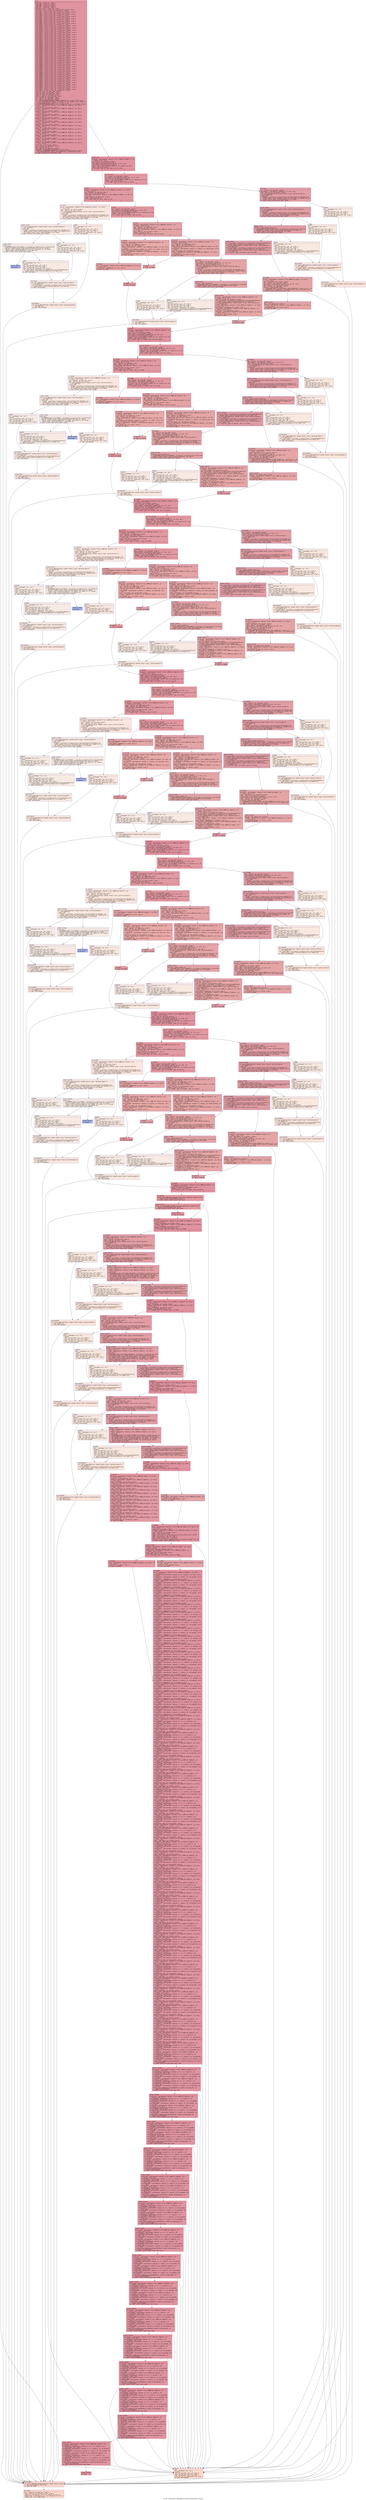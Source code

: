digraph "CFG for '_ZN9LAMMPS_NS8RegBlockC2EPNS_6LAMMPSEiPPc' function" {
	label="CFG for '_ZN9LAMMPS_NS8RegBlockC2EPNS_6LAMMPSEiPPc' function";

	Node0x55e6d4f255b0 [shape=record,color="#b70d28ff", style=filled, fillcolor="#b70d2870" fontname="Courier",label="{entry:\l|  %this.addr = alloca ptr, align 8\l  %lmp.addr = alloca ptr, align 8\l  %narg.addr = alloca i32, align 4\l  %arg.addr = alloca ptr, align 8\l  %exn.slot = alloca ptr, align 8\l  %ehselector.slot = alloca i32, align 4\l  %ref.tmp = alloca %\"class.std::__cxx11::basic_string\", align 8\l  %ref.tmp8 = alloca %\"class.std::allocator.4\", align 1\l  %ref.tmp11 = alloca %\"class.std::__cxx11::basic_string\", align 8\l  %ref.tmp12 = alloca %\"class.std::allocator.4\", align 1\l  %ref.tmp36 = alloca %\"class.std::__cxx11::basic_string\", align 8\l  %ref.tmp38 = alloca %\"class.std::allocator.4\", align 1\l  %ref.tmp41 = alloca %\"class.std::__cxx11::basic_string\", align 8\l  %ref.tmp42 = alloca %\"class.std::allocator.4\", align 1\l  %ref.tmp53 = alloca %\"class.std::__cxx11::basic_string\", align 8\l  %ref.tmp55 = alloca %\"class.std::allocator.4\", align 1\l  %ref.tmp86 = alloca %\"class.std::__cxx11::basic_string\", align 8\l  %ref.tmp87 = alloca %\"class.std::allocator.4\", align 1\l  %ref.tmp90 = alloca %\"class.std::__cxx11::basic_string\", align 8\l  %ref.tmp91 = alloca %\"class.std::allocator.4\", align 1\l  %ref.tmp120 = alloca %\"class.std::__cxx11::basic_string\", align 8\l  %ref.tmp122 = alloca %\"class.std::allocator.4\", align 1\l  %ref.tmp125 = alloca %\"class.std::__cxx11::basic_string\", align 8\l  %ref.tmp126 = alloca %\"class.std::allocator.4\", align 1\l  %ref.tmp137 = alloca %\"class.std::__cxx11::basic_string\", align 8\l  %ref.tmp140 = alloca %\"class.std::allocator.4\", align 1\l  %ref.tmp174 = alloca %\"class.std::__cxx11::basic_string\", align 8\l  %ref.tmp175 = alloca %\"class.std::allocator.4\", align 1\l  %ref.tmp178 = alloca %\"class.std::__cxx11::basic_string\", align 8\l  %ref.tmp179 = alloca %\"class.std::allocator.4\", align 1\l  %ref.tmp210 = alloca %\"class.std::__cxx11::basic_string\", align 8\l  %ref.tmp212 = alloca %\"class.std::allocator.4\", align 1\l  %ref.tmp215 = alloca %\"class.std::__cxx11::basic_string\", align 8\l  %ref.tmp216 = alloca %\"class.std::allocator.4\", align 1\l  %ref.tmp227 = alloca %\"class.std::__cxx11::basic_string\", align 8\l  %ref.tmp230 = alloca %\"class.std::allocator.4\", align 1\l  %ref.tmp263 = alloca %\"class.std::__cxx11::basic_string\", align 8\l  %ref.tmp264 = alloca %\"class.std::allocator.4\", align 1\l  %ref.tmp267 = alloca %\"class.std::__cxx11::basic_string\", align 8\l  %ref.tmp268 = alloca %\"class.std::allocator.4\", align 1\l  %ref.tmp299 = alloca %\"class.std::__cxx11::basic_string\", align 8\l  %ref.tmp301 = alloca %\"class.std::allocator.4\", align 1\l  %ref.tmp304 = alloca %\"class.std::__cxx11::basic_string\", align 8\l  %ref.tmp305 = alloca %\"class.std::allocator.4\", align 1\l  %ref.tmp316 = alloca %\"class.std::__cxx11::basic_string\", align 8\l  %ref.tmp319 = alloca %\"class.std::allocator.4\", align 1\l  %ref.tmp353 = alloca %\"class.std::__cxx11::basic_string\", align 8\l  %ref.tmp354 = alloca %\"class.std::allocator.4\", align 1\l  %ref.tmp357 = alloca %\"class.std::__cxx11::basic_string\", align 8\l  %ref.tmp358 = alloca %\"class.std::allocator.4\", align 1\l  %ref.tmp389 = alloca %\"class.std::__cxx11::basic_string\", align 8\l  %ref.tmp391 = alloca %\"class.std::allocator.4\", align 1\l  %ref.tmp394 = alloca %\"class.std::__cxx11::basic_string\", align 8\l  %ref.tmp395 = alloca %\"class.std::allocator.4\", align 1\l  %ref.tmp406 = alloca %\"class.std::__cxx11::basic_string\", align 8\l  %ref.tmp409 = alloca %\"class.std::allocator.4\", align 1\l  %ref.tmp442 = alloca %\"class.std::__cxx11::basic_string\", align 8\l  %ref.tmp443 = alloca %\"class.std::allocator.4\", align 1\l  %ref.tmp446 = alloca %\"class.std::__cxx11::basic_string\", align 8\l  %ref.tmp447 = alloca %\"class.std::allocator.4\", align 1\l  %ref.tmp478 = alloca %\"class.std::__cxx11::basic_string\", align 8\l  %ref.tmp480 = alloca %\"class.std::allocator.4\", align 1\l  %ref.tmp483 = alloca %\"class.std::__cxx11::basic_string\", align 8\l  %ref.tmp484 = alloca %\"class.std::allocator.4\", align 1\l  %ref.tmp495 = alloca %\"class.std::__cxx11::basic_string\", align 8\l  %ref.tmp498 = alloca %\"class.std::allocator.4\", align 1\l  %ref.tmp529 = alloca %\"class.std::__cxx11::basic_string\", align 8\l  %ref.tmp530 = alloca %\"class.std::allocator.4\", align 1\l  %ref.tmp533 = alloca %\"class.std::__cxx11::basic_string\", align 8\l  %ref.tmp534 = alloca %\"class.std::allocator.4\", align 1\l  %ref.tmp551 = alloca %\"class.std::__cxx11::basic_string\", align 8\l  %ref.tmp552 = alloca %\"class.std::allocator.4\", align 1\l  %ref.tmp555 = alloca %\"class.std::__cxx11::basic_string\", align 8\l  %ref.tmp556 = alloca %\"class.std::allocator.4\", align 1\l  %ref.tmp573 = alloca %\"class.std::__cxx11::basic_string\", align 8\l  %ref.tmp574 = alloca %\"class.std::allocator.4\", align 1\l  %ref.tmp577 = alloca %\"class.std::__cxx11::basic_string\", align 8\l  %ref.tmp578 = alloca %\"class.std::allocator.4\", align 1\l  store ptr %this, ptr %this.addr, align 8\l  store ptr %lmp, ptr %lmp.addr, align 8\l  store i32 %narg, ptr %narg.addr, align 4\l  store ptr %arg, ptr %arg.addr, align 8\l  %this1 = load ptr, ptr %this.addr, align 8\l  %0 = load ptr, ptr %lmp.addr, align 8\l  %1 = load i32, ptr %narg.addr, align 4\l  %2 = load ptr, ptr %arg.addr, align 8\l  call void @_ZN9LAMMPS_NS6RegionC2EPNS_6LAMMPSEiPPc(ptr noundef nonnull align\l... 8 dereferenceable(672) %this1, ptr noundef %0, i32 noundef %1, ptr noundef %2)\l  store ptr getelementptr inbounds (\{ [17 x ptr] \}, ptr\l... @_ZTVN9LAMMPS_NS8RegBlockE, i32 0, inrange i32 0, i32 2), ptr %this1, align 8\l  %xlostr = getelementptr inbounds %\"class.LAMMPS_NS::RegBlock\", ptr %this1,\l... i32 0, i32 21\l  store ptr null, ptr %xlostr, align 8\l  %ylostr = getelementptr inbounds %\"class.LAMMPS_NS::RegBlock\", ptr %this1,\l... i32 0, i32 22\l  store ptr null, ptr %ylostr, align 8\l  %zlostr = getelementptr inbounds %\"class.LAMMPS_NS::RegBlock\", ptr %this1,\l... i32 0, i32 23\l  store ptr null, ptr %zlostr, align 8\l  %xhistr = getelementptr inbounds %\"class.LAMMPS_NS::RegBlock\", ptr %this1,\l... i32 0, i32 24\l  store ptr null, ptr %xhistr, align 8\l  %yhistr = getelementptr inbounds %\"class.LAMMPS_NS::RegBlock\", ptr %this1,\l... i32 0, i32 25\l  store ptr null, ptr %yhistr, align 8\l  %zhistr = getelementptr inbounds %\"class.LAMMPS_NS::RegBlock\", ptr %this1,\l... i32 0, i32 26\l  store ptr null, ptr %zhistr, align 8\l  %zhivar = getelementptr inbounds %\"class.LAMMPS_NS::RegBlock\", ptr %this1,\l... i32 0, i32 20\l  store i32 -1, ptr %zhivar, align 4\l  %zlovar = getelementptr inbounds %\"class.LAMMPS_NS::RegBlock\", ptr %this1,\l... i32 0, i32 18\l  store i32 -1, ptr %zlovar, align 4\l  %yhivar = getelementptr inbounds %\"class.LAMMPS_NS::RegBlock\", ptr %this1,\l... i32 0, i32 16\l  store i32 -1, ptr %yhivar, align 4\l  %ylovar = getelementptr inbounds %\"class.LAMMPS_NS::RegBlock\", ptr %this1,\l... i32 0, i32 14\l  store i32 -1, ptr %ylovar, align 4\l  %xhivar = getelementptr inbounds %\"class.LAMMPS_NS::RegBlock\", ptr %this1,\l... i32 0, i32 12\l  store i32 -1, ptr %xhivar, align 4\l  %xlovar = getelementptr inbounds %\"class.LAMMPS_NS::RegBlock\", ptr %this1,\l... i32 0, i32 10\l  store i32 -1, ptr %xlovar, align 4\l  %3 = load i32, ptr %narg.addr, align 4\l  %sub = sub nsw i32 %3, 8\l  %4 = load ptr, ptr %arg.addr, align 8\l  %arrayidx = getelementptr inbounds ptr, ptr %4, i64 8\l  invoke void @_ZN9LAMMPS_NS6Region7optionsEiPPc(ptr noundef nonnull align 8\l... dereferenceable(672) %this1, i32 noundef %sub, ptr noundef %arrayidx)\l          to label %invoke.cont unwind label %lpad\l}"];
	Node0x55e6d4f255b0 -> Node0x55e6d4f28530[tooltip="entry -> invoke.cont\nProbability 100.00%" ];
	Node0x55e6d4f255b0 -> Node0x55e6d4f28610[tooltip="entry -> lpad\nProbability 0.00%" ];
	Node0x55e6d4f28530 [shape=record,color="#b70d28ff", style=filled, fillcolor="#b70d2870" fontname="Courier",label="{invoke.cont:\l|  %xlostyle = getelementptr inbounds %\"class.LAMMPS_NS::RegBlock\", ptr\l... %this1, i32 0, i32 9\l  store i32 0, ptr %xlostyle, align 8\l  %5 = load ptr, ptr %arg.addr, align 8\l  %arrayidx2 = getelementptr inbounds ptr, ptr %5, i64 2\l  %6 = load ptr, ptr %arrayidx2, align 8\l  %call = call i32 @strcmp(ptr noundef %6, ptr noundef @.str) #11\l  %cmp = icmp eq i32 %call, 0\l  br i1 %cmp, label %if.then, label %lor.lhs.false\l|{<s0>T|<s1>F}}"];
	Node0x55e6d4f28530:s0 -> Node0x55e6d4f2db70[tooltip="invoke.cont -> if.then\nProbability 37.50%" ];
	Node0x55e6d4f28530:s1 -> Node0x55e6d4f2dc40[tooltip="invoke.cont -> lor.lhs.false\nProbability 62.50%" ];
	Node0x55e6d4f2dc40 [shape=record,color="#b70d28ff", style=filled, fillcolor="#bb1b2c70" fontname="Courier",label="{lor.lhs.false:\l|  %7 = load ptr, ptr %arg.addr, align 8\l  %arrayidx3 = getelementptr inbounds ptr, ptr %7, i64 2\l  %8 = load ptr, ptr %arrayidx3, align 8\l  %call4 = call i32 @strcmp(ptr noundef %8, ptr noundef @.str.1) #11\l  %cmp5 = icmp eq i32 %call4, 0\l  br i1 %cmp5, label %if.then, label %if.else35\l|{<s0>T|<s1>F}}"];
	Node0x55e6d4f2dc40:s0 -> Node0x55e6d4f2db70[tooltip="lor.lhs.false -> if.then\nProbability 37.50%" ];
	Node0x55e6d4f2dc40:s1 -> Node0x55e6d4f2e1a0[tooltip="lor.lhs.false -> if.else35\nProbability 62.50%" ];
	Node0x55e6d4f2db70 [shape=record,color="#b70d28ff", style=filled, fillcolor="#bb1b2c70" fontname="Courier",label="{if.then:\l|  %domain = getelementptr inbounds %\"class.LAMMPS_NS::Pointers\", ptr %this1,\l... i32 0, i32 10\l  %9 = load ptr, ptr %domain, align 8\l  %10 = load ptr, ptr %9, align 8\l  %box_exist = getelementptr inbounds %\"class.LAMMPS_NS::Domain\", ptr %10, i32\l... 0, i32 1\l  %11 = load i32, ptr %box_exist, align 8\l  %cmp6 = icmp eq i32 %11, 0\l  br i1 %cmp6, label %if.then7, label %if.end\l|{<s0>T|<s1>F}}"];
	Node0x55e6d4f2db70:s0 -> Node0x55e6d4f2eae0[tooltip="if.then -> if.then7\nProbability 0.00%" ];
	Node0x55e6d4f2db70:s1 -> Node0x55e6d4f2eb60[tooltip="if.then -> if.end\nProbability 100.00%" ];
	Node0x55e6d4f2eae0 [shape=record,color="#3d50c3ff", style=filled, fillcolor="#f3c7b170" fontname="Courier",label="{if.then7:\l|  %error = getelementptr inbounds %\"class.LAMMPS_NS::Pointers\", ptr %this1,\l... i32 0, i32 3\l  %12 = load ptr, ptr %error, align 8\l  %13 = load ptr, ptr %12, align 8\l  call void @_ZNSaIcEC1Ev(ptr noundef nonnull align 1 dereferenceable(1)\l... %ref.tmp8) #12\l  invoke void\l... @_ZNSt7__cxx1112basic_stringIcSt11char_traitsIcESaIcEEC2IS3_EEPKcRKS3_(ptr\l... noundef nonnull align 8 dereferenceable(32) %ref.tmp, ptr noundef @.str.2,\l... ptr noundef nonnull align 1 dereferenceable(1) %ref.tmp8)\l          to label %invoke.cont10 unwind label %lpad9\l}"];
	Node0x55e6d4f2eae0 -> Node0x55e6d4f2f1b0[tooltip="if.then7 -> invoke.cont10\nProbability 50.00%" ];
	Node0x55e6d4f2eae0 -> Node0x55e6d4f2f290[tooltip="if.then7 -> lpad9\nProbability 50.00%" ];
	Node0x55e6d4f2f1b0 [shape=record,color="#3d50c3ff", style=filled, fillcolor="#f1ccb870" fontname="Courier",label="{invoke.cont10:\l|  call void @_ZNSaIcEC1Ev(ptr noundef nonnull align 1 dereferenceable(1)\l... %ref.tmp12) #12\l  invoke void\l... @_ZNSt7__cxx1112basic_stringIcSt11char_traitsIcESaIcEEC2IS3_EEPKcRKS3_(ptr\l... noundef nonnull align 8 dereferenceable(32) %ref.tmp11, ptr noundef @.str.3,\l... ptr noundef nonnull align 1 dereferenceable(1) %ref.tmp12)\l          to label %invoke.cont14 unwind label %lpad13\l}"];
	Node0x55e6d4f2f1b0 -> Node0x55e6d4f2f620[tooltip="invoke.cont10 -> invoke.cont14\nProbability 50.00%" ];
	Node0x55e6d4f2f1b0 -> Node0x55e6d4f2f670[tooltip="invoke.cont10 -> lpad13\nProbability 50.00%" ];
	Node0x55e6d4f2f620 [shape=record,color="#3d50c3ff", style=filled, fillcolor="#eed0c070" fontname="Courier",label="{invoke.cont14:\l|  invoke void\l... @_ZN9LAMMPS_NS5Error3allERKNSt7__cxx1112basic_stringIcSt11char_traitsIcESaIcEE\l...EiS8_(ptr noundef nonnull align 8 dereferenceable(196) %13, ptr noundef\l... nonnull align 8 dereferenceable(32) %ref.tmp, i32 noundef 43, ptr noundef\l... nonnull align 8 dereferenceable(32) %ref.tmp11) #13\l          to label %invoke.cont16 unwind label %lpad15\l}"];
	Node0x55e6d4f2f620 -> Node0x55e6d4f2f5d0[tooltip="invoke.cont14 -> invoke.cont16\nProbability 0.00%" ];
	Node0x55e6d4f2f620 -> Node0x55e6d4f2f8d0[tooltip="invoke.cont14 -> lpad15\nProbability 100.00%" ];
	Node0x55e6d4f2f5d0 [shape=record,color="#3d50c3ff", style=filled, fillcolor="#3d50c370" fontname="Courier",label="{invoke.cont16:\l|  unreachable\l}"];
	Node0x55e6d4f28610 [shape=record,color="#3d50c3ff", style=filled, fillcolor="#f7ac8e70" fontname="Courier",label="{lpad:\l|  %14 = landingpad \{ ptr, i32 \}\l          cleanup\l  %15 = extractvalue \{ ptr, i32 \} %14, 0\l  store ptr %15, ptr %exn.slot, align 8\l  %16 = extractvalue \{ ptr, i32 \} %14, 1\l  store i32 %16, ptr %ehselector.slot, align 4\l  br label %ehcleanup925\l}"];
	Node0x55e6d4f28610 -> Node0x55e6d4f2ff70[tooltip="lpad -> ehcleanup925\nProbability 100.00%" ];
	Node0x55e6d4f2f290 [shape=record,color="#3d50c3ff", style=filled, fillcolor="#f1ccb870" fontname="Courier",label="{lpad9:\l|  %17 = landingpad \{ ptr, i32 \}\l          cleanup\l  %18 = extractvalue \{ ptr, i32 \} %17, 0\l  store ptr %18, ptr %exn.slot, align 8\l  %19 = extractvalue \{ ptr, i32 \} %17, 1\l  store i32 %19, ptr %ehselector.slot, align 4\l  br label %ehcleanup18\l}"];
	Node0x55e6d4f2f290 -> Node0x55e6d4f302c0[tooltip="lpad9 -> ehcleanup18\nProbability 100.00%" ];
	Node0x55e6d4f2f670 [shape=record,color="#3d50c3ff", style=filled, fillcolor="#eed0c070" fontname="Courier",label="{lpad13:\l|  %20 = landingpad \{ ptr, i32 \}\l          cleanup\l  %21 = extractvalue \{ ptr, i32 \} %20, 0\l  store ptr %21, ptr %exn.slot, align 8\l  %22 = extractvalue \{ ptr, i32 \} %20, 1\l  store i32 %22, ptr %ehselector.slot, align 4\l  br label %ehcleanup\l}"];
	Node0x55e6d4f2f670 -> Node0x55e6d4f30630[tooltip="lpad13 -> ehcleanup\nProbability 100.00%" ];
	Node0x55e6d4f2f8d0 [shape=record,color="#3d50c3ff", style=filled, fillcolor="#eed0c070" fontname="Courier",label="{lpad15:\l|  %23 = landingpad \{ ptr, i32 \}\l          cleanup\l  %24 = extractvalue \{ ptr, i32 \} %23, 0\l  store ptr %24, ptr %exn.slot, align 8\l  %25 = extractvalue \{ ptr, i32 \} %23, 1\l  store i32 %25, ptr %ehselector.slot, align 4\l  call void @_ZNSt7__cxx1112basic_stringIcSt11char_traitsIcESaIcEED1Ev(ptr\l... noundef nonnull align 8 dereferenceable(32) %ref.tmp11) #12\l  br label %ehcleanup\l}"];
	Node0x55e6d4f2f8d0 -> Node0x55e6d4f30630[tooltip="lpad15 -> ehcleanup\nProbability 100.00%" ];
	Node0x55e6d4f30630 [shape=record,color="#3d50c3ff", style=filled, fillcolor="#f1ccb870" fontname="Courier",label="{ehcleanup:\l|  call void @_ZNSaIcED1Ev(ptr noundef nonnull align 1 dereferenceable(1)\l... %ref.tmp12) #12\l  call void @_ZNSt7__cxx1112basic_stringIcSt11char_traitsIcESaIcEED1Ev(ptr\l... noundef nonnull align 8 dereferenceable(32) %ref.tmp) #12\l  br label %ehcleanup18\l}"];
	Node0x55e6d4f30630 -> Node0x55e6d4f302c0[tooltip="ehcleanup -> ehcleanup18\nProbability 100.00%" ];
	Node0x55e6d4f302c0 [shape=record,color="#3d50c3ff", style=filled, fillcolor="#f3c7b170" fontname="Courier",label="{ehcleanup18:\l|  call void @_ZNSaIcED1Ev(ptr noundef nonnull align 1 dereferenceable(1)\l... %ref.tmp8) #12\l  br label %ehcleanup925\l}"];
	Node0x55e6d4f302c0 -> Node0x55e6d4f2ff70[tooltip="ehcleanup18 -> ehcleanup925\nProbability 100.00%" ];
	Node0x55e6d4f2eb60 [shape=record,color="#b70d28ff", style=filled, fillcolor="#bb1b2c70" fontname="Courier",label="{if.end:\l|  %26 = load ptr, ptr %arg.addr, align 8\l  %arrayidx19 = getelementptr inbounds ptr, ptr %26, i64 2\l  %27 = load ptr, ptr %arrayidx19, align 8\l  %call20 = call i32 @strcmp(ptr noundef %27, ptr noundef @.str) #11\l  %cmp21 = icmp eq i32 %call20, 0\l  br i1 %cmp21, label %if.then22, label %if.else\l|{<s0>T|<s1>F}}"];
	Node0x55e6d4f2eb60:s0 -> Node0x55e6d4f314e0[tooltip="if.end -> if.then22\nProbability 37.50%" ];
	Node0x55e6d4f2eb60:s1 -> Node0x55e6d4f31560[tooltip="if.end -> if.else\nProbability 62.50%" ];
	Node0x55e6d4f314e0 [shape=record,color="#3d50c3ff", style=filled, fillcolor="#c5333470" fontname="Courier",label="{if.then22:\l|  %xlo = getelementptr inbounds %\"class.LAMMPS_NS::RegBlock\", ptr %this1,\l... i32 0, i32 1\l  store double -1.000000e+20, ptr %xlo, align 8\l  br label %if.end34\l}"];
	Node0x55e6d4f314e0 -> Node0x55e6d4f32230[tooltip="if.then22 -> if.end34\nProbability 100.00%" ];
	Node0x55e6d4f31560 [shape=record,color="#3d50c3ff", style=filled, fillcolor="#c32e3170" fontname="Courier",label="{if.else:\l|  %domain23 = getelementptr inbounds %\"class.LAMMPS_NS::Pointers\", ptr\l... %this1, i32 0, i32 10\l  %28 = load ptr, ptr %domain23, align 8\l  %29 = load ptr, ptr %28, align 8\l  %triclinic = getelementptr inbounds %\"class.LAMMPS_NS::Domain\", ptr %29, i32\l... 0, i32 9\l  %30 = load i32, ptr %triclinic, align 4\l  %cmp24 = icmp eq i32 %30, 0\l  br i1 %cmp24, label %if.then25, label %if.else29\l|{<s0>T|<s1>F}}"];
	Node0x55e6d4f31560:s0 -> Node0x55e6d4f32710[tooltip="if.else -> if.then25\nProbability 37.50%" ];
	Node0x55e6d4f31560:s1 -> Node0x55e6d4f32790[tooltip="if.else -> if.else29\nProbability 62.50%" ];
	Node0x55e6d4f32710 [shape=record,color="#3d50c3ff", style=filled, fillcolor="#ca3b3770" fontname="Courier",label="{if.then25:\l|  %domain26 = getelementptr inbounds %\"class.LAMMPS_NS::Pointers\", ptr\l... %this1, i32 0, i32 10\l  %31 = load ptr, ptr %domain26, align 8\l  %32 = load ptr, ptr %31, align 8\l  %boxlo = getelementptr inbounds %\"class.LAMMPS_NS::Domain\", ptr %32, i32 0,\l... i32 20\l  %arrayidx27 = getelementptr inbounds [3 x double], ptr %boxlo, i64 0, i64 0\l  %33 = load double, ptr %arrayidx27, align 8\l  %xlo28 = getelementptr inbounds %\"class.LAMMPS_NS::RegBlock\", ptr %this1,\l... i32 0, i32 1\l  store double %33, ptr %xlo28, align 8\l  br label %if.end33\l}"];
	Node0x55e6d4f32710 -> Node0x55e6d4f32f10[tooltip="if.then25 -> if.end33\nProbability 100.00%" ];
	Node0x55e6d4f32790 [shape=record,color="#3d50c3ff", style=filled, fillcolor="#c5333470" fontname="Courier",label="{if.else29:\l|  %domain30 = getelementptr inbounds %\"class.LAMMPS_NS::Pointers\", ptr\l... %this1, i32 0, i32 10\l  %34 = load ptr, ptr %domain30, align 8\l  %35 = load ptr, ptr %34, align 8\l  %boxlo_bound = getelementptr inbounds %\"class.LAMMPS_NS::Domain\", ptr %35,\l... i32 0, i32 24\l  %arrayidx31 = getelementptr inbounds [3 x double], ptr %boxlo_bound, i64 0,\l... i64 0\l  %36 = load double, ptr %arrayidx31, align 8\l  %xlo32 = getelementptr inbounds %\"class.LAMMPS_NS::RegBlock\", ptr %this1,\l... i32 0, i32 1\l  store double %36, ptr %xlo32, align 8\l  br label %if.end33\l}"];
	Node0x55e6d4f32790 -> Node0x55e6d4f32f10[tooltip="if.else29 -> if.end33\nProbability 100.00%" ];
	Node0x55e6d4f32f10 [shape=record,color="#3d50c3ff", style=filled, fillcolor="#c32e3170" fontname="Courier",label="{if.end33:\l|  br label %if.end34\l}"];
	Node0x55e6d4f32f10 -> Node0x55e6d4f32230[tooltip="if.end33 -> if.end34\nProbability 100.00%" ];
	Node0x55e6d4f32230 [shape=record,color="#b70d28ff", style=filled, fillcolor="#bb1b2c70" fontname="Courier",label="{if.end34:\l|  br label %if.end72\l}"];
	Node0x55e6d4f32230 -> Node0x55e6d4f336b0[tooltip="if.end34 -> if.end72\nProbability 100.00%" ];
	Node0x55e6d4f2e1a0 [shape=record,color="#3d50c3ff", style=filled, fillcolor="#be242e70" fontname="Courier",label="{if.else35:\l|  %37 = load ptr, ptr %arg.addr, align 8\l  %arrayidx37 = getelementptr inbounds ptr, ptr %37, i64 2\l  %38 = load ptr, ptr %arrayidx37, align 8\l  call void @_ZNSaIcEC1Ev(ptr noundef nonnull align 1 dereferenceable(1)\l... %ref.tmp38) #12\l  invoke void\l... @_ZNSt7__cxx1112basic_stringIcSt11char_traitsIcESaIcEEC2IS3_EEPKcRKS3_(ptr\l... noundef nonnull align 8 dereferenceable(32) %ref.tmp36, ptr noundef %38, ptr\l... noundef nonnull align 1 dereferenceable(1) %ref.tmp38)\l          to label %invoke.cont40 unwind label %lpad39\l}"];
	Node0x55e6d4f2e1a0 -> Node0x55e6d4f33af0[tooltip="if.else35 -> invoke.cont40\nProbability 100.00%" ];
	Node0x55e6d4f2e1a0 -> Node0x55e6d4f33b70[tooltip="if.else35 -> lpad39\nProbability 0.00%" ];
	Node0x55e6d4f33af0 [shape=record,color="#3d50c3ff", style=filled, fillcolor="#be242e70" fontname="Courier",label="{invoke.cont40:\l|  call void @_ZNSaIcEC1Ev(ptr noundef nonnull align 1 dereferenceable(1)\l... %ref.tmp42) #12\l  invoke void\l... @_ZNSt7__cxx1112basic_stringIcSt11char_traitsIcESaIcEEC2IS3_EEPKcRKS3_(ptr\l... noundef nonnull align 8 dereferenceable(32) %ref.tmp41, ptr noundef @.str.4,\l... ptr noundef nonnull align 1 dereferenceable(1) %ref.tmp42)\l          to label %invoke.cont44 unwind label %lpad43\l}"];
	Node0x55e6d4f33af0 -> Node0x55e6d4f33e90[tooltip="invoke.cont40 -> invoke.cont44\nProbability 100.00%" ];
	Node0x55e6d4f33af0 -> Node0x55e6d4f33ee0[tooltip="invoke.cont40 -> lpad43\nProbability 0.00%" ];
	Node0x55e6d4f33e90 [shape=record,color="#3d50c3ff", style=filled, fillcolor="#be242e70" fontname="Courier",label="{invoke.cont44:\l|  %call47 = invoke noundef zeroext i1\l... @_ZN9LAMMPS_NS5utils8strmatchERKNSt7__cxx1112basic_stringIcSt11char_traitsIcES\l...aIcEEES8_(ptr noundef nonnull align 8 dereferenceable(32) %ref.tmp36, ptr\l... noundef nonnull align 8 dereferenceable(32) %ref.tmp41)\l          to label %invoke.cont46 unwind label %lpad45\l}"];
	Node0x55e6d4f33e90 -> Node0x55e6d4f33e40[tooltip="invoke.cont44 -> invoke.cont46\nProbability 100.00%" ];
	Node0x55e6d4f33e90 -> Node0x55e6d4f34170[tooltip="invoke.cont44 -> lpad45\nProbability 0.00%" ];
	Node0x55e6d4f33e40 [shape=record,color="#3d50c3ff", style=filled, fillcolor="#be242e70" fontname="Courier",label="{invoke.cont46:\l|  call void @_ZNSt7__cxx1112basic_stringIcSt11char_traitsIcESaIcEED1Ev(ptr\l... noundef nonnull align 8 dereferenceable(32) %ref.tmp41) #12\l  call void @_ZNSaIcED1Ev(ptr noundef nonnull align 1 dereferenceable(1)\l... %ref.tmp42) #12\l  call void @_ZNSt7__cxx1112basic_stringIcSt11char_traitsIcESaIcEED1Ev(ptr\l... noundef nonnull align 8 dereferenceable(32) %ref.tmp36) #12\l  call void @_ZNSaIcED1Ev(ptr noundef nonnull align 1 dereferenceable(1)\l... %ref.tmp38) #12\l  br i1 %call47, label %if.then52, label %if.else66\l|{<s0>T|<s1>F}}"];
	Node0x55e6d4f33e40:s0 -> Node0x55e6d4f34960[tooltip="invoke.cont46 -> if.then52\nProbability 50.00%" ];
	Node0x55e6d4f33e40:s1 -> Node0x55e6d4f349e0[tooltip="invoke.cont46 -> if.else66\nProbability 50.00%" ];
	Node0x55e6d4f34960 [shape=record,color="#3d50c3ff", style=filled, fillcolor="#c5333470" fontname="Courier",label="{if.then52:\l|  %39 = load ptr, ptr %arg.addr, align 8\l  %arrayidx54 = getelementptr inbounds ptr, ptr %39, i64 2\l  %40 = load ptr, ptr %arrayidx54, align 8\l  %add.ptr = getelementptr inbounds i8, ptr %40, i64 2\l  call void @_ZNSaIcEC1Ev(ptr noundef nonnull align 1 dereferenceable(1)\l... %ref.tmp55) #12\l  invoke void\l... @_ZNSt7__cxx1112basic_stringIcSt11char_traitsIcESaIcEEC2IS3_EEPKcRKS3_(ptr\l... noundef nonnull align 8 dereferenceable(32) %ref.tmp53, ptr noundef %add.ptr,\l... ptr noundef nonnull align 1 dereferenceable(1) %ref.tmp55)\l          to label %invoke.cont57 unwind label %lpad56\l}"];
	Node0x55e6d4f34960 -> Node0x55e6d4f34f00[tooltip="if.then52 -> invoke.cont57\nProbability 100.00%" ];
	Node0x55e6d4f34960 -> Node0x55e6d4f34f80[tooltip="if.then52 -> lpad56\nProbability 0.00%" ];
	Node0x55e6d4f34f00 [shape=record,color="#3d50c3ff", style=filled, fillcolor="#c5333470" fontname="Courier",label="{invoke.cont57:\l|  %call60 = invoke noundef ptr\l... @_ZN9LAMMPS_NS5utils6strdupERKNSt7__cxx1112basic_stringIcSt11char_traitsIcESaI\l...cEEE(ptr noundef nonnull align 8 dereferenceable(32) %ref.tmp53)\l          to label %invoke.cont59 unwind label %lpad58\l}"];
	Node0x55e6d4f34f00 -> Node0x55e6d4f34eb0[tooltip="invoke.cont57 -> invoke.cont59\nProbability 100.00%" ];
	Node0x55e6d4f34f00 -> Node0x55e6d4f35270[tooltip="invoke.cont57 -> lpad58\nProbability 0.00%" ];
	Node0x55e6d4f34eb0 [shape=record,color="#3d50c3ff", style=filled, fillcolor="#c5333470" fontname="Courier",label="{invoke.cont59:\l|  %xlostr61 = getelementptr inbounds %\"class.LAMMPS_NS::RegBlock\", ptr\l... %this1, i32 0, i32 21\l  store ptr %call60, ptr %xlostr61, align 8\l  call void @_ZNSt7__cxx1112basic_stringIcSt11char_traitsIcESaIcEED1Ev(ptr\l... noundef nonnull align 8 dereferenceable(32) %ref.tmp53) #12\l  call void @_ZNSaIcED1Ev(ptr noundef nonnull align 1 dereferenceable(1)\l... %ref.tmp55) #12\l  %xlo64 = getelementptr inbounds %\"class.LAMMPS_NS::RegBlock\", ptr %this1,\l... i32 0, i32 1\l  store double 0.000000e+00, ptr %xlo64, align 8\l  %xlostyle65 = getelementptr inbounds %\"class.LAMMPS_NS::RegBlock\", ptr\l... %this1, i32 0, i32 9\l  store i32 1, ptr %xlostyle65, align 8\l  %varshape = getelementptr inbounds %\"class.LAMMPS_NS::Region\", ptr %this1,\l... i32 0, i32 16\l  store i32 1, ptr %varshape, align 4\l  br label %if.end71\l}"];
	Node0x55e6d4f34eb0 -> Node0x55e6d4f35d00[tooltip="invoke.cont59 -> if.end71\nProbability 100.00%" ];
	Node0x55e6d4f33b70 [shape=record,color="#3d50c3ff", style=filled, fillcolor="#f2cab570" fontname="Courier",label="{lpad39:\l|  %41 = landingpad \{ ptr, i32 \}\l          cleanup\l  %42 = extractvalue \{ ptr, i32 \} %41, 0\l  store ptr %42, ptr %exn.slot, align 8\l  %43 = extractvalue \{ ptr, i32 \} %41, 1\l  store i32 %43, ptr %ehselector.slot, align 4\l  br label %ehcleanup51\l}"];
	Node0x55e6d4f33b70 -> Node0x55e6d4f360a0[tooltip="lpad39 -> ehcleanup51\nProbability 100.00%" ];
	Node0x55e6d4f33ee0 [shape=record,color="#3d50c3ff", style=filled, fillcolor="#f2cab570" fontname="Courier",label="{lpad43:\l|  %44 = landingpad \{ ptr, i32 \}\l          cleanup\l  %45 = extractvalue \{ ptr, i32 \} %44, 0\l  store ptr %45, ptr %exn.slot, align 8\l  %46 = extractvalue \{ ptr, i32 \} %44, 1\l  store i32 %46, ptr %ehselector.slot, align 4\l  br label %ehcleanup49\l}"];
	Node0x55e6d4f33ee0 -> Node0x55e6d4f36410[tooltip="lpad43 -> ehcleanup49\nProbability 100.00%" ];
	Node0x55e6d4f34170 [shape=record,color="#3d50c3ff", style=filled, fillcolor="#f2cab570" fontname="Courier",label="{lpad45:\l|  %47 = landingpad \{ ptr, i32 \}\l          cleanup\l  %48 = extractvalue \{ ptr, i32 \} %47, 0\l  store ptr %48, ptr %exn.slot, align 8\l  %49 = extractvalue \{ ptr, i32 \} %47, 1\l  store i32 %49, ptr %ehselector.slot, align 4\l  call void @_ZNSt7__cxx1112basic_stringIcSt11char_traitsIcESaIcEED1Ev(ptr\l... noundef nonnull align 8 dereferenceable(32) %ref.tmp41) #12\l  br label %ehcleanup49\l}"];
	Node0x55e6d4f34170 -> Node0x55e6d4f36410[tooltip="lpad45 -> ehcleanup49\nProbability 100.00%" ];
	Node0x55e6d4f36410 [shape=record,color="#3d50c3ff", style=filled, fillcolor="#f4c5ad70" fontname="Courier",label="{ehcleanup49:\l|  call void @_ZNSaIcED1Ev(ptr noundef nonnull align 1 dereferenceable(1)\l... %ref.tmp42) #12\l  call void @_ZNSt7__cxx1112basic_stringIcSt11char_traitsIcESaIcEED1Ev(ptr\l... noundef nonnull align 8 dereferenceable(32) %ref.tmp36) #12\l  br label %ehcleanup51\l}"];
	Node0x55e6d4f36410 -> Node0x55e6d4f360a0[tooltip="ehcleanup49 -> ehcleanup51\nProbability 100.00%" ];
	Node0x55e6d4f360a0 [shape=record,color="#3d50c3ff", style=filled, fillcolor="#f5c1a970" fontname="Courier",label="{ehcleanup51:\l|  call void @_ZNSaIcED1Ev(ptr noundef nonnull align 1 dereferenceable(1)\l... %ref.tmp38) #12\l  br label %ehcleanup925\l}"];
	Node0x55e6d4f360a0 -> Node0x55e6d4f2ff70[tooltip="ehcleanup51 -> ehcleanup925\nProbability 100.00%" ];
	Node0x55e6d4f34f80 [shape=record,color="#3d50c3ff", style=filled, fillcolor="#efcebd70" fontname="Courier",label="{lpad56:\l|  %50 = landingpad \{ ptr, i32 \}\l          cleanup\l  %51 = extractvalue \{ ptr, i32 \} %50, 0\l  store ptr %51, ptr %exn.slot, align 8\l  %52 = extractvalue \{ ptr, i32 \} %50, 1\l  store i32 %52, ptr %ehselector.slot, align 4\l  br label %ehcleanup63\l}"];
	Node0x55e6d4f34f80 -> Node0x55e6d4f37800[tooltip="lpad56 -> ehcleanup63\nProbability 100.00%" ];
	Node0x55e6d4f35270 [shape=record,color="#3d50c3ff", style=filled, fillcolor="#efcebd70" fontname="Courier",label="{lpad58:\l|  %53 = landingpad \{ ptr, i32 \}\l          cleanup\l  %54 = extractvalue \{ ptr, i32 \} %53, 0\l  store ptr %54, ptr %exn.slot, align 8\l  %55 = extractvalue \{ ptr, i32 \} %53, 1\l  store i32 %55, ptr %ehselector.slot, align 4\l  call void @_ZNSt7__cxx1112basic_stringIcSt11char_traitsIcESaIcEED1Ev(ptr\l... noundef nonnull align 8 dereferenceable(32) %ref.tmp53) #12\l  br label %ehcleanup63\l}"];
	Node0x55e6d4f35270 -> Node0x55e6d4f37800[tooltip="lpad58 -> ehcleanup63\nProbability 100.00%" ];
	Node0x55e6d4f37800 [shape=record,color="#3d50c3ff", style=filled, fillcolor="#f2cab570" fontname="Courier",label="{ehcleanup63:\l|  call void @_ZNSaIcED1Ev(ptr noundef nonnull align 1 dereferenceable(1)\l... %ref.tmp55) #12\l  br label %ehcleanup925\l}"];
	Node0x55e6d4f37800 -> Node0x55e6d4f2ff70[tooltip="ehcleanup63 -> ehcleanup925\nProbability 100.00%" ];
	Node0x55e6d4f349e0 [shape=record,color="#3d50c3ff", style=filled, fillcolor="#c5333470" fontname="Courier",label="{if.else66:\l|  %xscale = getelementptr inbounds %\"class.LAMMPS_NS::Region\", ptr %this1,\l... i32 0, i32 6\l  %56 = load double, ptr %xscale, align 8\l  %57 = load ptr, ptr %arg.addr, align 8\l  %arrayidx67 = getelementptr inbounds ptr, ptr %57, i64 2\l  %58 = load ptr, ptr %arrayidx67, align 8\l  %59 = load ptr, ptr %lmp.addr, align 8\l  %call69 = invoke noundef double\l... @_ZN9LAMMPS_NS5utils7numericEPKciS2_bPNS_6LAMMPSE(ptr noundef @.str.2, i32\l... noundef 56, ptr noundef %58, i1 noundef zeroext false, ptr noundef %59)\l          to label %invoke.cont68 unwind label %lpad\l}"];
	Node0x55e6d4f349e0 -> Node0x55e6d4f2a6a0[tooltip="if.else66 -> invoke.cont68\nProbability 100.00%" ];
	Node0x55e6d4f349e0 -> Node0x55e6d4f28610[tooltip="if.else66 -> lpad\nProbability 0.00%" ];
	Node0x55e6d4f2a6a0 [shape=record,color="#3d50c3ff", style=filled, fillcolor="#c5333470" fontname="Courier",label="{invoke.cont68:\l|  %mul = fmul double %56, %call69\l  %xlo70 = getelementptr inbounds %\"class.LAMMPS_NS::RegBlock\", ptr %this1,\l... i32 0, i32 1\l  store double %mul, ptr %xlo70, align 8\l  br label %if.end71\l}"];
	Node0x55e6d4f2a6a0 -> Node0x55e6d4f35d00[tooltip="invoke.cont68 -> if.end71\nProbability 100.00%" ];
	Node0x55e6d4f35d00 [shape=record,color="#3d50c3ff", style=filled, fillcolor="#be242e70" fontname="Courier",label="{if.end71:\l|  br label %if.end72\l}"];
	Node0x55e6d4f35d00 -> Node0x55e6d4f336b0[tooltip="if.end71 -> if.end72\nProbability 100.00%" ];
	Node0x55e6d4f336b0 [shape=record,color="#b70d28ff", style=filled, fillcolor="#b70d2870" fontname="Courier",label="{if.end72:\l|  %xhistyle = getelementptr inbounds %\"class.LAMMPS_NS::RegBlock\", ptr\l... %this1, i32 0, i32 11\l  store i32 0, ptr %xhistyle, align 8\l  %60 = load ptr, ptr %arg.addr, align 8\l  %arrayidx73 = getelementptr inbounds ptr, ptr %60, i64 3\l  %61 = load ptr, ptr %arrayidx73, align 8\l  %call74 = call i32 @strcmp(ptr noundef %61, ptr noundef @.str) #11\l  %cmp75 = icmp eq i32 %call74, 0\l  br i1 %cmp75, label %if.then80, label %lor.lhs.false76\l|{<s0>T|<s1>F}}"];
	Node0x55e6d4f336b0:s0 -> Node0x55e6d4f39ea0[tooltip="if.end72 -> if.then80\nProbability 37.50%" ];
	Node0x55e6d4f336b0:s1 -> Node0x55e6d4f39f20[tooltip="if.end72 -> lor.lhs.false76\nProbability 62.50%" ];
	Node0x55e6d4f39f20 [shape=record,color="#b70d28ff", style=filled, fillcolor="#bb1b2c70" fontname="Courier",label="{lor.lhs.false76:\l|  %62 = load ptr, ptr %arg.addr, align 8\l  %arrayidx77 = getelementptr inbounds ptr, ptr %62, i64 3\l  %63 = load ptr, ptr %arrayidx77, align 8\l  %call78 = call i32 @strcmp(ptr noundef %63, ptr noundef @.str.1) #11\l  %cmp79 = icmp eq i32 %call78, 0\l  br i1 %cmp79, label %if.then80, label %if.else119\l|{<s0>T|<s1>F}}"];
	Node0x55e6d4f39f20:s0 -> Node0x55e6d4f39ea0[tooltip="lor.lhs.false76 -> if.then80\nProbability 37.50%" ];
	Node0x55e6d4f39f20:s1 -> Node0x55e6d4f3a420[tooltip="lor.lhs.false76 -> if.else119\nProbability 62.50%" ];
	Node0x55e6d4f39ea0 [shape=record,color="#b70d28ff", style=filled, fillcolor="#bb1b2c70" fontname="Courier",label="{if.then80:\l|  %domain81 = getelementptr inbounds %\"class.LAMMPS_NS::Pointers\", ptr\l... %this1, i32 0, i32 10\l  %64 = load ptr, ptr %domain81, align 8\l  %65 = load ptr, ptr %64, align 8\l  %box_exist82 = getelementptr inbounds %\"class.LAMMPS_NS::Domain\", ptr %65,\l... i32 0, i32 1\l  %66 = load i32, ptr %box_exist82, align 8\l  %cmp83 = icmp eq i32 %66, 0\l  br i1 %cmp83, label %if.then84, label %if.end100\l|{<s0>T|<s1>F}}"];
	Node0x55e6d4f39ea0:s0 -> Node0x55e6d4f3a960[tooltip="if.then80 -> if.then84\nProbability 0.00%" ];
	Node0x55e6d4f39ea0:s1 -> Node0x55e6d4f3a9e0[tooltip="if.then80 -> if.end100\nProbability 100.00%" ];
	Node0x55e6d4f3a960 [shape=record,color="#3d50c3ff", style=filled, fillcolor="#f3c7b170" fontname="Courier",label="{if.then84:\l|  %error85 = getelementptr inbounds %\"class.LAMMPS_NS::Pointers\", ptr\l... %this1, i32 0, i32 3\l  %67 = load ptr, ptr %error85, align 8\l  %68 = load ptr, ptr %67, align 8\l  call void @_ZNSaIcEC1Ev(ptr noundef nonnull align 1 dereferenceable(1)\l... %ref.tmp87) #12\l  invoke void\l... @_ZNSt7__cxx1112basic_stringIcSt11char_traitsIcESaIcEEC2IS3_EEPKcRKS3_(ptr\l... noundef nonnull align 8 dereferenceable(32) %ref.tmp86, ptr noundef @.str.2,\l... ptr noundef nonnull align 1 dereferenceable(1) %ref.tmp87)\l          to label %invoke.cont89 unwind label %lpad88\l}"];
	Node0x55e6d4f3a960 -> Node0x55e6d4f2cee0[tooltip="if.then84 -> invoke.cont89\nProbability 50.00%" ];
	Node0x55e6d4f3a960 -> Node0x55e6d4f2cf60[tooltip="if.then84 -> lpad88\nProbability 50.00%" ];
	Node0x55e6d4f2cee0 [shape=record,color="#3d50c3ff", style=filled, fillcolor="#f1ccb870" fontname="Courier",label="{invoke.cont89:\l|  call void @_ZNSaIcEC1Ev(ptr noundef nonnull align 1 dereferenceable(1)\l... %ref.tmp91) #12\l  invoke void\l... @_ZNSt7__cxx1112basic_stringIcSt11char_traitsIcESaIcEEC2IS3_EEPKcRKS3_(ptr\l... noundef nonnull align 8 dereferenceable(32) %ref.tmp90, ptr noundef @.str.3,\l... ptr noundef nonnull align 1 dereferenceable(1) %ref.tmp91)\l          to label %invoke.cont93 unwind label %lpad92\l}"];
	Node0x55e6d4f2cee0 -> Node0x55e6d4f2d280[tooltip="invoke.cont89 -> invoke.cont93\nProbability 50.00%" ];
	Node0x55e6d4f2cee0 -> Node0x55e6d4f2d2d0[tooltip="invoke.cont89 -> lpad92\nProbability 50.00%" ];
	Node0x55e6d4f2d280 [shape=record,color="#3d50c3ff", style=filled, fillcolor="#eed0c070" fontname="Courier",label="{invoke.cont93:\l|  invoke void\l... @_ZN9LAMMPS_NS5Error3allERKNSt7__cxx1112basic_stringIcSt11char_traitsIcESaIcEE\l...EiS8_(ptr noundef nonnull align 8 dereferenceable(196) %68, ptr noundef\l... nonnull align 8 dereferenceable(32) %ref.tmp86, i32 noundef 61, ptr noundef\l... nonnull align 8 dereferenceable(32) %ref.tmp90) #13\l          to label %invoke.cont95 unwind label %lpad94\l}"];
	Node0x55e6d4f2d280 -> Node0x55e6d4f2d230[tooltip="invoke.cont93 -> invoke.cont95\nProbability 0.00%" ];
	Node0x55e6d4f2d280 -> Node0x55e6d4f2d5f0[tooltip="invoke.cont93 -> lpad94\nProbability 100.00%" ];
	Node0x55e6d4f2d230 [shape=record,color="#3d50c3ff", style=filled, fillcolor="#3d50c370" fontname="Courier",label="{invoke.cont95:\l|  unreachable\l}"];
	Node0x55e6d4f2cf60 [shape=record,color="#3d50c3ff", style=filled, fillcolor="#f1ccb870" fontname="Courier",label="{lpad88:\l|  %69 = landingpad \{ ptr, i32 \}\l          cleanup\l  %70 = extractvalue \{ ptr, i32 \} %69, 0\l  store ptr %70, ptr %exn.slot, align 8\l  %71 = extractvalue \{ ptr, i32 \} %69, 1\l  store i32 %71, ptr %ehselector.slot, align 4\l  br label %ehcleanup99\l}"];
	Node0x55e6d4f2cf60 -> Node0x55e6d4f3c750[tooltip="lpad88 -> ehcleanup99\nProbability 100.00%" ];
	Node0x55e6d4f2d2d0 [shape=record,color="#3d50c3ff", style=filled, fillcolor="#eed0c070" fontname="Courier",label="{lpad92:\l|  %72 = landingpad \{ ptr, i32 \}\l          cleanup\l  %73 = extractvalue \{ ptr, i32 \} %72, 0\l  store ptr %73, ptr %exn.slot, align 8\l  %74 = extractvalue \{ ptr, i32 \} %72, 1\l  store i32 %74, ptr %ehselector.slot, align 4\l  br label %ehcleanup97\l}"];
	Node0x55e6d4f2d2d0 -> Node0x55e6d4f3ca90[tooltip="lpad92 -> ehcleanup97\nProbability 100.00%" ];
	Node0x55e6d4f2d5f0 [shape=record,color="#3d50c3ff", style=filled, fillcolor="#eed0c070" fontname="Courier",label="{lpad94:\l|  %75 = landingpad \{ ptr, i32 \}\l          cleanup\l  %76 = extractvalue \{ ptr, i32 \} %75, 0\l  store ptr %76, ptr %exn.slot, align 8\l  %77 = extractvalue \{ ptr, i32 \} %75, 1\l  store i32 %77, ptr %ehselector.slot, align 4\l  call void @_ZNSt7__cxx1112basic_stringIcSt11char_traitsIcESaIcEED1Ev(ptr\l... noundef nonnull align 8 dereferenceable(32) %ref.tmp90) #12\l  br label %ehcleanup97\l}"];
	Node0x55e6d4f2d5f0 -> Node0x55e6d4f3ca90[tooltip="lpad94 -> ehcleanup97\nProbability 100.00%" ];
	Node0x55e6d4f3ca90 [shape=record,color="#3d50c3ff", style=filled, fillcolor="#f1ccb870" fontname="Courier",label="{ehcleanup97:\l|  call void @_ZNSaIcED1Ev(ptr noundef nonnull align 1 dereferenceable(1)\l... %ref.tmp91) #12\l  call void @_ZNSt7__cxx1112basic_stringIcSt11char_traitsIcESaIcEED1Ev(ptr\l... noundef nonnull align 8 dereferenceable(32) %ref.tmp86) #12\l  br label %ehcleanup99\l}"];
	Node0x55e6d4f3ca90 -> Node0x55e6d4f3c750[tooltip="ehcleanup97 -> ehcleanup99\nProbability 100.00%" ];
	Node0x55e6d4f3c750 [shape=record,color="#3d50c3ff", style=filled, fillcolor="#f3c7b170" fontname="Courier",label="{ehcleanup99:\l|  call void @_ZNSaIcED1Ev(ptr noundef nonnull align 1 dereferenceable(1)\l... %ref.tmp87) #12\l  br label %ehcleanup925\l}"];
	Node0x55e6d4f3c750 -> Node0x55e6d4f2ff70[tooltip="ehcleanup99 -> ehcleanup925\nProbability 100.00%" ];
	Node0x55e6d4f3a9e0 [shape=record,color="#b70d28ff", style=filled, fillcolor="#bb1b2c70" fontname="Courier",label="{if.end100:\l|  %78 = load ptr, ptr %arg.addr, align 8\l  %arrayidx101 = getelementptr inbounds ptr, ptr %78, i64 3\l  %79 = load ptr, ptr %arrayidx101, align 8\l  %call102 = call i32 @strcmp(ptr noundef %79, ptr noundef @.str) #11\l  %cmp103 = icmp eq i32 %call102, 0\l  br i1 %cmp103, label %if.then104, label %if.else105\l|{<s0>T|<s1>F}}"];
	Node0x55e6d4f3a9e0:s0 -> Node0x55e6d4f3d730[tooltip="if.end100 -> if.then104\nProbability 37.50%" ];
	Node0x55e6d4f3a9e0:s1 -> Node0x55e6d4f3d7b0[tooltip="if.end100 -> if.else105\nProbability 62.50%" ];
	Node0x55e6d4f3d730 [shape=record,color="#3d50c3ff", style=filled, fillcolor="#c5333470" fontname="Courier",label="{if.then104:\l|  %xhi = getelementptr inbounds %\"class.LAMMPS_NS::RegBlock\", ptr %this1,\l... i32 0, i32 2\l  store double 1.000000e+20, ptr %xhi, align 8\l  br label %if.end118\l}"];
	Node0x55e6d4f3d730 -> Node0x55e6d4f3da80[tooltip="if.then104 -> if.end118\nProbability 100.00%" ];
	Node0x55e6d4f3d7b0 [shape=record,color="#3d50c3ff", style=filled, fillcolor="#c32e3170" fontname="Courier",label="{if.else105:\l|  %domain106 = getelementptr inbounds %\"class.LAMMPS_NS::Pointers\", ptr\l... %this1, i32 0, i32 10\l  %80 = load ptr, ptr %domain106, align 8\l  %81 = load ptr, ptr %80, align 8\l  %triclinic107 = getelementptr inbounds %\"class.LAMMPS_NS::Domain\", ptr %81,\l... i32 0, i32 9\l  %82 = load i32, ptr %triclinic107, align 4\l  %cmp108 = icmp eq i32 %82, 0\l  br i1 %cmp108, label %if.then109, label %if.else113\l|{<s0>T|<s1>F}}"];
	Node0x55e6d4f3d7b0:s0 -> Node0x55e6d4f3df60[tooltip="if.else105 -> if.then109\nProbability 37.50%" ];
	Node0x55e6d4f3d7b0:s1 -> Node0x55e6d4f3dfe0[tooltip="if.else105 -> if.else113\nProbability 62.50%" ];
	Node0x55e6d4f3df60 [shape=record,color="#3d50c3ff", style=filled, fillcolor="#ca3b3770" fontname="Courier",label="{if.then109:\l|  %domain110 = getelementptr inbounds %\"class.LAMMPS_NS::Pointers\", ptr\l... %this1, i32 0, i32 10\l  %83 = load ptr, ptr %domain110, align 8\l  %84 = load ptr, ptr %83, align 8\l  %boxhi = getelementptr inbounds %\"class.LAMMPS_NS::Domain\", ptr %84, i32 0,\l... i32 21\l  %arrayidx111 = getelementptr inbounds [3 x double], ptr %boxhi, i64 0, i64 0\l  %85 = load double, ptr %arrayidx111, align 8\l  %xhi112 = getelementptr inbounds %\"class.LAMMPS_NS::RegBlock\", ptr %this1,\l... i32 0, i32 2\l  store double %85, ptr %xhi112, align 8\l  br label %if.end117\l}"];
	Node0x55e6d4f3df60 -> Node0x55e6d4f3e6d0[tooltip="if.then109 -> if.end117\nProbability 100.00%" ];
	Node0x55e6d4f3dfe0 [shape=record,color="#3d50c3ff", style=filled, fillcolor="#c5333470" fontname="Courier",label="{if.else113:\l|  %domain114 = getelementptr inbounds %\"class.LAMMPS_NS::Pointers\", ptr\l... %this1, i32 0, i32 10\l  %86 = load ptr, ptr %domain114, align 8\l  %87 = load ptr, ptr %86, align 8\l  %boxhi_bound = getelementptr inbounds %\"class.LAMMPS_NS::Domain\", ptr %87,\l... i32 0, i32 25\l  %arrayidx115 = getelementptr inbounds [3 x double], ptr %boxhi_bound, i64 0,\l... i64 0\l  %88 = load double, ptr %arrayidx115, align 8\l  %xhi116 = getelementptr inbounds %\"class.LAMMPS_NS::RegBlock\", ptr %this1,\l... i32 0, i32 2\l  store double %88, ptr %xhi116, align 8\l  br label %if.end117\l}"];
	Node0x55e6d4f3dfe0 -> Node0x55e6d4f3e6d0[tooltip="if.else113 -> if.end117\nProbability 100.00%" ];
	Node0x55e6d4f3e6d0 [shape=record,color="#3d50c3ff", style=filled, fillcolor="#c32e3170" fontname="Courier",label="{if.end117:\l|  br label %if.end118\l}"];
	Node0x55e6d4f3e6d0 -> Node0x55e6d4f3da80[tooltip="if.end117 -> if.end118\nProbability 100.00%" ];
	Node0x55e6d4f3da80 [shape=record,color="#b70d28ff", style=filled, fillcolor="#bb1b2c70" fontname="Courier",label="{if.end118:\l|  br label %if.end160\l}"];
	Node0x55e6d4f3da80 -> Node0x55e6d4f3ee70[tooltip="if.end118 -> if.end160\nProbability 100.00%" ];
	Node0x55e6d4f3a420 [shape=record,color="#3d50c3ff", style=filled, fillcolor="#be242e70" fontname="Courier",label="{if.else119:\l|  %89 = load ptr, ptr %arg.addr, align 8\l  %arrayidx121 = getelementptr inbounds ptr, ptr %89, i64 3\l  %90 = load ptr, ptr %arrayidx121, align 8\l  call void @_ZNSaIcEC1Ev(ptr noundef nonnull align 1 dereferenceable(1)\l... %ref.tmp122) #12\l  invoke void\l... @_ZNSt7__cxx1112basic_stringIcSt11char_traitsIcESaIcEEC2IS3_EEPKcRKS3_(ptr\l... noundef nonnull align 8 dereferenceable(32) %ref.tmp120, ptr noundef %90, ptr\l... noundef nonnull align 1 dereferenceable(1) %ref.tmp122)\l          to label %invoke.cont124 unwind label %lpad123\l}"];
	Node0x55e6d4f3a420 -> Node0x55e6d4f3f2b0[tooltip="if.else119 -> invoke.cont124\nProbability 100.00%" ];
	Node0x55e6d4f3a420 -> Node0x55e6d4f3f330[tooltip="if.else119 -> lpad123\nProbability 0.00%" ];
	Node0x55e6d4f3f2b0 [shape=record,color="#3d50c3ff", style=filled, fillcolor="#be242e70" fontname="Courier",label="{invoke.cont124:\l|  call void @_ZNSaIcEC1Ev(ptr noundef nonnull align 1 dereferenceable(1)\l... %ref.tmp126) #12\l  invoke void\l... @_ZNSt7__cxx1112basic_stringIcSt11char_traitsIcESaIcEEC2IS3_EEPKcRKS3_(ptr\l... noundef nonnull align 8 dereferenceable(32) %ref.tmp125, ptr noundef @.str.4,\l... ptr noundef nonnull align 1 dereferenceable(1) %ref.tmp126)\l          to label %invoke.cont128 unwind label %lpad127\l}"];
	Node0x55e6d4f3f2b0 -> Node0x55e6d4f3f650[tooltip="invoke.cont124 -> invoke.cont128\nProbability 100.00%" ];
	Node0x55e6d4f3f2b0 -> Node0x55e6d4f3f6a0[tooltip="invoke.cont124 -> lpad127\nProbability 0.00%" ];
	Node0x55e6d4f3f650 [shape=record,color="#3d50c3ff", style=filled, fillcolor="#be242e70" fontname="Courier",label="{invoke.cont128:\l|  %call131 = invoke noundef zeroext i1\l... @_ZN9LAMMPS_NS5utils8strmatchERKNSt7__cxx1112basic_stringIcSt11char_traitsIcES\l...aIcEEES8_(ptr noundef nonnull align 8 dereferenceable(32) %ref.tmp120, ptr\l... noundef nonnull align 8 dereferenceable(32) %ref.tmp125)\l          to label %invoke.cont130 unwind label %lpad129\l}"];
	Node0x55e6d4f3f650 -> Node0x55e6d4f3f600[tooltip="invoke.cont128 -> invoke.cont130\nProbability 100.00%" ];
	Node0x55e6d4f3f650 -> Node0x55e6d4f3f8d0[tooltip="invoke.cont128 -> lpad129\nProbability 0.00%" ];
	Node0x55e6d4f3f600 [shape=record,color="#3d50c3ff", style=filled, fillcolor="#be242e70" fontname="Courier",label="{invoke.cont130:\l|  call void @_ZNSt7__cxx1112basic_stringIcSt11char_traitsIcESaIcEED1Ev(ptr\l... noundef nonnull align 8 dereferenceable(32) %ref.tmp125) #12\l  call void @_ZNSaIcED1Ev(ptr noundef nonnull align 1 dereferenceable(1)\l... %ref.tmp126) #12\l  call void @_ZNSt7__cxx1112basic_stringIcSt11char_traitsIcESaIcEED1Ev(ptr\l... noundef nonnull align 8 dereferenceable(32) %ref.tmp120) #12\l  call void @_ZNSaIcED1Ev(ptr noundef nonnull align 1 dereferenceable(1)\l... %ref.tmp122) #12\l  br i1 %call131, label %if.then136, label %if.else152\l|{<s0>T|<s1>F}}"];
	Node0x55e6d4f3f600:s0 -> Node0x55e6d4f3ff90[tooltip="invoke.cont130 -> if.then136\nProbability 50.00%" ];
	Node0x55e6d4f3f600:s1 -> Node0x55e6d4f40010[tooltip="invoke.cont130 -> if.else152\nProbability 50.00%" ];
	Node0x55e6d4f3ff90 [shape=record,color="#3d50c3ff", style=filled, fillcolor="#c5333470" fontname="Courier",label="{if.then136:\l|  %91 = load ptr, ptr %arg.addr, align 8\l  %arrayidx138 = getelementptr inbounds ptr, ptr %91, i64 3\l  %92 = load ptr, ptr %arrayidx138, align 8\l  %add.ptr139 = getelementptr inbounds i8, ptr %92, i64 2\l  call void @_ZNSaIcEC1Ev(ptr noundef nonnull align 1 dereferenceable(1)\l... %ref.tmp140) #12\l  invoke void\l... @_ZNSt7__cxx1112basic_stringIcSt11char_traitsIcESaIcEEC2IS3_EEPKcRKS3_(ptr\l... noundef nonnull align 8 dereferenceable(32) %ref.tmp137, ptr noundef\l... %add.ptr139, ptr noundef nonnull align 1 dereferenceable(1) %ref.tmp140)\l          to label %invoke.cont142 unwind label %lpad141\l}"];
	Node0x55e6d4f3ff90 -> Node0x55e6d4f40540[tooltip="if.then136 -> invoke.cont142\nProbability 100.00%" ];
	Node0x55e6d4f3ff90 -> Node0x55e6d4f405c0[tooltip="if.then136 -> lpad141\nProbability 0.00%" ];
	Node0x55e6d4f40540 [shape=record,color="#3d50c3ff", style=filled, fillcolor="#c5333470" fontname="Courier",label="{invoke.cont142:\l|  %call145 = invoke noundef ptr\l... @_ZN9LAMMPS_NS5utils6strdupERKNSt7__cxx1112basic_stringIcSt11char_traitsIcESaI\l...cEEE(ptr noundef nonnull align 8 dereferenceable(32) %ref.tmp137)\l          to label %invoke.cont144 unwind label %lpad143\l}"];
	Node0x55e6d4f40540 -> Node0x55e6d4f404f0[tooltip="invoke.cont142 -> invoke.cont144\nProbability 100.00%" ];
	Node0x55e6d4f40540 -> Node0x55e6d4f40850[tooltip="invoke.cont142 -> lpad143\nProbability 0.00%" ];
	Node0x55e6d4f404f0 [shape=record,color="#3d50c3ff", style=filled, fillcolor="#c5333470" fontname="Courier",label="{invoke.cont144:\l|  %xhistr146 = getelementptr inbounds %\"class.LAMMPS_NS::RegBlock\", ptr\l... %this1, i32 0, i32 24\l  store ptr %call145, ptr %xhistr146, align 8\l  call void @_ZNSt7__cxx1112basic_stringIcSt11char_traitsIcESaIcEED1Ev(ptr\l... noundef nonnull align 8 dereferenceable(32) %ref.tmp137) #12\l  call void @_ZNSaIcED1Ev(ptr noundef nonnull align 1 dereferenceable(1)\l... %ref.tmp140) #12\l  %xhi149 = getelementptr inbounds %\"class.LAMMPS_NS::RegBlock\", ptr %this1,\l... i32 0, i32 2\l  store double 0.000000e+00, ptr %xhi149, align 8\l  %xhistyle150 = getelementptr inbounds %\"class.LAMMPS_NS::RegBlock\", ptr\l... %this1, i32 0, i32 11\l  store i32 1, ptr %xhistyle150, align 8\l  %varshape151 = getelementptr inbounds %\"class.LAMMPS_NS::Region\", ptr\l... %this1, i32 0, i32 16\l  store i32 1, ptr %varshape151, align 4\l  br label %if.end159\l}"];
	Node0x55e6d4f404f0 -> Node0x55e6d4f41200[tooltip="invoke.cont144 -> if.end159\nProbability 100.00%" ];
	Node0x55e6d4f3f330 [shape=record,color="#3d50c3ff", style=filled, fillcolor="#f2cab570" fontname="Courier",label="{lpad123:\l|  %93 = landingpad \{ ptr, i32 \}\l          cleanup\l  %94 = extractvalue \{ ptr, i32 \} %93, 0\l  store ptr %94, ptr %exn.slot, align 8\l  %95 = extractvalue \{ ptr, i32 \} %93, 1\l  store i32 %95, ptr %ehselector.slot, align 4\l  br label %ehcleanup135\l}"];
	Node0x55e6d4f3f330 -> Node0x55e6d4f36620[tooltip="lpad123 -> ehcleanup135\nProbability 100.00%" ];
	Node0x55e6d4f3f6a0 [shape=record,color="#3d50c3ff", style=filled, fillcolor="#f2cab570" fontname="Courier",label="{lpad127:\l|  %96 = landingpad \{ ptr, i32 \}\l          cleanup\l  %97 = extractvalue \{ ptr, i32 \} %96, 0\l  store ptr %97, ptr %exn.slot, align 8\l  %98 = extractvalue \{ ptr, i32 \} %96, 1\l  store i32 %98, ptr %ehselector.slot, align 4\l  br label %ehcleanup133\l}"];
	Node0x55e6d4f3f6a0 -> Node0x55e6d4f36990[tooltip="lpad127 -> ehcleanup133\nProbability 100.00%" ];
	Node0x55e6d4f3f8d0 [shape=record,color="#3d50c3ff", style=filled, fillcolor="#f2cab570" fontname="Courier",label="{lpad129:\l|  %99 = landingpad \{ ptr, i32 \}\l          cleanup\l  %100 = extractvalue \{ ptr, i32 \} %99, 0\l  store ptr %100, ptr %exn.slot, align 8\l  %101 = extractvalue \{ ptr, i32 \} %99, 1\l  store i32 %101, ptr %ehselector.slot, align 4\l  call void @_ZNSt7__cxx1112basic_stringIcSt11char_traitsIcESaIcEED1Ev(ptr\l... noundef nonnull align 8 dereferenceable(32) %ref.tmp125) #12\l  br label %ehcleanup133\l}"];
	Node0x55e6d4f3f8d0 -> Node0x55e6d4f36990[tooltip="lpad129 -> ehcleanup133\nProbability 100.00%" ];
	Node0x55e6d4f36990 [shape=record,color="#3d50c3ff", style=filled, fillcolor="#f4c5ad70" fontname="Courier",label="{ehcleanup133:\l|  call void @_ZNSaIcED1Ev(ptr noundef nonnull align 1 dereferenceable(1)\l... %ref.tmp126) #12\l  call void @_ZNSt7__cxx1112basic_stringIcSt11char_traitsIcESaIcEED1Ev(ptr\l... noundef nonnull align 8 dereferenceable(32) %ref.tmp120) #12\l  br label %ehcleanup135\l}"];
	Node0x55e6d4f36990 -> Node0x55e6d4f36620[tooltip="ehcleanup133 -> ehcleanup135\nProbability 100.00%" ];
	Node0x55e6d4f36620 [shape=record,color="#3d50c3ff", style=filled, fillcolor="#f5c1a970" fontname="Courier",label="{ehcleanup135:\l|  call void @_ZNSaIcED1Ev(ptr noundef nonnull align 1 dereferenceable(1)\l... %ref.tmp122) #12\l  br label %ehcleanup925\l}"];
	Node0x55e6d4f36620 -> Node0x55e6d4f2ff70[tooltip="ehcleanup135 -> ehcleanup925\nProbability 100.00%" ];
	Node0x55e6d4f405c0 [shape=record,color="#3d50c3ff", style=filled, fillcolor="#efcebd70" fontname="Courier",label="{lpad141:\l|  %102 = landingpad \{ ptr, i32 \}\l          cleanup\l  %103 = extractvalue \{ ptr, i32 \} %102, 0\l  store ptr %103, ptr %exn.slot, align 8\l  %104 = extractvalue \{ ptr, i32 \} %102, 1\l  store i32 %104, ptr %ehselector.slot, align 4\l  br label %ehcleanup148\l}"];
	Node0x55e6d4f405c0 -> Node0x55e6d4f42cf0[tooltip="lpad141 -> ehcleanup148\nProbability 100.00%" ];
	Node0x55e6d4f40850 [shape=record,color="#3d50c3ff", style=filled, fillcolor="#efcebd70" fontname="Courier",label="{lpad143:\l|  %105 = landingpad \{ ptr, i32 \}\l          cleanup\l  %106 = extractvalue \{ ptr, i32 \} %105, 0\l  store ptr %106, ptr %exn.slot, align 8\l  %107 = extractvalue \{ ptr, i32 \} %105, 1\l  store i32 %107, ptr %ehselector.slot, align 4\l  call void @_ZNSt7__cxx1112basic_stringIcSt11char_traitsIcESaIcEED1Ev(ptr\l... noundef nonnull align 8 dereferenceable(32) %ref.tmp137) #12\l  br label %ehcleanup148\l}"];
	Node0x55e6d4f40850 -> Node0x55e6d4f42cf0[tooltip="lpad143 -> ehcleanup148\nProbability 100.00%" ];
	Node0x55e6d4f42cf0 [shape=record,color="#3d50c3ff", style=filled, fillcolor="#f2cab570" fontname="Courier",label="{ehcleanup148:\l|  call void @_ZNSaIcED1Ev(ptr noundef nonnull align 1 dereferenceable(1)\l... %ref.tmp140) #12\l  br label %ehcleanup925\l}"];
	Node0x55e6d4f42cf0 -> Node0x55e6d4f2ff70[tooltip="ehcleanup148 -> ehcleanup925\nProbability 100.00%" ];
	Node0x55e6d4f40010 [shape=record,color="#3d50c3ff", style=filled, fillcolor="#c5333470" fontname="Courier",label="{if.else152:\l|  %xscale153 = getelementptr inbounds %\"class.LAMMPS_NS::Region\", ptr\l... %this1, i32 0, i32 6\l  %108 = load double, ptr %xscale153, align 8\l  %109 = load ptr, ptr %arg.addr, align 8\l  %arrayidx154 = getelementptr inbounds ptr, ptr %109, i64 3\l  %110 = load ptr, ptr %arrayidx154, align 8\l  %111 = load ptr, ptr %lmp.addr, align 8\l  %call156 = invoke noundef double\l... @_ZN9LAMMPS_NS5utils7numericEPKciS2_bPNS_6LAMMPSE(ptr noundef @.str.2, i32\l... noundef 74, ptr noundef %110, i1 noundef zeroext false, ptr noundef %111)\l          to label %invoke.cont155 unwind label %lpad\l}"];
	Node0x55e6d4f40010 -> Node0x55e6d4f43780[tooltip="if.else152 -> invoke.cont155\nProbability 100.00%" ];
	Node0x55e6d4f40010 -> Node0x55e6d4f28610[tooltip="if.else152 -> lpad\nProbability 0.00%" ];
	Node0x55e6d4f43780 [shape=record,color="#3d50c3ff", style=filled, fillcolor="#c5333470" fontname="Courier",label="{invoke.cont155:\l|  %mul157 = fmul double %108, %call156\l  %xhi158 = getelementptr inbounds %\"class.LAMMPS_NS::RegBlock\", ptr %this1,\l... i32 0, i32 2\l  store double %mul157, ptr %xhi158, align 8\l  br label %if.end159\l}"];
	Node0x55e6d4f43780 -> Node0x55e6d4f41200[tooltip="invoke.cont155 -> if.end159\nProbability 100.00%" ];
	Node0x55e6d4f41200 [shape=record,color="#3d50c3ff", style=filled, fillcolor="#be242e70" fontname="Courier",label="{if.end159:\l|  br label %if.end160\l}"];
	Node0x55e6d4f41200 -> Node0x55e6d4f3ee70[tooltip="if.end159 -> if.end160\nProbability 100.00%" ];
	Node0x55e6d4f3ee70 [shape=record,color="#b70d28ff", style=filled, fillcolor="#b70d2870" fontname="Courier",label="{if.end160:\l|  %ylostyle = getelementptr inbounds %\"class.LAMMPS_NS::RegBlock\", ptr\l... %this1, i32 0, i32 13\l  store i32 0, ptr %ylostyle, align 8\l  %112 = load ptr, ptr %arg.addr, align 8\l  %arrayidx161 = getelementptr inbounds ptr, ptr %112, i64 4\l  %113 = load ptr, ptr %arrayidx161, align 8\l  %call162 = call i32 @strcmp(ptr noundef %113, ptr noundef @.str) #11\l  %cmp163 = icmp eq i32 %call162, 0\l  br i1 %cmp163, label %if.then168, label %lor.lhs.false164\l|{<s0>T|<s1>F}}"];
	Node0x55e6d4f3ee70:s0 -> Node0x55e6d4f442c0[tooltip="if.end160 -> if.then168\nProbability 37.50%" ];
	Node0x55e6d4f3ee70:s1 -> Node0x55e6d4f44370[tooltip="if.end160 -> lor.lhs.false164\nProbability 62.50%" ];
	Node0x55e6d4f44370 [shape=record,color="#b70d28ff", style=filled, fillcolor="#bb1b2c70" fontname="Courier",label="{lor.lhs.false164:\l|  %114 = load ptr, ptr %arg.addr, align 8\l  %arrayidx165 = getelementptr inbounds ptr, ptr %114, i64 4\l  %115 = load ptr, ptr %arrayidx165, align 8\l  %call166 = call i32 @strcmp(ptr noundef %115, ptr noundef @.str.1) #11\l  %cmp167 = icmp eq i32 %call166, 0\l  br i1 %cmp167, label %if.then168, label %if.else209\l|{<s0>T|<s1>F}}"];
	Node0x55e6d4f44370:s0 -> Node0x55e6d4f442c0[tooltip="lor.lhs.false164 -> if.then168\nProbability 37.50%" ];
	Node0x55e6d4f44370:s1 -> Node0x55e6d4f44870[tooltip="lor.lhs.false164 -> if.else209\nProbability 62.50%" ];
	Node0x55e6d4f442c0 [shape=record,color="#b70d28ff", style=filled, fillcolor="#bb1b2c70" fontname="Courier",label="{if.then168:\l|  %domain169 = getelementptr inbounds %\"class.LAMMPS_NS::Pointers\", ptr\l... %this1, i32 0, i32 10\l  %116 = load ptr, ptr %domain169, align 8\l  %117 = load ptr, ptr %116, align 8\l  %box_exist170 = getelementptr inbounds %\"class.LAMMPS_NS::Domain\", ptr %117,\l... i32 0, i32 1\l  %118 = load i32, ptr %box_exist170, align 8\l  %cmp171 = icmp eq i32 %118, 0\l  br i1 %cmp171, label %if.then172, label %if.end188\l|{<s0>T|<s1>F}}"];
	Node0x55e6d4f442c0:s0 -> Node0x55e6d4f44d80[tooltip="if.then168 -> if.then172\nProbability 0.00%" ];
	Node0x55e6d4f442c0:s1 -> Node0x55e6d4f44e00[tooltip="if.then168 -> if.end188\nProbability 100.00%" ];
	Node0x55e6d4f44d80 [shape=record,color="#3d50c3ff", style=filled, fillcolor="#f3c7b170" fontname="Courier",label="{if.then172:\l|  %error173 = getelementptr inbounds %\"class.LAMMPS_NS::Pointers\", ptr\l... %this1, i32 0, i32 3\l  %119 = load ptr, ptr %error173, align 8\l  %120 = load ptr, ptr %119, align 8\l  call void @_ZNSaIcEC1Ev(ptr noundef nonnull align 1 dereferenceable(1)\l... %ref.tmp175) #12\l  invoke void\l... @_ZNSt7__cxx1112basic_stringIcSt11char_traitsIcESaIcEEC2IS3_EEPKcRKS3_(ptr\l... noundef nonnull align 8 dereferenceable(32) %ref.tmp174, ptr noundef @.str.2,\l... ptr noundef nonnull align 1 dereferenceable(1) %ref.tmp175)\l          to label %invoke.cont177 unwind label %lpad176\l}"];
	Node0x55e6d4f44d80 -> Node0x55e6d4f452a0[tooltip="if.then172 -> invoke.cont177\nProbability 50.00%" ];
	Node0x55e6d4f44d80 -> Node0x55e6d4f45320[tooltip="if.then172 -> lpad176\nProbability 50.00%" ];
	Node0x55e6d4f452a0 [shape=record,color="#3d50c3ff", style=filled, fillcolor="#f1ccb870" fontname="Courier",label="{invoke.cont177:\l|  call void @_ZNSaIcEC1Ev(ptr noundef nonnull align 1 dereferenceable(1)\l... %ref.tmp179) #12\l  invoke void\l... @_ZNSt7__cxx1112basic_stringIcSt11char_traitsIcESaIcEEC2IS3_EEPKcRKS3_(ptr\l... noundef nonnull align 8 dereferenceable(32) %ref.tmp178, ptr noundef @.str.3,\l... ptr noundef nonnull align 1 dereferenceable(1) %ref.tmp179)\l          to label %invoke.cont181 unwind label %lpad180\l}"];
	Node0x55e6d4f452a0 -> Node0x55e6d4f45640[tooltip="invoke.cont177 -> invoke.cont181\nProbability 50.00%" ];
	Node0x55e6d4f452a0 -> Node0x55e6d4f45690[tooltip="invoke.cont177 -> lpad180\nProbability 50.00%" ];
	Node0x55e6d4f45640 [shape=record,color="#3d50c3ff", style=filled, fillcolor="#eed0c070" fontname="Courier",label="{invoke.cont181:\l|  invoke void\l... @_ZN9LAMMPS_NS5Error3allERKNSt7__cxx1112basic_stringIcSt11char_traitsIcESaIcEE\l...EiS8_(ptr noundef nonnull align 8 dereferenceable(196) %120, ptr noundef\l... nonnull align 8 dereferenceable(32) %ref.tmp174, i32 noundef 79, ptr noundef\l... nonnull align 8 dereferenceable(32) %ref.tmp178) #13\l          to label %invoke.cont183 unwind label %lpad182\l}"];
	Node0x55e6d4f45640 -> Node0x55e6d4f455f0[tooltip="invoke.cont181 -> invoke.cont183\nProbability 0.00%" ];
	Node0x55e6d4f45640 -> Node0x55e6d4f458f0[tooltip="invoke.cont181 -> lpad182\nProbability 100.00%" ];
	Node0x55e6d4f455f0 [shape=record,color="#3d50c3ff", style=filled, fillcolor="#3d50c370" fontname="Courier",label="{invoke.cont183:\l|  unreachable\l}"];
	Node0x55e6d4f45320 [shape=record,color="#3d50c3ff", style=filled, fillcolor="#f1ccb870" fontname="Courier",label="{lpad176:\l|  %121 = landingpad \{ ptr, i32 \}\l          cleanup\l  %122 = extractvalue \{ ptr, i32 \} %121, 0\l  store ptr %122, ptr %exn.slot, align 8\l  %123 = extractvalue \{ ptr, i32 \} %121, 1\l  store i32 %123, ptr %ehselector.slot, align 4\l  br label %ehcleanup187\l}"];
	Node0x55e6d4f45320 -> Node0x55e6d4f45eb0[tooltip="lpad176 -> ehcleanup187\nProbability 100.00%" ];
	Node0x55e6d4f45690 [shape=record,color="#3d50c3ff", style=filled, fillcolor="#eed0c070" fontname="Courier",label="{lpad180:\l|  %124 = landingpad \{ ptr, i32 \}\l          cleanup\l  %125 = extractvalue \{ ptr, i32 \} %124, 0\l  store ptr %125, ptr %exn.slot, align 8\l  %126 = extractvalue \{ ptr, i32 \} %124, 1\l  store i32 %126, ptr %ehselector.slot, align 4\l  br label %ehcleanup185\l}"];
	Node0x55e6d4f45690 -> Node0x55e6d4f46200[tooltip="lpad180 -> ehcleanup185\nProbability 100.00%" ];
	Node0x55e6d4f458f0 [shape=record,color="#3d50c3ff", style=filled, fillcolor="#eed0c070" fontname="Courier",label="{lpad182:\l|  %127 = landingpad \{ ptr, i32 \}\l          cleanup\l  %128 = extractvalue \{ ptr, i32 \} %127, 0\l  store ptr %128, ptr %exn.slot, align 8\l  %129 = extractvalue \{ ptr, i32 \} %127, 1\l  store i32 %129, ptr %ehselector.slot, align 4\l  call void @_ZNSt7__cxx1112basic_stringIcSt11char_traitsIcESaIcEED1Ev(ptr\l... noundef nonnull align 8 dereferenceable(32) %ref.tmp178) #12\l  br label %ehcleanup185\l}"];
	Node0x55e6d4f458f0 -> Node0x55e6d4f46200[tooltip="lpad182 -> ehcleanup185\nProbability 100.00%" ];
	Node0x55e6d4f46200 [shape=record,color="#3d50c3ff", style=filled, fillcolor="#f1ccb870" fontname="Courier",label="{ehcleanup185:\l|  call void @_ZNSaIcED1Ev(ptr noundef nonnull align 1 dereferenceable(1)\l... %ref.tmp179) #12\l  call void @_ZNSt7__cxx1112basic_stringIcSt11char_traitsIcESaIcEED1Ev(ptr\l... noundef nonnull align 8 dereferenceable(32) %ref.tmp174) #12\l  br label %ehcleanup187\l}"];
	Node0x55e6d4f46200 -> Node0x55e6d4f45eb0[tooltip="ehcleanup185 -> ehcleanup187\nProbability 100.00%" ];
	Node0x55e6d4f45eb0 [shape=record,color="#3d50c3ff", style=filled, fillcolor="#f3c7b170" fontname="Courier",label="{ehcleanup187:\l|  call void @_ZNSaIcED1Ev(ptr noundef nonnull align 1 dereferenceable(1)\l... %ref.tmp175) #12\l  br label %ehcleanup925\l}"];
	Node0x55e6d4f45eb0 -> Node0x55e6d4f2ff70[tooltip="ehcleanup187 -> ehcleanup925\nProbability 100.00%" ];
	Node0x55e6d4f44e00 [shape=record,color="#b70d28ff", style=filled, fillcolor="#bb1b2c70" fontname="Courier",label="{if.end188:\l|  %130 = load ptr, ptr %arg.addr, align 8\l  %arrayidx189 = getelementptr inbounds ptr, ptr %130, i64 4\l  %131 = load ptr, ptr %arrayidx189, align 8\l  %call190 = call i32 @strcmp(ptr noundef %131, ptr noundef @.str) #11\l  %cmp191 = icmp eq i32 %call190, 0\l  br i1 %cmp191, label %if.then192, label %if.else193\l|{<s0>T|<s1>F}}"];
	Node0x55e6d4f44e00:s0 -> Node0x55e6d4f46ea0[tooltip="if.end188 -> if.then192\nProbability 37.50%" ];
	Node0x55e6d4f44e00:s1 -> Node0x55e6d4f46f20[tooltip="if.end188 -> if.else193\nProbability 62.50%" ];
	Node0x55e6d4f46ea0 [shape=record,color="#3d50c3ff", style=filled, fillcolor="#c5333470" fontname="Courier",label="{if.then192:\l|  %ylo = getelementptr inbounds %\"class.LAMMPS_NS::RegBlock\", ptr %this1,\l... i32 0, i32 3\l  store double -1.000000e+20, ptr %ylo, align 8\l  br label %if.end208\l}"];
	Node0x55e6d4f46ea0 -> Node0x55e6d4f471f0[tooltip="if.then192 -> if.end208\nProbability 100.00%" ];
	Node0x55e6d4f46f20 [shape=record,color="#3d50c3ff", style=filled, fillcolor="#c32e3170" fontname="Courier",label="{if.else193:\l|  %domain194 = getelementptr inbounds %\"class.LAMMPS_NS::Pointers\", ptr\l... %this1, i32 0, i32 10\l  %132 = load ptr, ptr %domain194, align 8\l  %133 = load ptr, ptr %132, align 8\l  %triclinic195 = getelementptr inbounds %\"class.LAMMPS_NS::Domain\", ptr %133,\l... i32 0, i32 9\l  %134 = load i32, ptr %triclinic195, align 4\l  %cmp196 = icmp eq i32 %134, 0\l  br i1 %cmp196, label %if.then197, label %if.else202\l|{<s0>T|<s1>F}}"];
	Node0x55e6d4f46f20:s0 -> Node0x55e6d4f476d0[tooltip="if.else193 -> if.then197\nProbability 37.50%" ];
	Node0x55e6d4f46f20:s1 -> Node0x55e6d4f47750[tooltip="if.else193 -> if.else202\nProbability 62.50%" ];
	Node0x55e6d4f476d0 [shape=record,color="#3d50c3ff", style=filled, fillcolor="#ca3b3770" fontname="Courier",label="{if.then197:\l|  %domain198 = getelementptr inbounds %\"class.LAMMPS_NS::Pointers\", ptr\l... %this1, i32 0, i32 10\l  %135 = load ptr, ptr %domain198, align 8\l  %136 = load ptr, ptr %135, align 8\l  %boxlo199 = getelementptr inbounds %\"class.LAMMPS_NS::Domain\", ptr %136, i32\l... 0, i32 20\l  %arrayidx200 = getelementptr inbounds [3 x double], ptr %boxlo199, i64 0,\l... i64 1\l  %137 = load double, ptr %arrayidx200, align 8\l  %ylo201 = getelementptr inbounds %\"class.LAMMPS_NS::RegBlock\", ptr %this1,\l... i32 0, i32 3\l  store double %137, ptr %ylo201, align 8\l  br label %if.end207\l}"];
	Node0x55e6d4f476d0 -> Node0x55e6d4f47e80[tooltip="if.then197 -> if.end207\nProbability 100.00%" ];
	Node0x55e6d4f47750 [shape=record,color="#3d50c3ff", style=filled, fillcolor="#c5333470" fontname="Courier",label="{if.else202:\l|  %domain203 = getelementptr inbounds %\"class.LAMMPS_NS::Pointers\", ptr\l... %this1, i32 0, i32 10\l  %138 = load ptr, ptr %domain203, align 8\l  %139 = load ptr, ptr %138, align 8\l  %boxlo_bound204 = getelementptr inbounds %\"class.LAMMPS_NS::Domain\", ptr\l... %139, i32 0, i32 24\l  %arrayidx205 = getelementptr inbounds [3 x double], ptr %boxlo_bound204, i64\l... 0, i64 1\l  %140 = load double, ptr %arrayidx205, align 8\l  %ylo206 = getelementptr inbounds %\"class.LAMMPS_NS::RegBlock\", ptr %this1,\l... i32 0, i32 3\l  store double %140, ptr %ylo206, align 8\l  br label %if.end207\l}"];
	Node0x55e6d4f47750 -> Node0x55e6d4f47e80[tooltip="if.else202 -> if.end207\nProbability 100.00%" ];
	Node0x55e6d4f47e80 [shape=record,color="#3d50c3ff", style=filled, fillcolor="#c32e3170" fontname="Courier",label="{if.end207:\l|  br label %if.end208\l}"];
	Node0x55e6d4f47e80 -> Node0x55e6d4f471f0[tooltip="if.end207 -> if.end208\nProbability 100.00%" ];
	Node0x55e6d4f471f0 [shape=record,color="#b70d28ff", style=filled, fillcolor="#bb1b2c70" fontname="Courier",label="{if.end208:\l|  br label %if.end249\l}"];
	Node0x55e6d4f471f0 -> Node0x55e6d4f48620[tooltip="if.end208 -> if.end249\nProbability 100.00%" ];
	Node0x55e6d4f44870 [shape=record,color="#3d50c3ff", style=filled, fillcolor="#be242e70" fontname="Courier",label="{if.else209:\l|  %141 = load ptr, ptr %arg.addr, align 8\l  %arrayidx211 = getelementptr inbounds ptr, ptr %141, i64 4\l  %142 = load ptr, ptr %arrayidx211, align 8\l  call void @_ZNSaIcEC1Ev(ptr noundef nonnull align 1 dereferenceable(1)\l... %ref.tmp212) #12\l  invoke void\l... @_ZNSt7__cxx1112basic_stringIcSt11char_traitsIcESaIcEEC2IS3_EEPKcRKS3_(ptr\l... noundef nonnull align 8 dereferenceable(32) %ref.tmp210, ptr noundef %142,\l... ptr noundef nonnull align 1 dereferenceable(1) %ref.tmp212)\l          to label %invoke.cont214 unwind label %lpad213\l}"];
	Node0x55e6d4f44870 -> Node0x55e6d4f48a60[tooltip="if.else209 -> invoke.cont214\nProbability 100.00%" ];
	Node0x55e6d4f44870 -> Node0x55e6d4f48ae0[tooltip="if.else209 -> lpad213\nProbability 0.00%" ];
	Node0x55e6d4f48a60 [shape=record,color="#3d50c3ff", style=filled, fillcolor="#be242e70" fontname="Courier",label="{invoke.cont214:\l|  call void @_ZNSaIcEC1Ev(ptr noundef nonnull align 1 dereferenceable(1)\l... %ref.tmp216) #12\l  invoke void\l... @_ZNSt7__cxx1112basic_stringIcSt11char_traitsIcESaIcEEC2IS3_EEPKcRKS3_(ptr\l... noundef nonnull align 8 dereferenceable(32) %ref.tmp215, ptr noundef @.str.4,\l... ptr noundef nonnull align 1 dereferenceable(1) %ref.tmp216)\l          to label %invoke.cont218 unwind label %lpad217\l}"];
	Node0x55e6d4f48a60 -> Node0x55e6d4f48e00[tooltip="invoke.cont214 -> invoke.cont218\nProbability 100.00%" ];
	Node0x55e6d4f48a60 -> Node0x55e6d4f48e50[tooltip="invoke.cont214 -> lpad217\nProbability 0.00%" ];
	Node0x55e6d4f48e00 [shape=record,color="#3d50c3ff", style=filled, fillcolor="#be242e70" fontname="Courier",label="{invoke.cont218:\l|  %call221 = invoke noundef zeroext i1\l... @_ZN9LAMMPS_NS5utils8strmatchERKNSt7__cxx1112basic_stringIcSt11char_traitsIcES\l...aIcEEES8_(ptr noundef nonnull align 8 dereferenceable(32) %ref.tmp210, ptr\l... noundef nonnull align 8 dereferenceable(32) %ref.tmp215)\l          to label %invoke.cont220 unwind label %lpad219\l}"];
	Node0x55e6d4f48e00 -> Node0x55e6d4f48db0[tooltip="invoke.cont218 -> invoke.cont220\nProbability 100.00%" ];
	Node0x55e6d4f48e00 -> Node0x55e6d4f49080[tooltip="invoke.cont218 -> lpad219\nProbability 0.00%" ];
	Node0x55e6d4f48db0 [shape=record,color="#3d50c3ff", style=filled, fillcolor="#be242e70" fontname="Courier",label="{invoke.cont220:\l|  call void @_ZNSt7__cxx1112basic_stringIcSt11char_traitsIcESaIcEED1Ev(ptr\l... noundef nonnull align 8 dereferenceable(32) %ref.tmp215) #12\l  call void @_ZNSaIcED1Ev(ptr noundef nonnull align 1 dereferenceable(1)\l... %ref.tmp216) #12\l  call void @_ZNSt7__cxx1112basic_stringIcSt11char_traitsIcESaIcEED1Ev(ptr\l... noundef nonnull align 8 dereferenceable(32) %ref.tmp210) #12\l  call void @_ZNSaIcED1Ev(ptr noundef nonnull align 1 dereferenceable(1)\l... %ref.tmp212) #12\l  br i1 %call221, label %if.then226, label %if.else242\l|{<s0>T|<s1>F}}"];
	Node0x55e6d4f48db0:s0 -> Node0x55e6d4f49740[tooltip="invoke.cont220 -> if.then226\nProbability 50.00%" ];
	Node0x55e6d4f48db0:s1 -> Node0x55e6d4f497c0[tooltip="invoke.cont220 -> if.else242\nProbability 50.00%" ];
	Node0x55e6d4f49740 [shape=record,color="#3d50c3ff", style=filled, fillcolor="#c5333470" fontname="Courier",label="{if.then226:\l|  %143 = load ptr, ptr %arg.addr, align 8\l  %arrayidx228 = getelementptr inbounds ptr, ptr %143, i64 4\l  %144 = load ptr, ptr %arrayidx228, align 8\l  %add.ptr229 = getelementptr inbounds i8, ptr %144, i64 2\l  call void @_ZNSaIcEC1Ev(ptr noundef nonnull align 1 dereferenceable(1)\l... %ref.tmp230) #12\l  invoke void\l... @_ZNSt7__cxx1112basic_stringIcSt11char_traitsIcESaIcEEC2IS3_EEPKcRKS3_(ptr\l... noundef nonnull align 8 dereferenceable(32) %ref.tmp227, ptr noundef\l... %add.ptr229, ptr noundef nonnull align 1 dereferenceable(1) %ref.tmp230)\l          to label %invoke.cont232 unwind label %lpad231\l}"];
	Node0x55e6d4f49740 -> Node0x55e6d4f49cf0[tooltip="if.then226 -> invoke.cont232\nProbability 100.00%" ];
	Node0x55e6d4f49740 -> Node0x55e6d4f49d70[tooltip="if.then226 -> lpad231\nProbability 0.00%" ];
	Node0x55e6d4f49cf0 [shape=record,color="#3d50c3ff", style=filled, fillcolor="#c5333470" fontname="Courier",label="{invoke.cont232:\l|  %call235 = invoke noundef ptr\l... @_ZN9LAMMPS_NS5utils6strdupERKNSt7__cxx1112basic_stringIcSt11char_traitsIcESaI\l...cEEE(ptr noundef nonnull align 8 dereferenceable(32) %ref.tmp227)\l          to label %invoke.cont234 unwind label %lpad233\l}"];
	Node0x55e6d4f49cf0 -> Node0x55e6d4f49ca0[tooltip="invoke.cont232 -> invoke.cont234\nProbability 100.00%" ];
	Node0x55e6d4f49cf0 -> Node0x55e6d4f4a000[tooltip="invoke.cont232 -> lpad233\nProbability 0.00%" ];
	Node0x55e6d4f49ca0 [shape=record,color="#3d50c3ff", style=filled, fillcolor="#c5333470" fontname="Courier",label="{invoke.cont234:\l|  %ylostr236 = getelementptr inbounds %\"class.LAMMPS_NS::RegBlock\", ptr\l... %this1, i32 0, i32 22\l  store ptr %call235, ptr %ylostr236, align 8\l  call void @_ZNSt7__cxx1112basic_stringIcSt11char_traitsIcESaIcEED1Ev(ptr\l... noundef nonnull align 8 dereferenceable(32) %ref.tmp227) #12\l  call void @_ZNSaIcED1Ev(ptr noundef nonnull align 1 dereferenceable(1)\l... %ref.tmp230) #12\l  %ylo239 = getelementptr inbounds %\"class.LAMMPS_NS::RegBlock\", ptr %this1,\l... i32 0, i32 3\l  store double 0.000000e+00, ptr %ylo239, align 8\l  %ylostyle240 = getelementptr inbounds %\"class.LAMMPS_NS::RegBlock\", ptr\l... %this1, i32 0, i32 13\l  store i32 1, ptr %ylostyle240, align 8\l  %varshape241 = getelementptr inbounds %\"class.LAMMPS_NS::Region\", ptr\l... %this1, i32 0, i32 16\l  store i32 1, ptr %varshape241, align 4\l  br label %if.end248\l}"];
	Node0x55e6d4f49ca0 -> Node0x55e6d4f4a9b0[tooltip="invoke.cont234 -> if.end248\nProbability 100.00%" ];
	Node0x55e6d4f48ae0 [shape=record,color="#3d50c3ff", style=filled, fillcolor="#f2cab570" fontname="Courier",label="{lpad213:\l|  %145 = landingpad \{ ptr, i32 \}\l          cleanup\l  %146 = extractvalue \{ ptr, i32 \} %145, 0\l  store ptr %146, ptr %exn.slot, align 8\l  %147 = extractvalue \{ ptr, i32 \} %145, 1\l  store i32 %147, ptr %ehselector.slot, align 4\l  br label %ehcleanup225\l}"];
	Node0x55e6d4f48ae0 -> Node0x55e6d4f4ad50[tooltip="lpad213 -> ehcleanup225\nProbability 100.00%" ];
	Node0x55e6d4f48e50 [shape=record,color="#3d50c3ff", style=filled, fillcolor="#f2cab570" fontname="Courier",label="{lpad217:\l|  %148 = landingpad \{ ptr, i32 \}\l          cleanup\l  %149 = extractvalue \{ ptr, i32 \} %148, 0\l  store ptr %149, ptr %exn.slot, align 8\l  %150 = extractvalue \{ ptr, i32 \} %148, 1\l  store i32 %150, ptr %ehselector.slot, align 4\l  br label %ehcleanup223\l}"];
	Node0x55e6d4f48e50 -> Node0x55e6d4f4b0c0[tooltip="lpad217 -> ehcleanup223\nProbability 100.00%" ];
	Node0x55e6d4f49080 [shape=record,color="#3d50c3ff", style=filled, fillcolor="#f2cab570" fontname="Courier",label="{lpad219:\l|  %151 = landingpad \{ ptr, i32 \}\l          cleanup\l  %152 = extractvalue \{ ptr, i32 \} %151, 0\l  store ptr %152, ptr %exn.slot, align 8\l  %153 = extractvalue \{ ptr, i32 \} %151, 1\l  store i32 %153, ptr %ehselector.slot, align 4\l  call void @_ZNSt7__cxx1112basic_stringIcSt11char_traitsIcESaIcEED1Ev(ptr\l... noundef nonnull align 8 dereferenceable(32) %ref.tmp215) #12\l  br label %ehcleanup223\l}"];
	Node0x55e6d4f49080 -> Node0x55e6d4f4b0c0[tooltip="lpad219 -> ehcleanup223\nProbability 100.00%" ];
	Node0x55e6d4f4b0c0 [shape=record,color="#3d50c3ff", style=filled, fillcolor="#f4c5ad70" fontname="Courier",label="{ehcleanup223:\l|  call void @_ZNSaIcED1Ev(ptr noundef nonnull align 1 dereferenceable(1)\l... %ref.tmp216) #12\l  call void @_ZNSt7__cxx1112basic_stringIcSt11char_traitsIcESaIcEED1Ev(ptr\l... noundef nonnull align 8 dereferenceable(32) %ref.tmp210) #12\l  br label %ehcleanup225\l}"];
	Node0x55e6d4f4b0c0 -> Node0x55e6d4f4ad50[tooltip="ehcleanup223 -> ehcleanup225\nProbability 100.00%" ];
	Node0x55e6d4f4ad50 [shape=record,color="#3d50c3ff", style=filled, fillcolor="#f5c1a970" fontname="Courier",label="{ehcleanup225:\l|  call void @_ZNSaIcED1Ev(ptr noundef nonnull align 1 dereferenceable(1)\l... %ref.tmp212) #12\l  br label %ehcleanup925\l}"];
	Node0x55e6d4f4ad50 -> Node0x55e6d4f2ff70[tooltip="ehcleanup225 -> ehcleanup925\nProbability 100.00%" ];
	Node0x55e6d4f49d70 [shape=record,color="#3d50c3ff", style=filled, fillcolor="#efcebd70" fontname="Courier",label="{lpad231:\l|  %154 = landingpad \{ ptr, i32 \}\l          cleanup\l  %155 = extractvalue \{ ptr, i32 \} %154, 0\l  store ptr %155, ptr %exn.slot, align 8\l  %156 = extractvalue \{ ptr, i32 \} %154, 1\l  store i32 %156, ptr %ehselector.slot, align 4\l  br label %ehcleanup238\l}"];
	Node0x55e6d4f49d70 -> Node0x55e6d4f4bc40[tooltip="lpad231 -> ehcleanup238\nProbability 100.00%" ];
	Node0x55e6d4f4a000 [shape=record,color="#3d50c3ff", style=filled, fillcolor="#efcebd70" fontname="Courier",label="{lpad233:\l|  %157 = landingpad \{ ptr, i32 \}\l          cleanup\l  %158 = extractvalue \{ ptr, i32 \} %157, 0\l  store ptr %158, ptr %exn.slot, align 8\l  %159 = extractvalue \{ ptr, i32 \} %157, 1\l  store i32 %159, ptr %ehselector.slot, align 4\l  call void @_ZNSt7__cxx1112basic_stringIcSt11char_traitsIcESaIcEED1Ev(ptr\l... noundef nonnull align 8 dereferenceable(32) %ref.tmp227) #12\l  br label %ehcleanup238\l}"];
	Node0x55e6d4f4a000 -> Node0x55e6d4f4bc40[tooltip="lpad233 -> ehcleanup238\nProbability 100.00%" ];
	Node0x55e6d4f4bc40 [shape=record,color="#3d50c3ff", style=filled, fillcolor="#f2cab570" fontname="Courier",label="{ehcleanup238:\l|  call void @_ZNSaIcED1Ev(ptr noundef nonnull align 1 dereferenceable(1)\l... %ref.tmp230) #12\l  br label %ehcleanup925\l}"];
	Node0x55e6d4f4bc40 -> Node0x55e6d4f2ff70[tooltip="ehcleanup238 -> ehcleanup925\nProbability 100.00%" ];
	Node0x55e6d4f497c0 [shape=record,color="#3d50c3ff", style=filled, fillcolor="#c5333470" fontname="Courier",label="{if.else242:\l|  %yscale = getelementptr inbounds %\"class.LAMMPS_NS::Region\", ptr %this1,\l... i32 0, i32 7\l  %160 = load double, ptr %yscale, align 8\l  %161 = load ptr, ptr %arg.addr, align 8\l  %arrayidx243 = getelementptr inbounds ptr, ptr %161, i64 4\l  %162 = load ptr, ptr %arrayidx243, align 8\l  %163 = load ptr, ptr %lmp.addr, align 8\l  %call245 = invoke noundef double\l... @_ZN9LAMMPS_NS5utils7numericEPKciS2_bPNS_6LAMMPSE(ptr noundef @.str.2, i32\l... noundef 92, ptr noundef %162, i1 noundef zeroext false, ptr noundef %163)\l          to label %invoke.cont244 unwind label %lpad\l}"];
	Node0x55e6d4f497c0 -> Node0x55e6d4f4c690[tooltip="if.else242 -> invoke.cont244\nProbability 100.00%" ];
	Node0x55e6d4f497c0 -> Node0x55e6d4f28610[tooltip="if.else242 -> lpad\nProbability 0.00%" ];
	Node0x55e6d4f4c690 [shape=record,color="#3d50c3ff", style=filled, fillcolor="#c5333470" fontname="Courier",label="{invoke.cont244:\l|  %mul246 = fmul double %160, %call245\l  %ylo247 = getelementptr inbounds %\"class.LAMMPS_NS::RegBlock\", ptr %this1,\l... i32 0, i32 3\l  store double %mul246, ptr %ylo247, align 8\l  br label %if.end248\l}"];
	Node0x55e6d4f4c690 -> Node0x55e6d4f4a9b0[tooltip="invoke.cont244 -> if.end248\nProbability 100.00%" ];
	Node0x55e6d4f4a9b0 [shape=record,color="#3d50c3ff", style=filled, fillcolor="#be242e70" fontname="Courier",label="{if.end248:\l|  br label %if.end249\l}"];
	Node0x55e6d4f4a9b0 -> Node0x55e6d4f48620[tooltip="if.end248 -> if.end249\nProbability 100.00%" ];
	Node0x55e6d4f48620 [shape=record,color="#b70d28ff", style=filled, fillcolor="#b70d2870" fontname="Courier",label="{if.end249:\l|  %yhistyle = getelementptr inbounds %\"class.LAMMPS_NS::RegBlock\", ptr\l... %this1, i32 0, i32 15\l  store i32 0, ptr %yhistyle, align 8\l  %164 = load ptr, ptr %arg.addr, align 8\l  %arrayidx250 = getelementptr inbounds ptr, ptr %164, i64 5\l  %165 = load ptr, ptr %arrayidx250, align 8\l  %call251 = call i32 @strcmp(ptr noundef %165, ptr noundef @.str) #11\l  %cmp252 = icmp eq i32 %call251, 0\l  br i1 %cmp252, label %if.then257, label %lor.lhs.false253\l|{<s0>T|<s1>F}}"];
	Node0x55e6d4f48620:s0 -> Node0x55e6d4f4d1b0[tooltip="if.end249 -> if.then257\nProbability 37.50%" ];
	Node0x55e6d4f48620:s1 -> Node0x55e6d4f4d260[tooltip="if.end249 -> lor.lhs.false253\nProbability 62.50%" ];
	Node0x55e6d4f4d260 [shape=record,color="#b70d28ff", style=filled, fillcolor="#bb1b2c70" fontname="Courier",label="{lor.lhs.false253:\l|  %166 = load ptr, ptr %arg.addr, align 8\l  %arrayidx254 = getelementptr inbounds ptr, ptr %166, i64 5\l  %167 = load ptr, ptr %arrayidx254, align 8\l  %call255 = call i32 @strcmp(ptr noundef %167, ptr noundef @.str.1) #11\l  %cmp256 = icmp eq i32 %call255, 0\l  br i1 %cmp256, label %if.then257, label %if.else298\l|{<s0>T|<s1>F}}"];
	Node0x55e6d4f4d260:s0 -> Node0x55e6d4f4d1b0[tooltip="lor.lhs.false253 -> if.then257\nProbability 37.50%" ];
	Node0x55e6d4f4d260:s1 -> Node0x55e6d4f4d760[tooltip="lor.lhs.false253 -> if.else298\nProbability 62.50%" ];
	Node0x55e6d4f4d1b0 [shape=record,color="#b70d28ff", style=filled, fillcolor="#bb1b2c70" fontname="Courier",label="{if.then257:\l|  %domain258 = getelementptr inbounds %\"class.LAMMPS_NS::Pointers\", ptr\l... %this1, i32 0, i32 10\l  %168 = load ptr, ptr %domain258, align 8\l  %169 = load ptr, ptr %168, align 8\l  %box_exist259 = getelementptr inbounds %\"class.LAMMPS_NS::Domain\", ptr %169,\l... i32 0, i32 1\l  %170 = load i32, ptr %box_exist259, align 8\l  %cmp260 = icmp eq i32 %170, 0\l  br i1 %cmp260, label %if.then261, label %if.end277\l|{<s0>T|<s1>F}}"];
	Node0x55e6d4f4d1b0:s0 -> Node0x55e6d4f4dc70[tooltip="if.then257 -> if.then261\nProbability 0.00%" ];
	Node0x55e6d4f4d1b0:s1 -> Node0x55e6d4f4dcf0[tooltip="if.then257 -> if.end277\nProbability 100.00%" ];
	Node0x55e6d4f4dc70 [shape=record,color="#3d50c3ff", style=filled, fillcolor="#f3c7b170" fontname="Courier",label="{if.then261:\l|  %error262 = getelementptr inbounds %\"class.LAMMPS_NS::Pointers\", ptr\l... %this1, i32 0, i32 3\l  %171 = load ptr, ptr %error262, align 8\l  %172 = load ptr, ptr %171, align 8\l  call void @_ZNSaIcEC1Ev(ptr noundef nonnull align 1 dereferenceable(1)\l... %ref.tmp264) #12\l  invoke void\l... @_ZNSt7__cxx1112basic_stringIcSt11char_traitsIcESaIcEEC2IS3_EEPKcRKS3_(ptr\l... noundef nonnull align 8 dereferenceable(32) %ref.tmp263, ptr noundef @.str.2,\l... ptr noundef nonnull align 1 dereferenceable(1) %ref.tmp264)\l          to label %invoke.cont266 unwind label %lpad265\l}"];
	Node0x55e6d4f4dc70 -> Node0x55e6d4f4e190[tooltip="if.then261 -> invoke.cont266\nProbability 50.00%" ];
	Node0x55e6d4f4dc70 -> Node0x55e6d4f4e210[tooltip="if.then261 -> lpad265\nProbability 50.00%" ];
	Node0x55e6d4f4e190 [shape=record,color="#3d50c3ff", style=filled, fillcolor="#f1ccb870" fontname="Courier",label="{invoke.cont266:\l|  call void @_ZNSaIcEC1Ev(ptr noundef nonnull align 1 dereferenceable(1)\l... %ref.tmp268) #12\l  invoke void\l... @_ZNSt7__cxx1112basic_stringIcSt11char_traitsIcESaIcEEC2IS3_EEPKcRKS3_(ptr\l... noundef nonnull align 8 dereferenceable(32) %ref.tmp267, ptr noundef @.str.3,\l... ptr noundef nonnull align 1 dereferenceable(1) %ref.tmp268)\l          to label %invoke.cont270 unwind label %lpad269\l}"];
	Node0x55e6d4f4e190 -> Node0x55e6d4f4e530[tooltip="invoke.cont266 -> invoke.cont270\nProbability 50.00%" ];
	Node0x55e6d4f4e190 -> Node0x55e6d4f4e580[tooltip="invoke.cont266 -> lpad269\nProbability 50.00%" ];
	Node0x55e6d4f4e530 [shape=record,color="#3d50c3ff", style=filled, fillcolor="#eed0c070" fontname="Courier",label="{invoke.cont270:\l|  invoke void\l... @_ZN9LAMMPS_NS5Error3allERKNSt7__cxx1112basic_stringIcSt11char_traitsIcESaIcEE\l...EiS8_(ptr noundef nonnull align 8 dereferenceable(196) %172, ptr noundef\l... nonnull align 8 dereferenceable(32) %ref.tmp263, i32 noundef 97, ptr noundef\l... nonnull align 8 dereferenceable(32) %ref.tmp267) #13\l          to label %invoke.cont272 unwind label %lpad271\l}"];
	Node0x55e6d4f4e530 -> Node0x55e6d4f4e4e0[tooltip="invoke.cont270 -> invoke.cont272\nProbability 0.00%" ];
	Node0x55e6d4f4e530 -> Node0x55e6d4f4e840[tooltip="invoke.cont270 -> lpad271\nProbability 100.00%" ];
	Node0x55e6d4f4e4e0 [shape=record,color="#3d50c3ff", style=filled, fillcolor="#3d50c370" fontname="Courier",label="{invoke.cont272:\l|  unreachable\l}"];
	Node0x55e6d4f4e210 [shape=record,color="#3d50c3ff", style=filled, fillcolor="#f1ccb870" fontname="Courier",label="{lpad265:\l|  %173 = landingpad \{ ptr, i32 \}\l          cleanup\l  %174 = extractvalue \{ ptr, i32 \} %173, 0\l  store ptr %174, ptr %exn.slot, align 8\l  %175 = extractvalue \{ ptr, i32 \} %173, 1\l  store i32 %175, ptr %ehselector.slot, align 4\l  br label %ehcleanup276\l}"];
	Node0x55e6d4f4e210 -> Node0x55e6d4f4ee00[tooltip="lpad265 -> ehcleanup276\nProbability 100.00%" ];
	Node0x55e6d4f4e580 [shape=record,color="#3d50c3ff", style=filled, fillcolor="#eed0c070" fontname="Courier",label="{lpad269:\l|  %176 = landingpad \{ ptr, i32 \}\l          cleanup\l  %177 = extractvalue \{ ptr, i32 \} %176, 0\l  store ptr %177, ptr %exn.slot, align 8\l  %178 = extractvalue \{ ptr, i32 \} %176, 1\l  store i32 %178, ptr %ehselector.slot, align 4\l  br label %ehcleanup274\l}"];
	Node0x55e6d4f4e580 -> Node0x55e6d4f4f150[tooltip="lpad269 -> ehcleanup274\nProbability 100.00%" ];
	Node0x55e6d4f4e840 [shape=record,color="#3d50c3ff", style=filled, fillcolor="#eed0c070" fontname="Courier",label="{lpad271:\l|  %179 = landingpad \{ ptr, i32 \}\l          cleanup\l  %180 = extractvalue \{ ptr, i32 \} %179, 0\l  store ptr %180, ptr %exn.slot, align 8\l  %181 = extractvalue \{ ptr, i32 \} %179, 1\l  store i32 %181, ptr %ehselector.slot, align 4\l  call void @_ZNSt7__cxx1112basic_stringIcSt11char_traitsIcESaIcEED1Ev(ptr\l... noundef nonnull align 8 dereferenceable(32) %ref.tmp267) #12\l  br label %ehcleanup274\l}"];
	Node0x55e6d4f4e840 -> Node0x55e6d4f4f150[tooltip="lpad271 -> ehcleanup274\nProbability 100.00%" ];
	Node0x55e6d4f4f150 [shape=record,color="#3d50c3ff", style=filled, fillcolor="#f1ccb870" fontname="Courier",label="{ehcleanup274:\l|  call void @_ZNSaIcED1Ev(ptr noundef nonnull align 1 dereferenceable(1)\l... %ref.tmp268) #12\l  call void @_ZNSt7__cxx1112basic_stringIcSt11char_traitsIcESaIcEED1Ev(ptr\l... noundef nonnull align 8 dereferenceable(32) %ref.tmp263) #12\l  br label %ehcleanup276\l}"];
	Node0x55e6d4f4f150 -> Node0x55e6d4f4ee00[tooltip="ehcleanup274 -> ehcleanup276\nProbability 100.00%" ];
	Node0x55e6d4f4ee00 [shape=record,color="#3d50c3ff", style=filled, fillcolor="#f3c7b170" fontname="Courier",label="{ehcleanup276:\l|  call void @_ZNSaIcED1Ev(ptr noundef nonnull align 1 dereferenceable(1)\l... %ref.tmp264) #12\l  br label %ehcleanup925\l}"];
	Node0x55e6d4f4ee00 -> Node0x55e6d4f2ff70[tooltip="ehcleanup276 -> ehcleanup925\nProbability 100.00%" ];
	Node0x55e6d4f4dcf0 [shape=record,color="#b70d28ff", style=filled, fillcolor="#bb1b2c70" fontname="Courier",label="{if.end277:\l|  %182 = load ptr, ptr %arg.addr, align 8\l  %arrayidx278 = getelementptr inbounds ptr, ptr %182, i64 5\l  %183 = load ptr, ptr %arrayidx278, align 8\l  %call279 = call i32 @strcmp(ptr noundef %183, ptr noundef @.str) #11\l  %cmp280 = icmp eq i32 %call279, 0\l  br i1 %cmp280, label %if.then281, label %if.else282\l|{<s0>T|<s1>F}}"];
	Node0x55e6d4f4dcf0:s0 -> Node0x55e6d4f4fdf0[tooltip="if.end277 -> if.then281\nProbability 37.50%" ];
	Node0x55e6d4f4dcf0:s1 -> Node0x55e6d4f4fe70[tooltip="if.end277 -> if.else282\nProbability 62.50%" ];
	Node0x55e6d4f4fdf0 [shape=record,color="#3d50c3ff", style=filled, fillcolor="#c5333470" fontname="Courier",label="{if.then281:\l|  %yhi = getelementptr inbounds %\"class.LAMMPS_NS::RegBlock\", ptr %this1,\l... i32 0, i32 4\l  store double 1.000000e+20, ptr %yhi, align 8\l  br label %if.end297\l}"];
	Node0x55e6d4f4fdf0 -> Node0x55e6d4f50170[tooltip="if.then281 -> if.end297\nProbability 100.00%" ];
	Node0x55e6d4f4fe70 [shape=record,color="#3d50c3ff", style=filled, fillcolor="#c32e3170" fontname="Courier",label="{if.else282:\l|  %domain283 = getelementptr inbounds %\"class.LAMMPS_NS::Pointers\", ptr\l... %this1, i32 0, i32 10\l  %184 = load ptr, ptr %domain283, align 8\l  %185 = load ptr, ptr %184, align 8\l  %triclinic284 = getelementptr inbounds %\"class.LAMMPS_NS::Domain\", ptr %185,\l... i32 0, i32 9\l  %186 = load i32, ptr %triclinic284, align 4\l  %cmp285 = icmp eq i32 %186, 0\l  br i1 %cmp285, label %if.then286, label %if.else291\l|{<s0>T|<s1>F}}"];
	Node0x55e6d4f4fe70:s0 -> Node0x55e6d4f37b50[tooltip="if.else282 -> if.then286\nProbability 37.50%" ];
	Node0x55e6d4f4fe70:s1 -> Node0x55e6d4f37bd0[tooltip="if.else282 -> if.else291\nProbability 62.50%" ];
	Node0x55e6d4f37b50 [shape=record,color="#3d50c3ff", style=filled, fillcolor="#ca3b3770" fontname="Courier",label="{if.then286:\l|  %domain287 = getelementptr inbounds %\"class.LAMMPS_NS::Pointers\", ptr\l... %this1, i32 0, i32 10\l  %187 = load ptr, ptr %domain287, align 8\l  %188 = load ptr, ptr %187, align 8\l  %boxhi288 = getelementptr inbounds %\"class.LAMMPS_NS::Domain\", ptr %188, i32\l... 0, i32 21\l  %arrayidx289 = getelementptr inbounds [3 x double], ptr %boxhi288, i64 0,\l... i64 1\l  %189 = load double, ptr %arrayidx289, align 8\l  %yhi290 = getelementptr inbounds %\"class.LAMMPS_NS::RegBlock\", ptr %this1,\l... i32 0, i32 4\l  store double %189, ptr %yhi290, align 8\l  br label %if.end296\l}"];
	Node0x55e6d4f37b50 -> Node0x55e6d4f382d0[tooltip="if.then286 -> if.end296\nProbability 100.00%" ];
	Node0x55e6d4f37bd0 [shape=record,color="#3d50c3ff", style=filled, fillcolor="#c5333470" fontname="Courier",label="{if.else291:\l|  %domain292 = getelementptr inbounds %\"class.LAMMPS_NS::Pointers\", ptr\l... %this1, i32 0, i32 10\l  %190 = load ptr, ptr %domain292, align 8\l  %191 = load ptr, ptr %190, align 8\l  %boxhi_bound293 = getelementptr inbounds %\"class.LAMMPS_NS::Domain\", ptr\l... %191, i32 0, i32 25\l  %arrayidx294 = getelementptr inbounds [3 x double], ptr %boxhi_bound293, i64\l... 0, i64 1\l  %192 = load double, ptr %arrayidx294, align 8\l  %yhi295 = getelementptr inbounds %\"class.LAMMPS_NS::RegBlock\", ptr %this1,\l... i32 0, i32 4\l  store double %192, ptr %yhi295, align 8\l  br label %if.end296\l}"];
	Node0x55e6d4f37bd0 -> Node0x55e6d4f382d0[tooltip="if.else291 -> if.end296\nProbability 100.00%" ];
	Node0x55e6d4f382d0 [shape=record,color="#3d50c3ff", style=filled, fillcolor="#c32e3170" fontname="Courier",label="{if.end296:\l|  br label %if.end297\l}"];
	Node0x55e6d4f382d0 -> Node0x55e6d4f50170[tooltip="if.end296 -> if.end297\nProbability 100.00%" ];
	Node0x55e6d4f50170 [shape=record,color="#b70d28ff", style=filled, fillcolor="#bb1b2c70" fontname="Courier",label="{if.end297:\l|  br label %if.end339\l}"];
	Node0x55e6d4f50170 -> Node0x55e6d4f41990[tooltip="if.end297 -> if.end339\nProbability 100.00%" ];
	Node0x55e6d4f4d760 [shape=record,color="#3d50c3ff", style=filled, fillcolor="#be242e70" fontname="Courier",label="{if.else298:\l|  %193 = load ptr, ptr %arg.addr, align 8\l  %arrayidx300 = getelementptr inbounds ptr, ptr %193, i64 5\l  %194 = load ptr, ptr %arrayidx300, align 8\l  call void @_ZNSaIcEC1Ev(ptr noundef nonnull align 1 dereferenceable(1)\l... %ref.tmp301) #12\l  invoke void\l... @_ZNSt7__cxx1112basic_stringIcSt11char_traitsIcESaIcEEC2IS3_EEPKcRKS3_(ptr\l... noundef nonnull align 8 dereferenceable(32) %ref.tmp299, ptr noundef %194,\l... ptr noundef nonnull align 1 dereferenceable(1) %ref.tmp301)\l          to label %invoke.cont303 unwind label %lpad302\l}"];
	Node0x55e6d4f4d760 -> Node0x55e6d4f41dd0[tooltip="if.else298 -> invoke.cont303\nProbability 100.00%" ];
	Node0x55e6d4f4d760 -> Node0x55e6d4f41e50[tooltip="if.else298 -> lpad302\nProbability 0.00%" ];
	Node0x55e6d4f41dd0 [shape=record,color="#3d50c3ff", style=filled, fillcolor="#be242e70" fontname="Courier",label="{invoke.cont303:\l|  call void @_ZNSaIcEC1Ev(ptr noundef nonnull align 1 dereferenceable(1)\l... %ref.tmp305) #12\l  invoke void\l... @_ZNSt7__cxx1112basic_stringIcSt11char_traitsIcESaIcEEC2IS3_EEPKcRKS3_(ptr\l... noundef nonnull align 8 dereferenceable(32) %ref.tmp304, ptr noundef @.str.4,\l... ptr noundef nonnull align 1 dereferenceable(1) %ref.tmp305)\l          to label %invoke.cont307 unwind label %lpad306\l}"];
	Node0x55e6d4f41dd0 -> Node0x55e6d4f42170[tooltip="invoke.cont303 -> invoke.cont307\nProbability 100.00%" ];
	Node0x55e6d4f41dd0 -> Node0x55e6d4f421c0[tooltip="invoke.cont303 -> lpad306\nProbability 0.00%" ];
	Node0x55e6d4f42170 [shape=record,color="#3d50c3ff", style=filled, fillcolor="#be242e70" fontname="Courier",label="{invoke.cont307:\l|  %call310 = invoke noundef zeroext i1\l... @_ZN9LAMMPS_NS5utils8strmatchERKNSt7__cxx1112basic_stringIcSt11char_traitsIcES\l...aIcEEES8_(ptr noundef nonnull align 8 dereferenceable(32) %ref.tmp299, ptr\l... noundef nonnull align 8 dereferenceable(32) %ref.tmp304)\l          to label %invoke.cont309 unwind label %lpad308\l}"];
	Node0x55e6d4f42170 -> Node0x55e6d4f42120[tooltip="invoke.cont307 -> invoke.cont309\nProbability 100.00%" ];
	Node0x55e6d4f42170 -> Node0x55e6d4f423f0[tooltip="invoke.cont307 -> lpad308\nProbability 0.00%" ];
	Node0x55e6d4f42120 [shape=record,color="#3d50c3ff", style=filled, fillcolor="#be242e70" fontname="Courier",label="{invoke.cont309:\l|  call void @_ZNSt7__cxx1112basic_stringIcSt11char_traitsIcESaIcEED1Ev(ptr\l... noundef nonnull align 8 dereferenceable(32) %ref.tmp304) #12\l  call void @_ZNSaIcED1Ev(ptr noundef nonnull align 1 dereferenceable(1)\l... %ref.tmp305) #12\l  call void @_ZNSt7__cxx1112basic_stringIcSt11char_traitsIcESaIcEED1Ev(ptr\l... noundef nonnull align 8 dereferenceable(32) %ref.tmp299) #12\l  call void @_ZNSaIcED1Ev(ptr noundef nonnull align 1 dereferenceable(1)\l... %ref.tmp301) #12\l  br i1 %call310, label %if.then315, label %if.else331\l|{<s0>T|<s1>F}}"];
	Node0x55e6d4f42120:s0 -> Node0x55e6d4f38b80[tooltip="invoke.cont309 -> if.then315\nProbability 50.00%" ];
	Node0x55e6d4f42120:s1 -> Node0x55e6d4f38c00[tooltip="invoke.cont309 -> if.else331\nProbability 50.00%" ];
	Node0x55e6d4f38b80 [shape=record,color="#3d50c3ff", style=filled, fillcolor="#c5333470" fontname="Courier",label="{if.then315:\l|  %195 = load ptr, ptr %arg.addr, align 8\l  %arrayidx317 = getelementptr inbounds ptr, ptr %195, i64 5\l  %196 = load ptr, ptr %arrayidx317, align 8\l  %add.ptr318 = getelementptr inbounds i8, ptr %196, i64 2\l  call void @_ZNSaIcEC1Ev(ptr noundef nonnull align 1 dereferenceable(1)\l... %ref.tmp319) #12\l  invoke void\l... @_ZNSt7__cxx1112basic_stringIcSt11char_traitsIcESaIcEEC2IS3_EEPKcRKS3_(ptr\l... noundef nonnull align 8 dereferenceable(32) %ref.tmp316, ptr noundef\l... %add.ptr318, ptr noundef nonnull align 1 dereferenceable(1) %ref.tmp319)\l          to label %invoke.cont321 unwind label %lpad320\l}"];
	Node0x55e6d4f38b80 -> Node0x55e6d4f39130[tooltip="if.then315 -> invoke.cont321\nProbability 100.00%" ];
	Node0x55e6d4f38b80 -> Node0x55e6d4f391b0[tooltip="if.then315 -> lpad320\nProbability 0.00%" ];
	Node0x55e6d4f39130 [shape=record,color="#3d50c3ff", style=filled, fillcolor="#c5333470" fontname="Courier",label="{invoke.cont321:\l|  %call324 = invoke noundef ptr\l... @_ZN9LAMMPS_NS5utils6strdupERKNSt7__cxx1112basic_stringIcSt11char_traitsIcESaI\l...cEEE(ptr noundef nonnull align 8 dereferenceable(32) %ref.tmp316)\l          to label %invoke.cont323 unwind label %lpad322\l}"];
	Node0x55e6d4f39130 -> Node0x55e6d4f390e0[tooltip="invoke.cont321 -> invoke.cont323\nProbability 100.00%" ];
	Node0x55e6d4f39130 -> Node0x55e6d4f39440[tooltip="invoke.cont321 -> lpad322\nProbability 0.00%" ];
	Node0x55e6d4f390e0 [shape=record,color="#3d50c3ff", style=filled, fillcolor="#c5333470" fontname="Courier",label="{invoke.cont323:\l|  %yhistr325 = getelementptr inbounds %\"class.LAMMPS_NS::RegBlock\", ptr\l... %this1, i32 0, i32 25\l  store ptr %call324, ptr %yhistr325, align 8\l  call void @_ZNSt7__cxx1112basic_stringIcSt11char_traitsIcESaIcEED1Ev(ptr\l... noundef nonnull align 8 dereferenceable(32) %ref.tmp316) #12\l  call void @_ZNSaIcED1Ev(ptr noundef nonnull align 1 dereferenceable(1)\l... %ref.tmp319) #12\l  %yhi328 = getelementptr inbounds %\"class.LAMMPS_NS::RegBlock\", ptr %this1,\l... i32 0, i32 4\l  store double 0.000000e+00, ptr %yhi328, align 8\l  %yhistyle329 = getelementptr inbounds %\"class.LAMMPS_NS::RegBlock\", ptr\l... %this1, i32 0, i32 15\l  store i32 1, ptr %yhistyle329, align 8\l  %varshape330 = getelementptr inbounds %\"class.LAMMPS_NS::Region\", ptr\l... %this1, i32 0, i32 16\l  store i32 1, ptr %varshape330, align 4\l  br label %if.end338\l}"];
	Node0x55e6d4f390e0 -> Node0x55e6d4f39810[tooltip="invoke.cont323 -> if.end338\nProbability 100.00%" ];
	Node0x55e6d4f41e50 [shape=record,color="#3d50c3ff", style=filled, fillcolor="#f2cab570" fontname="Courier",label="{lpad302:\l|  %197 = landingpad \{ ptr, i32 \}\l          cleanup\l  %198 = extractvalue \{ ptr, i32 \} %197, 0\l  store ptr %198, ptr %exn.slot, align 8\l  %199 = extractvalue \{ ptr, i32 \} %197, 1\l  store i32 %199, ptr %ehselector.slot, align 4\l  br label %ehcleanup314\l}"];
	Node0x55e6d4f41e50 -> Node0x55e6d4f3b390[tooltip="lpad302 -> ehcleanup314\nProbability 100.00%" ];
	Node0x55e6d4f421c0 [shape=record,color="#3d50c3ff", style=filled, fillcolor="#f2cab570" fontname="Courier",label="{lpad306:\l|  %200 = landingpad \{ ptr, i32 \}\l          cleanup\l  %201 = extractvalue \{ ptr, i32 \} %200, 0\l  store ptr %201, ptr %exn.slot, align 8\l  %202 = extractvalue \{ ptr, i32 \} %200, 1\l  store i32 %202, ptr %ehselector.slot, align 4\l  br label %ehcleanup312\l}"];
	Node0x55e6d4f421c0 -> Node0x55e6d4f3b700[tooltip="lpad306 -> ehcleanup312\nProbability 100.00%" ];
	Node0x55e6d4f423f0 [shape=record,color="#3d50c3ff", style=filled, fillcolor="#f2cab570" fontname="Courier",label="{lpad308:\l|  %203 = landingpad \{ ptr, i32 \}\l          cleanup\l  %204 = extractvalue \{ ptr, i32 \} %203, 0\l  store ptr %204, ptr %exn.slot, align 8\l  %205 = extractvalue \{ ptr, i32 \} %203, 1\l  store i32 %205, ptr %ehselector.slot, align 4\l  call void @_ZNSt7__cxx1112basic_stringIcSt11char_traitsIcESaIcEED1Ev(ptr\l... noundef nonnull align 8 dereferenceable(32) %ref.tmp304) #12\l  br label %ehcleanup312\l}"];
	Node0x55e6d4f423f0 -> Node0x55e6d4f3b700[tooltip="lpad308 -> ehcleanup312\nProbability 100.00%" ];
	Node0x55e6d4f3b700 [shape=record,color="#3d50c3ff", style=filled, fillcolor="#f4c5ad70" fontname="Courier",label="{ehcleanup312:\l|  call void @_ZNSaIcED1Ev(ptr noundef nonnull align 1 dereferenceable(1)\l... %ref.tmp305) #12\l  call void @_ZNSt7__cxx1112basic_stringIcSt11char_traitsIcESaIcEED1Ev(ptr\l... noundef nonnull align 8 dereferenceable(32) %ref.tmp299) #12\l  br label %ehcleanup314\l}"];
	Node0x55e6d4f3b700 -> Node0x55e6d4f3b390[tooltip="ehcleanup312 -> ehcleanup314\nProbability 100.00%" ];
	Node0x55e6d4f3b390 [shape=record,color="#3d50c3ff", style=filled, fillcolor="#f5c1a970" fontname="Courier",label="{ehcleanup314:\l|  call void @_ZNSaIcED1Ev(ptr noundef nonnull align 1 dereferenceable(1)\l... %ref.tmp301) #12\l  br label %ehcleanup925\l}"];
	Node0x55e6d4f3b390 -> Node0x55e6d4f2ff70[tooltip="ehcleanup314 -> ehcleanup925\nProbability 100.00%" ];
	Node0x55e6d4f391b0 [shape=record,color="#3d50c3ff", style=filled, fillcolor="#efcebd70" fontname="Courier",label="{lpad320:\l|  %206 = landingpad \{ ptr, i32 \}\l          cleanup\l  %207 = extractvalue \{ ptr, i32 \} %206, 0\l  store ptr %207, ptr %exn.slot, align 8\l  %208 = extractvalue \{ ptr, i32 \} %206, 1\l  store i32 %208, ptr %ehselector.slot, align 4\l  br label %ehcleanup327\l}"];
	Node0x55e6d4f391b0 -> Node0x55e6d4f59390[tooltip="lpad320 -> ehcleanup327\nProbability 100.00%" ];
	Node0x55e6d4f39440 [shape=record,color="#3d50c3ff", style=filled, fillcolor="#efcebd70" fontname="Courier",label="{lpad322:\l|  %209 = landingpad \{ ptr, i32 \}\l          cleanup\l  %210 = extractvalue \{ ptr, i32 \} %209, 0\l  store ptr %210, ptr %exn.slot, align 8\l  %211 = extractvalue \{ ptr, i32 \} %209, 1\l  store i32 %211, ptr %ehselector.slot, align 4\l  call void @_ZNSt7__cxx1112basic_stringIcSt11char_traitsIcESaIcEED1Ev(ptr\l... noundef nonnull align 8 dereferenceable(32) %ref.tmp316) #12\l  br label %ehcleanup327\l}"];
	Node0x55e6d4f39440 -> Node0x55e6d4f59390[tooltip="lpad322 -> ehcleanup327\nProbability 100.00%" ];
	Node0x55e6d4f59390 [shape=record,color="#3d50c3ff", style=filled, fillcolor="#f2cab570" fontname="Courier",label="{ehcleanup327:\l|  call void @_ZNSaIcED1Ev(ptr noundef nonnull align 1 dereferenceable(1)\l... %ref.tmp319) #12\l  br label %ehcleanup925\l}"];
	Node0x55e6d4f59390 -> Node0x55e6d4f2ff70[tooltip="ehcleanup327 -> ehcleanup925\nProbability 100.00%" ];
	Node0x55e6d4f38c00 [shape=record,color="#3d50c3ff", style=filled, fillcolor="#c5333470" fontname="Courier",label="{if.else331:\l|  %yscale332 = getelementptr inbounds %\"class.LAMMPS_NS::Region\", ptr\l... %this1, i32 0, i32 7\l  %212 = load double, ptr %yscale332, align 8\l  %213 = load ptr, ptr %arg.addr, align 8\l  %arrayidx333 = getelementptr inbounds ptr, ptr %213, i64 5\l  %214 = load ptr, ptr %arrayidx333, align 8\l  %215 = load ptr, ptr %lmp.addr, align 8\l  %call335 = invoke noundef double\l... @_ZN9LAMMPS_NS5utils7numericEPKciS2_bPNS_6LAMMPSE(ptr noundef @.str.2, i32\l... noundef 110, ptr noundef %214, i1 noundef zeroext false, ptr noundef %215)\l          to label %invoke.cont334 unwind label %lpad\l}"];
	Node0x55e6d4f38c00 -> Node0x55e6d4f59de0[tooltip="if.else331 -> invoke.cont334\nProbability 100.00%" ];
	Node0x55e6d4f38c00 -> Node0x55e6d4f28610[tooltip="if.else331 -> lpad\nProbability 0.00%" ];
	Node0x55e6d4f59de0 [shape=record,color="#3d50c3ff", style=filled, fillcolor="#c5333470" fontname="Courier",label="{invoke.cont334:\l|  %mul336 = fmul double %212, %call335\l  %yhi337 = getelementptr inbounds %\"class.LAMMPS_NS::RegBlock\", ptr %this1,\l... i32 0, i32 4\l  store double %mul336, ptr %yhi337, align 8\l  br label %if.end338\l}"];
	Node0x55e6d4f59de0 -> Node0x55e6d4f39810[tooltip="invoke.cont334 -> if.end338\nProbability 100.00%" ];
	Node0x55e6d4f39810 [shape=record,color="#3d50c3ff", style=filled, fillcolor="#be242e70" fontname="Courier",label="{if.end338:\l|  br label %if.end339\l}"];
	Node0x55e6d4f39810 -> Node0x55e6d4f41990[tooltip="if.end338 -> if.end339\nProbability 100.00%" ];
	Node0x55e6d4f41990 [shape=record,color="#b70d28ff", style=filled, fillcolor="#b70d2870" fontname="Courier",label="{if.end339:\l|  %zlostyle = getelementptr inbounds %\"class.LAMMPS_NS::RegBlock\", ptr\l... %this1, i32 0, i32 17\l  store i32 0, ptr %zlostyle, align 8\l  %216 = load ptr, ptr %arg.addr, align 8\l  %arrayidx340 = getelementptr inbounds ptr, ptr %216, i64 6\l  %217 = load ptr, ptr %arrayidx340, align 8\l  %call341 = call i32 @strcmp(ptr noundef %217, ptr noundef @.str) #11\l  %cmp342 = icmp eq i32 %call341, 0\l  br i1 %cmp342, label %if.then347, label %lor.lhs.false343\l|{<s0>T|<s1>F}}"];
	Node0x55e6d4f41990:s0 -> Node0x55e6d4f5a8e0[tooltip="if.end339 -> if.then347\nProbability 37.50%" ];
	Node0x55e6d4f41990:s1 -> Node0x55e6d4f5a990[tooltip="if.end339 -> lor.lhs.false343\nProbability 62.50%" ];
	Node0x55e6d4f5a990 [shape=record,color="#b70d28ff", style=filled, fillcolor="#bb1b2c70" fontname="Courier",label="{lor.lhs.false343:\l|  %218 = load ptr, ptr %arg.addr, align 8\l  %arrayidx344 = getelementptr inbounds ptr, ptr %218, i64 6\l  %219 = load ptr, ptr %arrayidx344, align 8\l  %call345 = call i32 @strcmp(ptr noundef %219, ptr noundef @.str.1) #11\l  %cmp346 = icmp eq i32 %call345, 0\l  br i1 %cmp346, label %if.then347, label %if.else388\l|{<s0>T|<s1>F}}"];
	Node0x55e6d4f5a990:s0 -> Node0x55e6d4f5a8e0[tooltip="lor.lhs.false343 -> if.then347\nProbability 37.50%" ];
	Node0x55e6d4f5a990:s1 -> Node0x55e6d4f5ae90[tooltip="lor.lhs.false343 -> if.else388\nProbability 62.50%" ];
	Node0x55e6d4f5a8e0 [shape=record,color="#b70d28ff", style=filled, fillcolor="#bb1b2c70" fontname="Courier",label="{if.then347:\l|  %domain348 = getelementptr inbounds %\"class.LAMMPS_NS::Pointers\", ptr\l... %this1, i32 0, i32 10\l  %220 = load ptr, ptr %domain348, align 8\l  %221 = load ptr, ptr %220, align 8\l  %box_exist349 = getelementptr inbounds %\"class.LAMMPS_NS::Domain\", ptr %221,\l... i32 0, i32 1\l  %222 = load i32, ptr %box_exist349, align 8\l  %cmp350 = icmp eq i32 %222, 0\l  br i1 %cmp350, label %if.then351, label %if.end367\l|{<s0>T|<s1>F}}"];
	Node0x55e6d4f5a8e0:s0 -> Node0x55e6d4f5b3a0[tooltip="if.then347 -> if.then351\nProbability 0.00%" ];
	Node0x55e6d4f5a8e0:s1 -> Node0x55e6d4f5b420[tooltip="if.then347 -> if.end367\nProbability 100.00%" ];
	Node0x55e6d4f5b3a0 [shape=record,color="#3d50c3ff", style=filled, fillcolor="#f3c7b170" fontname="Courier",label="{if.then351:\l|  %error352 = getelementptr inbounds %\"class.LAMMPS_NS::Pointers\", ptr\l... %this1, i32 0, i32 3\l  %223 = load ptr, ptr %error352, align 8\l  %224 = load ptr, ptr %223, align 8\l  call void @_ZNSaIcEC1Ev(ptr noundef nonnull align 1 dereferenceable(1)\l... %ref.tmp354) #12\l  invoke void\l... @_ZNSt7__cxx1112basic_stringIcSt11char_traitsIcESaIcEEC2IS3_EEPKcRKS3_(ptr\l... noundef nonnull align 8 dereferenceable(32) %ref.tmp353, ptr noundef @.str.2,\l... ptr noundef nonnull align 1 dereferenceable(1) %ref.tmp354)\l          to label %invoke.cont356 unwind label %lpad355\l}"];
	Node0x55e6d4f5b3a0 -> Node0x55e6d4f5b8c0[tooltip="if.then351 -> invoke.cont356\nProbability 50.00%" ];
	Node0x55e6d4f5b3a0 -> Node0x55e6d4f5b940[tooltip="if.then351 -> lpad355\nProbability 50.00%" ];
	Node0x55e6d4f5b8c0 [shape=record,color="#3d50c3ff", style=filled, fillcolor="#f1ccb870" fontname="Courier",label="{invoke.cont356:\l|  call void @_ZNSaIcEC1Ev(ptr noundef nonnull align 1 dereferenceable(1)\l... %ref.tmp358) #12\l  invoke void\l... @_ZNSt7__cxx1112basic_stringIcSt11char_traitsIcESaIcEEC2IS3_EEPKcRKS3_(ptr\l... noundef nonnull align 8 dereferenceable(32) %ref.tmp357, ptr noundef @.str.3,\l... ptr noundef nonnull align 1 dereferenceable(1) %ref.tmp358)\l          to label %invoke.cont360 unwind label %lpad359\l}"];
	Node0x55e6d4f5b8c0 -> Node0x55e6d4f5bc60[tooltip="invoke.cont356 -> invoke.cont360\nProbability 50.00%" ];
	Node0x55e6d4f5b8c0 -> Node0x55e6d4f5bcb0[tooltip="invoke.cont356 -> lpad359\nProbability 50.00%" ];
	Node0x55e6d4f5bc60 [shape=record,color="#3d50c3ff", style=filled, fillcolor="#eed0c070" fontname="Courier",label="{invoke.cont360:\l|  invoke void\l... @_ZN9LAMMPS_NS5Error3allERKNSt7__cxx1112basic_stringIcSt11char_traitsIcESaIcEE\l...EiS8_(ptr noundef nonnull align 8 dereferenceable(196) %224, ptr noundef\l... nonnull align 8 dereferenceable(32) %ref.tmp353, i32 noundef 115, ptr noundef\l... nonnull align 8 dereferenceable(32) %ref.tmp357) #13\l          to label %invoke.cont362 unwind label %lpad361\l}"];
	Node0x55e6d4f5bc60 -> Node0x55e6d4f5bc10[tooltip="invoke.cont360 -> invoke.cont362\nProbability 0.00%" ];
	Node0x55e6d4f5bc60 -> Node0x55e6d4f5bf70[tooltip="invoke.cont360 -> lpad361\nProbability 100.00%" ];
	Node0x55e6d4f5bc10 [shape=record,color="#3d50c3ff", style=filled, fillcolor="#3d50c370" fontname="Courier",label="{invoke.cont362:\l|  unreachable\l}"];
	Node0x55e6d4f5b940 [shape=record,color="#3d50c3ff", style=filled, fillcolor="#f1ccb870" fontname="Courier",label="{lpad355:\l|  %225 = landingpad \{ ptr, i32 \}\l          cleanup\l  %226 = extractvalue \{ ptr, i32 \} %225, 0\l  store ptr %226, ptr %exn.slot, align 8\l  %227 = extractvalue \{ ptr, i32 \} %225, 1\l  store i32 %227, ptr %ehselector.slot, align 4\l  br label %ehcleanup366\l}"];
	Node0x55e6d4f5b940 -> Node0x55e6d4f5c530[tooltip="lpad355 -> ehcleanup366\nProbability 100.00%" ];
	Node0x55e6d4f5bcb0 [shape=record,color="#3d50c3ff", style=filled, fillcolor="#eed0c070" fontname="Courier",label="{lpad359:\l|  %228 = landingpad \{ ptr, i32 \}\l          cleanup\l  %229 = extractvalue \{ ptr, i32 \} %228, 0\l  store ptr %229, ptr %exn.slot, align 8\l  %230 = extractvalue \{ ptr, i32 \} %228, 1\l  store i32 %230, ptr %ehselector.slot, align 4\l  br label %ehcleanup364\l}"];
	Node0x55e6d4f5bcb0 -> Node0x55e6d4f5c880[tooltip="lpad359 -> ehcleanup364\nProbability 100.00%" ];
	Node0x55e6d4f5bf70 [shape=record,color="#3d50c3ff", style=filled, fillcolor="#eed0c070" fontname="Courier",label="{lpad361:\l|  %231 = landingpad \{ ptr, i32 \}\l          cleanup\l  %232 = extractvalue \{ ptr, i32 \} %231, 0\l  store ptr %232, ptr %exn.slot, align 8\l  %233 = extractvalue \{ ptr, i32 \} %231, 1\l  store i32 %233, ptr %ehselector.slot, align 4\l  call void @_ZNSt7__cxx1112basic_stringIcSt11char_traitsIcESaIcEED1Ev(ptr\l... noundef nonnull align 8 dereferenceable(32) %ref.tmp357) #12\l  br label %ehcleanup364\l}"];
	Node0x55e6d4f5bf70 -> Node0x55e6d4f5c880[tooltip="lpad361 -> ehcleanup364\nProbability 100.00%" ];
	Node0x55e6d4f5c880 [shape=record,color="#3d50c3ff", style=filled, fillcolor="#f1ccb870" fontname="Courier",label="{ehcleanup364:\l|  call void @_ZNSaIcED1Ev(ptr noundef nonnull align 1 dereferenceable(1)\l... %ref.tmp358) #12\l  call void @_ZNSt7__cxx1112basic_stringIcSt11char_traitsIcESaIcEED1Ev(ptr\l... noundef nonnull align 8 dereferenceable(32) %ref.tmp353) #12\l  br label %ehcleanup366\l}"];
	Node0x55e6d4f5c880 -> Node0x55e6d4f5c530[tooltip="ehcleanup364 -> ehcleanup366\nProbability 100.00%" ];
	Node0x55e6d4f5c530 [shape=record,color="#3d50c3ff", style=filled, fillcolor="#f3c7b170" fontname="Courier",label="{ehcleanup366:\l|  call void @_ZNSaIcED1Ev(ptr noundef nonnull align 1 dereferenceable(1)\l... %ref.tmp354) #12\l  br label %ehcleanup925\l}"];
	Node0x55e6d4f5c530 -> Node0x55e6d4f2ff70[tooltip="ehcleanup366 -> ehcleanup925\nProbability 100.00%" ];
	Node0x55e6d4f5b420 [shape=record,color="#b70d28ff", style=filled, fillcolor="#bb1b2c70" fontname="Courier",label="{if.end367:\l|  %234 = load ptr, ptr %arg.addr, align 8\l  %arrayidx368 = getelementptr inbounds ptr, ptr %234, i64 6\l  %235 = load ptr, ptr %arrayidx368, align 8\l  %call369 = call i32 @strcmp(ptr noundef %235, ptr noundef @.str) #11\l  %cmp370 = icmp eq i32 %call369, 0\l  br i1 %cmp370, label %if.then371, label %if.else372\l|{<s0>T|<s1>F}}"];
	Node0x55e6d4f5b420:s0 -> Node0x55e6d4f5d520[tooltip="if.end367 -> if.then371\nProbability 37.50%" ];
	Node0x55e6d4f5b420:s1 -> Node0x55e6d4f5d5a0[tooltip="if.end367 -> if.else372\nProbability 62.50%" ];
	Node0x55e6d4f5d520 [shape=record,color="#3d50c3ff", style=filled, fillcolor="#c5333470" fontname="Courier",label="{if.then371:\l|  %zlo = getelementptr inbounds %\"class.LAMMPS_NS::RegBlock\", ptr %this1,\l... i32 0, i32 5\l  store double -1.000000e+20, ptr %zlo, align 8\l  br label %if.end387\l}"];
	Node0x55e6d4f5d520 -> Node0x55e6d4f5d8a0[tooltip="if.then371 -> if.end387\nProbability 100.00%" ];
	Node0x55e6d4f5d5a0 [shape=record,color="#3d50c3ff", style=filled, fillcolor="#c32e3170" fontname="Courier",label="{if.else372:\l|  %domain373 = getelementptr inbounds %\"class.LAMMPS_NS::Pointers\", ptr\l... %this1, i32 0, i32 10\l  %236 = load ptr, ptr %domain373, align 8\l  %237 = load ptr, ptr %236, align 8\l  %triclinic374 = getelementptr inbounds %\"class.LAMMPS_NS::Domain\", ptr %237,\l... i32 0, i32 9\l  %238 = load i32, ptr %triclinic374, align 4\l  %cmp375 = icmp eq i32 %238, 0\l  br i1 %cmp375, label %if.then376, label %if.else381\l|{<s0>T|<s1>F}}"];
	Node0x55e6d4f5d5a0:s0 -> Node0x55e6d4f5dd80[tooltip="if.else372 -> if.then376\nProbability 37.50%" ];
	Node0x55e6d4f5d5a0:s1 -> Node0x55e6d4f5de00[tooltip="if.else372 -> if.else381\nProbability 62.50%" ];
	Node0x55e6d4f5dd80 [shape=record,color="#3d50c3ff", style=filled, fillcolor="#ca3b3770" fontname="Courier",label="{if.then376:\l|  %domain377 = getelementptr inbounds %\"class.LAMMPS_NS::Pointers\", ptr\l... %this1, i32 0, i32 10\l  %239 = load ptr, ptr %domain377, align 8\l  %240 = load ptr, ptr %239, align 8\l  %boxlo378 = getelementptr inbounds %\"class.LAMMPS_NS::Domain\", ptr %240, i32\l... 0, i32 20\l  %arrayidx379 = getelementptr inbounds [3 x double], ptr %boxlo378, i64 0,\l... i64 2\l  %241 = load double, ptr %arrayidx379, align 8\l  %zlo380 = getelementptr inbounds %\"class.LAMMPS_NS::RegBlock\", ptr %this1,\l... i32 0, i32 5\l  store double %241, ptr %zlo380, align 8\l  br label %if.end386\l}"];
	Node0x55e6d4f5dd80 -> Node0x55e6d4f5e500[tooltip="if.then376 -> if.end386\nProbability 100.00%" ];
	Node0x55e6d4f5de00 [shape=record,color="#3d50c3ff", style=filled, fillcolor="#c5333470" fontname="Courier",label="{if.else381:\l|  %domain382 = getelementptr inbounds %\"class.LAMMPS_NS::Pointers\", ptr\l... %this1, i32 0, i32 10\l  %242 = load ptr, ptr %domain382, align 8\l  %243 = load ptr, ptr %242, align 8\l  %boxlo_bound383 = getelementptr inbounds %\"class.LAMMPS_NS::Domain\", ptr\l... %243, i32 0, i32 24\l  %arrayidx384 = getelementptr inbounds [3 x double], ptr %boxlo_bound383, i64\l... 0, i64 2\l  %244 = load double, ptr %arrayidx384, align 8\l  %zlo385 = getelementptr inbounds %\"class.LAMMPS_NS::RegBlock\", ptr %this1,\l... i32 0, i32 5\l  store double %244, ptr %zlo385, align 8\l  br label %if.end386\l}"];
	Node0x55e6d4f5de00 -> Node0x55e6d4f5e500[tooltip="if.else381 -> if.end386\nProbability 100.00%" ];
	Node0x55e6d4f5e500 [shape=record,color="#3d50c3ff", style=filled, fillcolor="#c32e3170" fontname="Courier",label="{if.end386:\l|  br label %if.end387\l}"];
	Node0x55e6d4f5e500 -> Node0x55e6d4f5d8a0[tooltip="if.end386 -> if.end387\nProbability 100.00%" ];
	Node0x55e6d4f5d8a0 [shape=record,color="#b70d28ff", style=filled, fillcolor="#bb1b2c70" fontname="Courier",label="{if.end387:\l|  br label %if.end428\l}"];
	Node0x55e6d4f5d8a0 -> Node0x55e6d4f5eca0[tooltip="if.end387 -> if.end428\nProbability 100.00%" ];
	Node0x55e6d4f5ae90 [shape=record,color="#3d50c3ff", style=filled, fillcolor="#be242e70" fontname="Courier",label="{if.else388:\l|  %245 = load ptr, ptr %arg.addr, align 8\l  %arrayidx390 = getelementptr inbounds ptr, ptr %245, i64 6\l  %246 = load ptr, ptr %arrayidx390, align 8\l  call void @_ZNSaIcEC1Ev(ptr noundef nonnull align 1 dereferenceable(1)\l... %ref.tmp391) #12\l  invoke void\l... @_ZNSt7__cxx1112basic_stringIcSt11char_traitsIcESaIcEEC2IS3_EEPKcRKS3_(ptr\l... noundef nonnull align 8 dereferenceable(32) %ref.tmp389, ptr noundef %246,\l... ptr noundef nonnull align 1 dereferenceable(1) %ref.tmp391)\l          to label %invoke.cont393 unwind label %lpad392\l}"];
	Node0x55e6d4f5ae90 -> Node0x55e6d4f5f0e0[tooltip="if.else388 -> invoke.cont393\nProbability 100.00%" ];
	Node0x55e6d4f5ae90 -> Node0x55e6d4f5f160[tooltip="if.else388 -> lpad392\nProbability 0.00%" ];
	Node0x55e6d4f5f0e0 [shape=record,color="#3d50c3ff", style=filled, fillcolor="#be242e70" fontname="Courier",label="{invoke.cont393:\l|  call void @_ZNSaIcEC1Ev(ptr noundef nonnull align 1 dereferenceable(1)\l... %ref.tmp395) #12\l  invoke void\l... @_ZNSt7__cxx1112basic_stringIcSt11char_traitsIcESaIcEEC2IS3_EEPKcRKS3_(ptr\l... noundef nonnull align 8 dereferenceable(32) %ref.tmp394, ptr noundef @.str.4,\l... ptr noundef nonnull align 1 dereferenceable(1) %ref.tmp395)\l          to label %invoke.cont397 unwind label %lpad396\l}"];
	Node0x55e6d4f5f0e0 -> Node0x55e6d4f5f480[tooltip="invoke.cont393 -> invoke.cont397\nProbability 100.00%" ];
	Node0x55e6d4f5f0e0 -> Node0x55e6d4f5f4d0[tooltip="invoke.cont393 -> lpad396\nProbability 0.00%" ];
	Node0x55e6d4f5f480 [shape=record,color="#3d50c3ff", style=filled, fillcolor="#be242e70" fontname="Courier",label="{invoke.cont397:\l|  %call400 = invoke noundef zeroext i1\l... @_ZN9LAMMPS_NS5utils8strmatchERKNSt7__cxx1112basic_stringIcSt11char_traitsIcES\l...aIcEEES8_(ptr noundef nonnull align 8 dereferenceable(32) %ref.tmp389, ptr\l... noundef nonnull align 8 dereferenceable(32) %ref.tmp394)\l          to label %invoke.cont399 unwind label %lpad398\l}"];
	Node0x55e6d4f5f480 -> Node0x55e6d4f5f430[tooltip="invoke.cont397 -> invoke.cont399\nProbability 100.00%" ];
	Node0x55e6d4f5f480 -> Node0x55e6d4f5f700[tooltip="invoke.cont397 -> lpad398\nProbability 0.00%" ];
	Node0x55e6d4f5f430 [shape=record,color="#3d50c3ff", style=filled, fillcolor="#be242e70" fontname="Courier",label="{invoke.cont399:\l|  call void @_ZNSt7__cxx1112basic_stringIcSt11char_traitsIcESaIcEED1Ev(ptr\l... noundef nonnull align 8 dereferenceable(32) %ref.tmp394) #12\l  call void @_ZNSaIcED1Ev(ptr noundef nonnull align 1 dereferenceable(1)\l... %ref.tmp395) #12\l  call void @_ZNSt7__cxx1112basic_stringIcSt11char_traitsIcESaIcEED1Ev(ptr\l... noundef nonnull align 8 dereferenceable(32) %ref.tmp389) #12\l  call void @_ZNSaIcED1Ev(ptr noundef nonnull align 1 dereferenceable(1)\l... %ref.tmp391) #12\l  br i1 %call400, label %if.then405, label %if.else421\l|{<s0>T|<s1>F}}"];
	Node0x55e6d4f5f430:s0 -> Node0x55e6d4f5fdc0[tooltip="invoke.cont399 -> if.then405\nProbability 50.00%" ];
	Node0x55e6d4f5f430:s1 -> Node0x55e6d4f5fe40[tooltip="invoke.cont399 -> if.else421\nProbability 50.00%" ];
	Node0x55e6d4f5fdc0 [shape=record,color="#3d50c3ff", style=filled, fillcolor="#c5333470" fontname="Courier",label="{if.then405:\l|  %247 = load ptr, ptr %arg.addr, align 8\l  %arrayidx407 = getelementptr inbounds ptr, ptr %247, i64 6\l  %248 = load ptr, ptr %arrayidx407, align 8\l  %add.ptr408 = getelementptr inbounds i8, ptr %248, i64 2\l  call void @_ZNSaIcEC1Ev(ptr noundef nonnull align 1 dereferenceable(1)\l... %ref.tmp409) #12\l  invoke void\l... @_ZNSt7__cxx1112basic_stringIcSt11char_traitsIcESaIcEEC2IS3_EEPKcRKS3_(ptr\l... noundef nonnull align 8 dereferenceable(32) %ref.tmp406, ptr noundef\l... %add.ptr408, ptr noundef nonnull align 1 dereferenceable(1) %ref.tmp409)\l          to label %invoke.cont411 unwind label %lpad410\l}"];
	Node0x55e6d4f5fdc0 -> Node0x55e6d4f60370[tooltip="if.then405 -> invoke.cont411\nProbability 100.00%" ];
	Node0x55e6d4f5fdc0 -> Node0x55e6d4f603f0[tooltip="if.then405 -> lpad410\nProbability 0.00%" ];
	Node0x55e6d4f60370 [shape=record,color="#3d50c3ff", style=filled, fillcolor="#c5333470" fontname="Courier",label="{invoke.cont411:\l|  %call414 = invoke noundef ptr\l... @_ZN9LAMMPS_NS5utils6strdupERKNSt7__cxx1112basic_stringIcSt11char_traitsIcESaI\l...cEEE(ptr noundef nonnull align 8 dereferenceable(32) %ref.tmp406)\l          to label %invoke.cont413 unwind label %lpad412\l}"];
	Node0x55e6d4f60370 -> Node0x55e6d4f60320[tooltip="invoke.cont411 -> invoke.cont413\nProbability 100.00%" ];
	Node0x55e6d4f60370 -> Node0x55e6d4f60680[tooltip="invoke.cont411 -> lpad412\nProbability 0.00%" ];
	Node0x55e6d4f60320 [shape=record,color="#3d50c3ff", style=filled, fillcolor="#c5333470" fontname="Courier",label="{invoke.cont413:\l|  %zlostr415 = getelementptr inbounds %\"class.LAMMPS_NS::RegBlock\", ptr\l... %this1, i32 0, i32 23\l  store ptr %call414, ptr %zlostr415, align 8\l  call void @_ZNSt7__cxx1112basic_stringIcSt11char_traitsIcESaIcEED1Ev(ptr\l... noundef nonnull align 8 dereferenceable(32) %ref.tmp406) #12\l  call void @_ZNSaIcED1Ev(ptr noundef nonnull align 1 dereferenceable(1)\l... %ref.tmp409) #12\l  %zlo418 = getelementptr inbounds %\"class.LAMMPS_NS::RegBlock\", ptr %this1,\l... i32 0, i32 5\l  store double 0.000000e+00, ptr %zlo418, align 8\l  %zlostyle419 = getelementptr inbounds %\"class.LAMMPS_NS::RegBlock\", ptr\l... %this1, i32 0, i32 17\l  store i32 1, ptr %zlostyle419, align 8\l  %varshape420 = getelementptr inbounds %\"class.LAMMPS_NS::Region\", ptr\l... %this1, i32 0, i32 16\l  store i32 1, ptr %varshape420, align 4\l  br label %if.end427\l}"];
	Node0x55e6d4f60320 -> Node0x55e6d4f61030[tooltip="invoke.cont413 -> if.end427\nProbability 100.00%" ];
	Node0x55e6d4f5f160 [shape=record,color="#3d50c3ff", style=filled, fillcolor="#f2cab570" fontname="Courier",label="{lpad392:\l|  %249 = landingpad \{ ptr, i32 \}\l          cleanup\l  %250 = extractvalue \{ ptr, i32 \} %249, 0\l  store ptr %250, ptr %exn.slot, align 8\l  %251 = extractvalue \{ ptr, i32 \} %249, 1\l  store i32 %251, ptr %ehselector.slot, align 4\l  br label %ehcleanup404\l}"];
	Node0x55e6d4f5f160 -> Node0x55e6d4f613d0[tooltip="lpad392 -> ehcleanup404\nProbability 100.00%" ];
	Node0x55e6d4f5f4d0 [shape=record,color="#3d50c3ff", style=filled, fillcolor="#f2cab570" fontname="Courier",label="{lpad396:\l|  %252 = landingpad \{ ptr, i32 \}\l          cleanup\l  %253 = extractvalue \{ ptr, i32 \} %252, 0\l  store ptr %253, ptr %exn.slot, align 8\l  %254 = extractvalue \{ ptr, i32 \} %252, 1\l  store i32 %254, ptr %ehselector.slot, align 4\l  br label %ehcleanup402\l}"];
	Node0x55e6d4f5f4d0 -> Node0x55e6d4f61740[tooltip="lpad396 -> ehcleanup402\nProbability 100.00%" ];
	Node0x55e6d4f5f700 [shape=record,color="#3d50c3ff", style=filled, fillcolor="#f2cab570" fontname="Courier",label="{lpad398:\l|  %255 = landingpad \{ ptr, i32 \}\l          cleanup\l  %256 = extractvalue \{ ptr, i32 \} %255, 0\l  store ptr %256, ptr %exn.slot, align 8\l  %257 = extractvalue \{ ptr, i32 \} %255, 1\l  store i32 %257, ptr %ehselector.slot, align 4\l  call void @_ZNSt7__cxx1112basic_stringIcSt11char_traitsIcESaIcEED1Ev(ptr\l... noundef nonnull align 8 dereferenceable(32) %ref.tmp394) #12\l  br label %ehcleanup402\l}"];
	Node0x55e6d4f5f700 -> Node0x55e6d4f61740[tooltip="lpad398 -> ehcleanup402\nProbability 100.00%" ];
	Node0x55e6d4f61740 [shape=record,color="#3d50c3ff", style=filled, fillcolor="#f4c5ad70" fontname="Courier",label="{ehcleanup402:\l|  call void @_ZNSaIcED1Ev(ptr noundef nonnull align 1 dereferenceable(1)\l... %ref.tmp395) #12\l  call void @_ZNSt7__cxx1112basic_stringIcSt11char_traitsIcESaIcEED1Ev(ptr\l... noundef nonnull align 8 dereferenceable(32) %ref.tmp389) #12\l  br label %ehcleanup404\l}"];
	Node0x55e6d4f61740 -> Node0x55e6d4f613d0[tooltip="ehcleanup402 -> ehcleanup404\nProbability 100.00%" ];
	Node0x55e6d4f613d0 [shape=record,color="#3d50c3ff", style=filled, fillcolor="#f5c1a970" fontname="Courier",label="{ehcleanup404:\l|  call void @_ZNSaIcED1Ev(ptr noundef nonnull align 1 dereferenceable(1)\l... %ref.tmp391) #12\l  br label %ehcleanup925\l}"];
	Node0x55e6d4f613d0 -> Node0x55e6d4f2ff70[tooltip="ehcleanup404 -> ehcleanup925\nProbability 100.00%" ];
	Node0x55e6d4f603f0 [shape=record,color="#3d50c3ff", style=filled, fillcolor="#efcebd70" fontname="Courier",label="{lpad410:\l|  %258 = landingpad \{ ptr, i32 \}\l          cleanup\l  %259 = extractvalue \{ ptr, i32 \} %258, 0\l  store ptr %259, ptr %exn.slot, align 8\l  %260 = extractvalue \{ ptr, i32 \} %258, 1\l  store i32 %260, ptr %ehselector.slot, align 4\l  br label %ehcleanup417\l}"];
	Node0x55e6d4f603f0 -> Node0x55e6d4f622c0[tooltip="lpad410 -> ehcleanup417\nProbability 100.00%" ];
	Node0x55e6d4f60680 [shape=record,color="#3d50c3ff", style=filled, fillcolor="#efcebd70" fontname="Courier",label="{lpad412:\l|  %261 = landingpad \{ ptr, i32 \}\l          cleanup\l  %262 = extractvalue \{ ptr, i32 \} %261, 0\l  store ptr %262, ptr %exn.slot, align 8\l  %263 = extractvalue \{ ptr, i32 \} %261, 1\l  store i32 %263, ptr %ehselector.slot, align 4\l  call void @_ZNSt7__cxx1112basic_stringIcSt11char_traitsIcESaIcEED1Ev(ptr\l... noundef nonnull align 8 dereferenceable(32) %ref.tmp406) #12\l  br label %ehcleanup417\l}"];
	Node0x55e6d4f60680 -> Node0x55e6d4f622c0[tooltip="lpad412 -> ehcleanup417\nProbability 100.00%" ];
	Node0x55e6d4f622c0 [shape=record,color="#3d50c3ff", style=filled, fillcolor="#f2cab570" fontname="Courier",label="{ehcleanup417:\l|  call void @_ZNSaIcED1Ev(ptr noundef nonnull align 1 dereferenceable(1)\l... %ref.tmp409) #12\l  br label %ehcleanup925\l}"];
	Node0x55e6d4f622c0 -> Node0x55e6d4f2ff70[tooltip="ehcleanup417 -> ehcleanup925\nProbability 100.00%" ];
	Node0x55e6d4f5fe40 [shape=record,color="#3d50c3ff", style=filled, fillcolor="#c5333470" fontname="Courier",label="{if.else421:\l|  %zscale = getelementptr inbounds %\"class.LAMMPS_NS::Region\", ptr %this1,\l... i32 0, i32 8\l  %264 = load double, ptr %zscale, align 8\l  %265 = load ptr, ptr %arg.addr, align 8\l  %arrayidx422 = getelementptr inbounds ptr, ptr %265, i64 6\l  %266 = load ptr, ptr %arrayidx422, align 8\l  %267 = load ptr, ptr %lmp.addr, align 8\l  %call424 = invoke noundef double\l... @_ZN9LAMMPS_NS5utils7numericEPKciS2_bPNS_6LAMMPSE(ptr noundef @.str.2, i32\l... noundef 128, ptr noundef %266, i1 noundef zeroext false, ptr noundef %267)\l          to label %invoke.cont423 unwind label %lpad\l}"];
	Node0x55e6d4f5fe40 -> Node0x55e6d4f62ce0[tooltip="if.else421 -> invoke.cont423\nProbability 100.00%" ];
	Node0x55e6d4f5fe40 -> Node0x55e6d4f28610[tooltip="if.else421 -> lpad\nProbability 0.00%" ];
	Node0x55e6d4f62ce0 [shape=record,color="#3d50c3ff", style=filled, fillcolor="#c5333470" fontname="Courier",label="{invoke.cont423:\l|  %mul425 = fmul double %264, %call424\l  %zlo426 = getelementptr inbounds %\"class.LAMMPS_NS::RegBlock\", ptr %this1,\l... i32 0, i32 5\l  store double %mul425, ptr %zlo426, align 8\l  br label %if.end427\l}"];
	Node0x55e6d4f62ce0 -> Node0x55e6d4f61030[tooltip="invoke.cont423 -> if.end427\nProbability 100.00%" ];
	Node0x55e6d4f61030 [shape=record,color="#3d50c3ff", style=filled, fillcolor="#be242e70" fontname="Courier",label="{if.end427:\l|  br label %if.end428\l}"];
	Node0x55e6d4f61030 -> Node0x55e6d4f5eca0[tooltip="if.end427 -> if.end428\nProbability 100.00%" ];
	Node0x55e6d4f5eca0 [shape=record,color="#b70d28ff", style=filled, fillcolor="#b70d2870" fontname="Courier",label="{if.end428:\l|  %zhistyle = getelementptr inbounds %\"class.LAMMPS_NS::RegBlock\", ptr\l... %this1, i32 0, i32 19\l  store i32 0, ptr %zhistyle, align 8\l  %268 = load ptr, ptr %arg.addr, align 8\l  %arrayidx429 = getelementptr inbounds ptr, ptr %268, i64 7\l  %269 = load ptr, ptr %arrayidx429, align 8\l  %call430 = call i32 @strcmp(ptr noundef %269, ptr noundef @.str) #11\l  %cmp431 = icmp eq i32 %call430, 0\l  br i1 %cmp431, label %if.then436, label %lor.lhs.false432\l|{<s0>T|<s1>F}}"];
	Node0x55e6d4f5eca0:s0 -> Node0x55e6d4f63800[tooltip="if.end428 -> if.then436\nProbability 37.50%" ];
	Node0x55e6d4f5eca0:s1 -> Node0x55e6d4f638b0[tooltip="if.end428 -> lor.lhs.false432\nProbability 62.50%" ];
	Node0x55e6d4f638b0 [shape=record,color="#b70d28ff", style=filled, fillcolor="#bb1b2c70" fontname="Courier",label="{lor.lhs.false432:\l|  %270 = load ptr, ptr %arg.addr, align 8\l  %arrayidx433 = getelementptr inbounds ptr, ptr %270, i64 7\l  %271 = load ptr, ptr %arrayidx433, align 8\l  %call434 = call i32 @strcmp(ptr noundef %271, ptr noundef @.str.1) #11\l  %cmp435 = icmp eq i32 %call434, 0\l  br i1 %cmp435, label %if.then436, label %if.else477\l|{<s0>T|<s1>F}}"];
	Node0x55e6d4f638b0:s0 -> Node0x55e6d4f63800[tooltip="lor.lhs.false432 -> if.then436\nProbability 37.50%" ];
	Node0x55e6d4f638b0:s1 -> Node0x55e6d4f63db0[tooltip="lor.lhs.false432 -> if.else477\nProbability 62.50%" ];
	Node0x55e6d4f63800 [shape=record,color="#b70d28ff", style=filled, fillcolor="#bb1b2c70" fontname="Courier",label="{if.then436:\l|  %domain437 = getelementptr inbounds %\"class.LAMMPS_NS::Pointers\", ptr\l... %this1, i32 0, i32 10\l  %272 = load ptr, ptr %domain437, align 8\l  %273 = load ptr, ptr %272, align 8\l  %box_exist438 = getelementptr inbounds %\"class.LAMMPS_NS::Domain\", ptr %273,\l... i32 0, i32 1\l  %274 = load i32, ptr %box_exist438, align 8\l  %cmp439 = icmp eq i32 %274, 0\l  br i1 %cmp439, label %if.then440, label %if.end456\l|{<s0>T|<s1>F}}"];
	Node0x55e6d4f63800:s0 -> Node0x55e6d4f642c0[tooltip="if.then436 -> if.then440\nProbability 0.00%" ];
	Node0x55e6d4f63800:s1 -> Node0x55e6d4f64340[tooltip="if.then436 -> if.end456\nProbability 100.00%" ];
	Node0x55e6d4f642c0 [shape=record,color="#3d50c3ff", style=filled, fillcolor="#f3c7b170" fontname="Courier",label="{if.then440:\l|  %error441 = getelementptr inbounds %\"class.LAMMPS_NS::Pointers\", ptr\l... %this1, i32 0, i32 3\l  %275 = load ptr, ptr %error441, align 8\l  %276 = load ptr, ptr %275, align 8\l  call void @_ZNSaIcEC1Ev(ptr noundef nonnull align 1 dereferenceable(1)\l... %ref.tmp443) #12\l  invoke void\l... @_ZNSt7__cxx1112basic_stringIcSt11char_traitsIcESaIcEEC2IS3_EEPKcRKS3_(ptr\l... noundef nonnull align 8 dereferenceable(32) %ref.tmp442, ptr noundef @.str.2,\l... ptr noundef nonnull align 1 dereferenceable(1) %ref.tmp443)\l          to label %invoke.cont445 unwind label %lpad444\l}"];
	Node0x55e6d4f642c0 -> Node0x55e6d4f647e0[tooltip="if.then440 -> invoke.cont445\nProbability 50.00%" ];
	Node0x55e6d4f642c0 -> Node0x55e6d4f64860[tooltip="if.then440 -> lpad444\nProbability 50.00%" ];
	Node0x55e6d4f647e0 [shape=record,color="#3d50c3ff", style=filled, fillcolor="#f1ccb870" fontname="Courier",label="{invoke.cont445:\l|  call void @_ZNSaIcEC1Ev(ptr noundef nonnull align 1 dereferenceable(1)\l... %ref.tmp447) #12\l  invoke void\l... @_ZNSt7__cxx1112basic_stringIcSt11char_traitsIcESaIcEEC2IS3_EEPKcRKS3_(ptr\l... noundef nonnull align 8 dereferenceable(32) %ref.tmp446, ptr noundef @.str.3,\l... ptr noundef nonnull align 1 dereferenceable(1) %ref.tmp447)\l          to label %invoke.cont449 unwind label %lpad448\l}"];
	Node0x55e6d4f647e0 -> Node0x55e6d4f64b80[tooltip="invoke.cont445 -> invoke.cont449\nProbability 50.00%" ];
	Node0x55e6d4f647e0 -> Node0x55e6d4f64bd0[tooltip="invoke.cont445 -> lpad448\nProbability 50.00%" ];
	Node0x55e6d4f64b80 [shape=record,color="#3d50c3ff", style=filled, fillcolor="#eed0c070" fontname="Courier",label="{invoke.cont449:\l|  invoke void\l... @_ZN9LAMMPS_NS5Error3allERKNSt7__cxx1112basic_stringIcSt11char_traitsIcESaIcEE\l...EiS8_(ptr noundef nonnull align 8 dereferenceable(196) %276, ptr noundef\l... nonnull align 8 dereferenceable(32) %ref.tmp442, i32 noundef 133, ptr noundef\l... nonnull align 8 dereferenceable(32) %ref.tmp446) #13\l          to label %invoke.cont451 unwind label %lpad450\l}"];
	Node0x55e6d4f64b80 -> Node0x55e6d4f64b30[tooltip="invoke.cont449 -> invoke.cont451\nProbability 0.00%" ];
	Node0x55e6d4f64b80 -> Node0x55e6d4f64e90[tooltip="invoke.cont449 -> lpad450\nProbability 100.00%" ];
	Node0x55e6d4f64b30 [shape=record,color="#3d50c3ff", style=filled, fillcolor="#3d50c370" fontname="Courier",label="{invoke.cont451:\l|  unreachable\l}"];
	Node0x55e6d4f64860 [shape=record,color="#3d50c3ff", style=filled, fillcolor="#f1ccb870" fontname="Courier",label="{lpad444:\l|  %277 = landingpad \{ ptr, i32 \}\l          cleanup\l  %278 = extractvalue \{ ptr, i32 \} %277, 0\l  store ptr %278, ptr %exn.slot, align 8\l  %279 = extractvalue \{ ptr, i32 \} %277, 1\l  store i32 %279, ptr %ehselector.slot, align 4\l  br label %ehcleanup455\l}"];
	Node0x55e6d4f64860 -> Node0x55e6d4f65450[tooltip="lpad444 -> ehcleanup455\nProbability 100.00%" ];
	Node0x55e6d4f64bd0 [shape=record,color="#3d50c3ff", style=filled, fillcolor="#eed0c070" fontname="Courier",label="{lpad448:\l|  %280 = landingpad \{ ptr, i32 \}\l          cleanup\l  %281 = extractvalue \{ ptr, i32 \} %280, 0\l  store ptr %281, ptr %exn.slot, align 8\l  %282 = extractvalue \{ ptr, i32 \} %280, 1\l  store i32 %282, ptr %ehselector.slot, align 4\l  br label %ehcleanup453\l}"];
	Node0x55e6d4f64bd0 -> Node0x55e6d4f657a0[tooltip="lpad448 -> ehcleanup453\nProbability 100.00%" ];
	Node0x55e6d4f64e90 [shape=record,color="#3d50c3ff", style=filled, fillcolor="#eed0c070" fontname="Courier",label="{lpad450:\l|  %283 = landingpad \{ ptr, i32 \}\l          cleanup\l  %284 = extractvalue \{ ptr, i32 \} %283, 0\l  store ptr %284, ptr %exn.slot, align 8\l  %285 = extractvalue \{ ptr, i32 \} %283, 1\l  store i32 %285, ptr %ehselector.slot, align 4\l  call void @_ZNSt7__cxx1112basic_stringIcSt11char_traitsIcESaIcEED1Ev(ptr\l... noundef nonnull align 8 dereferenceable(32) %ref.tmp446) #12\l  br label %ehcleanup453\l}"];
	Node0x55e6d4f64e90 -> Node0x55e6d4f657a0[tooltip="lpad450 -> ehcleanup453\nProbability 100.00%" ];
	Node0x55e6d4f657a0 [shape=record,color="#3d50c3ff", style=filled, fillcolor="#f1ccb870" fontname="Courier",label="{ehcleanup453:\l|  call void @_ZNSaIcED1Ev(ptr noundef nonnull align 1 dereferenceable(1)\l... %ref.tmp447) #12\l  call void @_ZNSt7__cxx1112basic_stringIcSt11char_traitsIcESaIcEED1Ev(ptr\l... noundef nonnull align 8 dereferenceable(32) %ref.tmp442) #12\l  br label %ehcleanup455\l}"];
	Node0x55e6d4f657a0 -> Node0x55e6d4f65450[tooltip="ehcleanup453 -> ehcleanup455\nProbability 100.00%" ];
	Node0x55e6d4f65450 [shape=record,color="#3d50c3ff", style=filled, fillcolor="#f3c7b170" fontname="Courier",label="{ehcleanup455:\l|  call void @_ZNSaIcED1Ev(ptr noundef nonnull align 1 dereferenceable(1)\l... %ref.tmp443) #12\l  br label %ehcleanup925\l}"];
	Node0x55e6d4f65450 -> Node0x55e6d4f2ff70[tooltip="ehcleanup455 -> ehcleanup925\nProbability 100.00%" ];
	Node0x55e6d4f64340 [shape=record,color="#b70d28ff", style=filled, fillcolor="#bb1b2c70" fontname="Courier",label="{if.end456:\l|  %286 = load ptr, ptr %arg.addr, align 8\l  %arrayidx457 = getelementptr inbounds ptr, ptr %286, i64 7\l  %287 = load ptr, ptr %arrayidx457, align 8\l  %call458 = call i32 @strcmp(ptr noundef %287, ptr noundef @.str) #11\l  %cmp459 = icmp eq i32 %call458, 0\l  br i1 %cmp459, label %if.then460, label %if.else461\l|{<s0>T|<s1>F}}"];
	Node0x55e6d4f64340:s0 -> Node0x55e6d4f66440[tooltip="if.end456 -> if.then460\nProbability 37.50%" ];
	Node0x55e6d4f64340:s1 -> Node0x55e6d4f664c0[tooltip="if.end456 -> if.else461\nProbability 62.50%" ];
	Node0x55e6d4f66440 [shape=record,color="#3d50c3ff", style=filled, fillcolor="#c5333470" fontname="Courier",label="{if.then460:\l|  %zhi = getelementptr inbounds %\"class.LAMMPS_NS::RegBlock\", ptr %this1,\l... i32 0, i32 6\l  store double 1.000000e+20, ptr %zhi, align 8\l  br label %if.end476\l}"];
	Node0x55e6d4f66440 -> Node0x55e6d4f66790[tooltip="if.then460 -> if.end476\nProbability 100.00%" ];
	Node0x55e6d4f664c0 [shape=record,color="#3d50c3ff", style=filled, fillcolor="#c32e3170" fontname="Courier",label="{if.else461:\l|  %domain462 = getelementptr inbounds %\"class.LAMMPS_NS::Pointers\", ptr\l... %this1, i32 0, i32 10\l  %288 = load ptr, ptr %domain462, align 8\l  %289 = load ptr, ptr %288, align 8\l  %triclinic463 = getelementptr inbounds %\"class.LAMMPS_NS::Domain\", ptr %289,\l... i32 0, i32 9\l  %290 = load i32, ptr %triclinic463, align 4\l  %cmp464 = icmp eq i32 %290, 0\l  br i1 %cmp464, label %if.then465, label %if.else470\l|{<s0>T|<s1>F}}"];
	Node0x55e6d4f664c0:s0 -> Node0x55e6d4f66c70[tooltip="if.else461 -> if.then465\nProbability 37.50%" ];
	Node0x55e6d4f664c0:s1 -> Node0x55e6d4f66cf0[tooltip="if.else461 -> if.else470\nProbability 62.50%" ];
	Node0x55e6d4f66c70 [shape=record,color="#3d50c3ff", style=filled, fillcolor="#ca3b3770" fontname="Courier",label="{if.then465:\l|  %domain466 = getelementptr inbounds %\"class.LAMMPS_NS::Pointers\", ptr\l... %this1, i32 0, i32 10\l  %291 = load ptr, ptr %domain466, align 8\l  %292 = load ptr, ptr %291, align 8\l  %boxhi467 = getelementptr inbounds %\"class.LAMMPS_NS::Domain\", ptr %292, i32\l... 0, i32 21\l  %arrayidx468 = getelementptr inbounds [3 x double], ptr %boxhi467, i64 0,\l... i64 2\l  %293 = load double, ptr %arrayidx468, align 8\l  %zhi469 = getelementptr inbounds %\"class.LAMMPS_NS::RegBlock\", ptr %this1,\l... i32 0, i32 6\l  store double %293, ptr %zhi469, align 8\l  br label %if.end475\l}"];
	Node0x55e6d4f66c70 -> Node0x55e6d4f673f0[tooltip="if.then465 -> if.end475\nProbability 100.00%" ];
	Node0x55e6d4f66cf0 [shape=record,color="#3d50c3ff", style=filled, fillcolor="#c5333470" fontname="Courier",label="{if.else470:\l|  %domain471 = getelementptr inbounds %\"class.LAMMPS_NS::Pointers\", ptr\l... %this1, i32 0, i32 10\l  %294 = load ptr, ptr %domain471, align 8\l  %295 = load ptr, ptr %294, align 8\l  %boxhi_bound472 = getelementptr inbounds %\"class.LAMMPS_NS::Domain\", ptr\l... %295, i32 0, i32 25\l  %arrayidx473 = getelementptr inbounds [3 x double], ptr %boxhi_bound472, i64\l... 0, i64 2\l  %296 = load double, ptr %arrayidx473, align 8\l  %zhi474 = getelementptr inbounds %\"class.LAMMPS_NS::RegBlock\", ptr %this1,\l... i32 0, i32 6\l  store double %296, ptr %zhi474, align 8\l  br label %if.end475\l}"];
	Node0x55e6d4f66cf0 -> Node0x55e6d4f673f0[tooltip="if.else470 -> if.end475\nProbability 100.00%" ];
	Node0x55e6d4f673f0 [shape=record,color="#3d50c3ff", style=filled, fillcolor="#c32e3170" fontname="Courier",label="{if.end475:\l|  br label %if.end476\l}"];
	Node0x55e6d4f673f0 -> Node0x55e6d4f66790[tooltip="if.end475 -> if.end476\nProbability 100.00%" ];
	Node0x55e6d4f66790 [shape=record,color="#b70d28ff", style=filled, fillcolor="#bb1b2c70" fontname="Courier",label="{if.end476:\l|  br label %if.end518\l}"];
	Node0x55e6d4f66790 -> Node0x55e6d4f67b90[tooltip="if.end476 -> if.end518\nProbability 100.00%" ];
	Node0x55e6d4f63db0 [shape=record,color="#3d50c3ff", style=filled, fillcolor="#be242e70" fontname="Courier",label="{if.else477:\l|  %297 = load ptr, ptr %arg.addr, align 8\l  %arrayidx479 = getelementptr inbounds ptr, ptr %297, i64 7\l  %298 = load ptr, ptr %arrayidx479, align 8\l  call void @_ZNSaIcEC1Ev(ptr noundef nonnull align 1 dereferenceable(1)\l... %ref.tmp480) #12\l  invoke void\l... @_ZNSt7__cxx1112basic_stringIcSt11char_traitsIcESaIcEEC2IS3_EEPKcRKS3_(ptr\l... noundef nonnull align 8 dereferenceable(32) %ref.tmp478, ptr noundef %298,\l... ptr noundef nonnull align 1 dereferenceable(1) %ref.tmp480)\l          to label %invoke.cont482 unwind label %lpad481\l}"];
	Node0x55e6d4f63db0 -> Node0x55e6d4f67fd0[tooltip="if.else477 -> invoke.cont482\nProbability 100.00%" ];
	Node0x55e6d4f63db0 -> Node0x55e6d4f68050[tooltip="if.else477 -> lpad481\nProbability 0.00%" ];
	Node0x55e6d4f67fd0 [shape=record,color="#3d50c3ff", style=filled, fillcolor="#be242e70" fontname="Courier",label="{invoke.cont482:\l|  call void @_ZNSaIcEC1Ev(ptr noundef nonnull align 1 dereferenceable(1)\l... %ref.tmp484) #12\l  invoke void\l... @_ZNSt7__cxx1112basic_stringIcSt11char_traitsIcESaIcEEC2IS3_EEPKcRKS3_(ptr\l... noundef nonnull align 8 dereferenceable(32) %ref.tmp483, ptr noundef @.str.4,\l... ptr noundef nonnull align 1 dereferenceable(1) %ref.tmp484)\l          to label %invoke.cont486 unwind label %lpad485\l}"];
	Node0x55e6d4f67fd0 -> Node0x55e6d4f68370[tooltip="invoke.cont482 -> invoke.cont486\nProbability 100.00%" ];
	Node0x55e6d4f67fd0 -> Node0x55e6d4f683c0[tooltip="invoke.cont482 -> lpad485\nProbability 0.00%" ];
	Node0x55e6d4f68370 [shape=record,color="#3d50c3ff", style=filled, fillcolor="#be242e70" fontname="Courier",label="{invoke.cont486:\l|  %call489 = invoke noundef zeroext i1\l... @_ZN9LAMMPS_NS5utils8strmatchERKNSt7__cxx1112basic_stringIcSt11char_traitsIcES\l...aIcEEES8_(ptr noundef nonnull align 8 dereferenceable(32) %ref.tmp478, ptr\l... noundef nonnull align 8 dereferenceable(32) %ref.tmp483)\l          to label %invoke.cont488 unwind label %lpad487\l}"];
	Node0x55e6d4f68370 -> Node0x55e6d4f68320[tooltip="invoke.cont486 -> invoke.cont488\nProbability 100.00%" ];
	Node0x55e6d4f68370 -> Node0x55e6d4f685f0[tooltip="invoke.cont486 -> lpad487\nProbability 0.00%" ];
	Node0x55e6d4f68320 [shape=record,color="#3d50c3ff", style=filled, fillcolor="#be242e70" fontname="Courier",label="{invoke.cont488:\l|  call void @_ZNSt7__cxx1112basic_stringIcSt11char_traitsIcESaIcEED1Ev(ptr\l... noundef nonnull align 8 dereferenceable(32) %ref.tmp483) #12\l  call void @_ZNSaIcED1Ev(ptr noundef nonnull align 1 dereferenceable(1)\l... %ref.tmp484) #12\l  call void @_ZNSt7__cxx1112basic_stringIcSt11char_traitsIcESaIcEED1Ev(ptr\l... noundef nonnull align 8 dereferenceable(32) %ref.tmp478) #12\l  call void @_ZNSaIcED1Ev(ptr noundef nonnull align 1 dereferenceable(1)\l... %ref.tmp480) #12\l  br i1 %call489, label %if.then494, label %if.else510\l|{<s0>T|<s1>F}}"];
	Node0x55e6d4f68320:s0 -> Node0x55e6d4f68cb0[tooltip="invoke.cont488 -> if.then494\nProbability 50.00%" ];
	Node0x55e6d4f68320:s1 -> Node0x55e6d4f68d30[tooltip="invoke.cont488 -> if.else510\nProbability 50.00%" ];
	Node0x55e6d4f68cb0 [shape=record,color="#3d50c3ff", style=filled, fillcolor="#c5333470" fontname="Courier",label="{if.then494:\l|  %299 = load ptr, ptr %arg.addr, align 8\l  %arrayidx496 = getelementptr inbounds ptr, ptr %299, i64 7\l  %300 = load ptr, ptr %arrayidx496, align 8\l  %add.ptr497 = getelementptr inbounds i8, ptr %300, i64 2\l  call void @_ZNSaIcEC1Ev(ptr noundef nonnull align 1 dereferenceable(1)\l... %ref.tmp498) #12\l  invoke void\l... @_ZNSt7__cxx1112basic_stringIcSt11char_traitsIcESaIcEEC2IS3_EEPKcRKS3_(ptr\l... noundef nonnull align 8 dereferenceable(32) %ref.tmp495, ptr noundef\l... %add.ptr497, ptr noundef nonnull align 1 dereferenceable(1) %ref.tmp498)\l          to label %invoke.cont500 unwind label %lpad499\l}"];
	Node0x55e6d4f68cb0 -> Node0x55e6d4f69260[tooltip="if.then494 -> invoke.cont500\nProbability 100.00%" ];
	Node0x55e6d4f68cb0 -> Node0x55e6d4f692e0[tooltip="if.then494 -> lpad499\nProbability 0.00%" ];
	Node0x55e6d4f69260 [shape=record,color="#3d50c3ff", style=filled, fillcolor="#c5333470" fontname="Courier",label="{invoke.cont500:\l|  %call503 = invoke noundef ptr\l... @_ZN9LAMMPS_NS5utils6strdupERKNSt7__cxx1112basic_stringIcSt11char_traitsIcESaI\l...cEEE(ptr noundef nonnull align 8 dereferenceable(32) %ref.tmp495)\l          to label %invoke.cont502 unwind label %lpad501\l}"];
	Node0x55e6d4f69260 -> Node0x55e6d4f69210[tooltip="invoke.cont500 -> invoke.cont502\nProbability 100.00%" ];
	Node0x55e6d4f69260 -> Node0x55e6d4f69570[tooltip="invoke.cont500 -> lpad501\nProbability 0.00%" ];
	Node0x55e6d4f69210 [shape=record,color="#3d50c3ff", style=filled, fillcolor="#c5333470" fontname="Courier",label="{invoke.cont502:\l|  %zhistr504 = getelementptr inbounds %\"class.LAMMPS_NS::RegBlock\", ptr\l... %this1, i32 0, i32 26\l  store ptr %call503, ptr %zhistr504, align 8\l  call void @_ZNSt7__cxx1112basic_stringIcSt11char_traitsIcESaIcEED1Ev(ptr\l... noundef nonnull align 8 dereferenceable(32) %ref.tmp495) #12\l  call void @_ZNSaIcED1Ev(ptr noundef nonnull align 1 dereferenceable(1)\l... %ref.tmp498) #12\l  %zhi507 = getelementptr inbounds %\"class.LAMMPS_NS::RegBlock\", ptr %this1,\l... i32 0, i32 6\l  store double 0.000000e+00, ptr %zhi507, align 8\l  %zhistyle508 = getelementptr inbounds %\"class.LAMMPS_NS::RegBlock\", ptr\l... %this1, i32 0, i32 19\l  store i32 1, ptr %zhistyle508, align 8\l  %varshape509 = getelementptr inbounds %\"class.LAMMPS_NS::Region\", ptr\l... %this1, i32 0, i32 16\l  store i32 1, ptr %varshape509, align 4\l  br label %if.end517\l}"];
	Node0x55e6d4f69210 -> Node0x55e6d4f69f20[tooltip="invoke.cont502 -> if.end517\nProbability 100.00%" ];
	Node0x55e6d4f68050 [shape=record,color="#3d50c3ff", style=filled, fillcolor="#f2cab570" fontname="Courier",label="{lpad481:\l|  %301 = landingpad \{ ptr, i32 \}\l          cleanup\l  %302 = extractvalue \{ ptr, i32 \} %301, 0\l  store ptr %302, ptr %exn.slot, align 8\l  %303 = extractvalue \{ ptr, i32 \} %301, 1\l  store i32 %303, ptr %ehselector.slot, align 4\l  br label %ehcleanup493\l}"];
	Node0x55e6d4f68050 -> Node0x55e6d4f6a2c0[tooltip="lpad481 -> ehcleanup493\nProbability 100.00%" ];
	Node0x55e6d4f683c0 [shape=record,color="#3d50c3ff", style=filled, fillcolor="#f2cab570" fontname="Courier",label="{lpad485:\l|  %304 = landingpad \{ ptr, i32 \}\l          cleanup\l  %305 = extractvalue \{ ptr, i32 \} %304, 0\l  store ptr %305, ptr %exn.slot, align 8\l  %306 = extractvalue \{ ptr, i32 \} %304, 1\l  store i32 %306, ptr %ehselector.slot, align 4\l  br label %ehcleanup491\l}"];
	Node0x55e6d4f683c0 -> Node0x55e6d4f6a630[tooltip="lpad485 -> ehcleanup491\nProbability 100.00%" ];
	Node0x55e6d4f685f0 [shape=record,color="#3d50c3ff", style=filled, fillcolor="#f2cab570" fontname="Courier",label="{lpad487:\l|  %307 = landingpad \{ ptr, i32 \}\l          cleanup\l  %308 = extractvalue \{ ptr, i32 \} %307, 0\l  store ptr %308, ptr %exn.slot, align 8\l  %309 = extractvalue \{ ptr, i32 \} %307, 1\l  store i32 %309, ptr %ehselector.slot, align 4\l  call void @_ZNSt7__cxx1112basic_stringIcSt11char_traitsIcESaIcEED1Ev(ptr\l... noundef nonnull align 8 dereferenceable(32) %ref.tmp483) #12\l  br label %ehcleanup491\l}"];
	Node0x55e6d4f685f0 -> Node0x55e6d4f6a630[tooltip="lpad487 -> ehcleanup491\nProbability 100.00%" ];
	Node0x55e6d4f6a630 [shape=record,color="#3d50c3ff", style=filled, fillcolor="#f4c5ad70" fontname="Courier",label="{ehcleanup491:\l|  call void @_ZNSaIcED1Ev(ptr noundef nonnull align 1 dereferenceable(1)\l... %ref.tmp484) #12\l  call void @_ZNSt7__cxx1112basic_stringIcSt11char_traitsIcESaIcEED1Ev(ptr\l... noundef nonnull align 8 dereferenceable(32) %ref.tmp478) #12\l  br label %ehcleanup493\l}"];
	Node0x55e6d4f6a630 -> Node0x55e6d4f6a2c0[tooltip="ehcleanup491 -> ehcleanup493\nProbability 100.00%" ];
	Node0x55e6d4f6a2c0 [shape=record,color="#3d50c3ff", style=filled, fillcolor="#f5c1a970" fontname="Courier",label="{ehcleanup493:\l|  call void @_ZNSaIcED1Ev(ptr noundef nonnull align 1 dereferenceable(1)\l... %ref.tmp480) #12\l  br label %ehcleanup925\l}"];
	Node0x55e6d4f6a2c0 -> Node0x55e6d4f2ff70[tooltip="ehcleanup493 -> ehcleanup925\nProbability 100.00%" ];
	Node0x55e6d4f692e0 [shape=record,color="#3d50c3ff", style=filled, fillcolor="#efcebd70" fontname="Courier",label="{lpad499:\l|  %310 = landingpad \{ ptr, i32 \}\l          cleanup\l  %311 = extractvalue \{ ptr, i32 \} %310, 0\l  store ptr %311, ptr %exn.slot, align 8\l  %312 = extractvalue \{ ptr, i32 \} %310, 1\l  store i32 %312, ptr %ehselector.slot, align 4\l  br label %ehcleanup506\l}"];
	Node0x55e6d4f692e0 -> Node0x55e6d4f6b1b0[tooltip="lpad499 -> ehcleanup506\nProbability 100.00%" ];
	Node0x55e6d4f69570 [shape=record,color="#3d50c3ff", style=filled, fillcolor="#efcebd70" fontname="Courier",label="{lpad501:\l|  %313 = landingpad \{ ptr, i32 \}\l          cleanup\l  %314 = extractvalue \{ ptr, i32 \} %313, 0\l  store ptr %314, ptr %exn.slot, align 8\l  %315 = extractvalue \{ ptr, i32 \} %313, 1\l  store i32 %315, ptr %ehselector.slot, align 4\l  call void @_ZNSt7__cxx1112basic_stringIcSt11char_traitsIcESaIcEED1Ev(ptr\l... noundef nonnull align 8 dereferenceable(32) %ref.tmp495) #12\l  br label %ehcleanup506\l}"];
	Node0x55e6d4f69570 -> Node0x55e6d4f6b1b0[tooltip="lpad501 -> ehcleanup506\nProbability 100.00%" ];
	Node0x55e6d4f6b1b0 [shape=record,color="#3d50c3ff", style=filled, fillcolor="#f2cab570" fontname="Courier",label="{ehcleanup506:\l|  call void @_ZNSaIcED1Ev(ptr noundef nonnull align 1 dereferenceable(1)\l... %ref.tmp498) #12\l  br label %ehcleanup925\l}"];
	Node0x55e6d4f6b1b0 -> Node0x55e6d4f2ff70[tooltip="ehcleanup506 -> ehcleanup925\nProbability 100.00%" ];
	Node0x55e6d4f68d30 [shape=record,color="#3d50c3ff", style=filled, fillcolor="#c5333470" fontname="Courier",label="{if.else510:\l|  %zscale511 = getelementptr inbounds %\"class.LAMMPS_NS::Region\", ptr\l... %this1, i32 0, i32 8\l  %316 = load double, ptr %zscale511, align 8\l  %317 = load ptr, ptr %arg.addr, align 8\l  %arrayidx512 = getelementptr inbounds ptr, ptr %317, i64 7\l  %318 = load ptr, ptr %arrayidx512, align 8\l  %319 = load ptr, ptr %lmp.addr, align 8\l  %call514 = invoke noundef double\l... @_ZN9LAMMPS_NS5utils7numericEPKciS2_bPNS_6LAMMPSE(ptr noundef @.str.2, i32\l... noundef 146, ptr noundef %318, i1 noundef zeroext false, ptr noundef %319)\l          to label %invoke.cont513 unwind label %lpad\l}"];
	Node0x55e6d4f68d30 -> Node0x55e6d4f6bc00[tooltip="if.else510 -> invoke.cont513\nProbability 100.00%" ];
	Node0x55e6d4f68d30 -> Node0x55e6d4f28610[tooltip="if.else510 -> lpad\nProbability 0.00%" ];
	Node0x55e6d4f6bc00 [shape=record,color="#3d50c3ff", style=filled, fillcolor="#c5333470" fontname="Courier",label="{invoke.cont513:\l|  %mul515 = fmul double %316, %call514\l  %zhi516 = getelementptr inbounds %\"class.LAMMPS_NS::RegBlock\", ptr %this1,\l... i32 0, i32 6\l  store double %mul515, ptr %zhi516, align 8\l  br label %if.end517\l}"];
	Node0x55e6d4f6bc00 -> Node0x55e6d4f69f20[tooltip="invoke.cont513 -> if.end517\nProbability 100.00%" ];
	Node0x55e6d4f69f20 [shape=record,color="#3d50c3ff", style=filled, fillcolor="#be242e70" fontname="Courier",label="{if.end517:\l|  br label %if.end518\l}"];
	Node0x55e6d4f69f20 -> Node0x55e6d4f67b90[tooltip="if.end517 -> if.end518\nProbability 100.00%" ];
	Node0x55e6d4f67b90 [shape=record,color="#b70d28ff", style=filled, fillcolor="#b70d2870" fontname="Courier",label="{if.end518:\l|  %varshape519 = getelementptr inbounds %\"class.LAMMPS_NS::Region\", ptr\l... %this1, i32 0, i32 16\l  %320 = load i32, ptr %varshape519, align 4\l  %tobool = icmp ne i32 %320, 0\l  br i1 %tobool, label %if.then520, label %if.end523\l|{<s0>T|<s1>F}}"];
	Node0x55e6d4f67b90:s0 -> Node0x55e6d4f6c360[tooltip="if.end518 -> if.then520\nProbability 62.50%" ];
	Node0x55e6d4f67b90:s1 -> Node0x55e6d4f6c3e0[tooltip="if.end518 -> if.end523\nProbability 37.50%" ];
	Node0x55e6d4f6c360 [shape=record,color="#b70d28ff", style=filled, fillcolor="#bb1b2c70" fontname="Courier",label="{if.then520:\l|  invoke void @_ZN9LAMMPS_NS8RegBlock14variable_checkEv(ptr noundef nonnull\l... align 8 dereferenceable(1536) %this1)\l          to label %invoke.cont521 unwind label %lpad\l}"];
	Node0x55e6d4f6c360 -> Node0x55e6d4f6c510[tooltip="if.then520 -> invoke.cont521\nProbability 100.00%" ];
	Node0x55e6d4f6c360 -> Node0x55e6d4f28610[tooltip="if.then520 -> lpad\nProbability 0.00%" ];
	Node0x55e6d4f6c510 [shape=record,color="#b70d28ff", style=filled, fillcolor="#bb1b2c70" fontname="Courier",label="{invoke.cont521:\l|  invoke void @_ZN9LAMMPS_NS8RegBlock12shape_updateEv(ptr noundef nonnull\l... align 8 dereferenceable(1536) %this1)\l          to label %invoke.cont522 unwind label %lpad\l}"];
	Node0x55e6d4f6c510 -> Node0x55e6d4f6c6b0[tooltip="invoke.cont521 -> invoke.cont522\nProbability 100.00%" ];
	Node0x55e6d4f6c510 -> Node0x55e6d4f28610[tooltip="invoke.cont521 -> lpad\nProbability 0.00%" ];
	Node0x55e6d4f6c6b0 [shape=record,color="#b70d28ff", style=filled, fillcolor="#bb1b2c70" fontname="Courier",label="{invoke.cont522:\l|  br label %if.end523\l}"];
	Node0x55e6d4f6c6b0 -> Node0x55e6d4f6c3e0[tooltip="invoke.cont522 -> if.end523\nProbability 100.00%" ];
	Node0x55e6d4f6c3e0 [shape=record,color="#b70d28ff", style=filled, fillcolor="#b70d2870" fontname="Courier",label="{if.end523:\l|  %xlo524 = getelementptr inbounds %\"class.LAMMPS_NS::RegBlock\", ptr %this1,\l... i32 0, i32 1\l  %321 = load double, ptr %xlo524, align 8\l  %xhi525 = getelementptr inbounds %\"class.LAMMPS_NS::RegBlock\", ptr %this1,\l... i32 0, i32 2\l  %322 = load double, ptr %xhi525, align 8\l  %cmp526 = fcmp ogt double %321, %322\l  br i1 %cmp526, label %if.then527, label %if.end545\l|{<s0>T|<s1>F}}"];
	Node0x55e6d4f6c3e0:s0 -> Node0x55e6d4f6cc50[tooltip="if.end523 -> if.then527\nProbability 50.00%" ];
	Node0x55e6d4f6c3e0:s1 -> Node0x55e6d4f6cca0[tooltip="if.end523 -> if.end545\nProbability 50.00%" ];
	Node0x55e6d4f6cc50 [shape=record,color="#3d50c3ff", style=filled, fillcolor="#be242e70" fontname="Courier",label="{if.then527:\l|  %error528 = getelementptr inbounds %\"class.LAMMPS_NS::Pointers\", ptr\l... %this1, i32 0, i32 3\l  %323 = load ptr, ptr %error528, align 8\l  %324 = load ptr, ptr %323, align 8\l  call void @_ZNSaIcEC1Ev(ptr noundef nonnull align 1 dereferenceable(1)\l... %ref.tmp530) #12\l  invoke void\l... @_ZNSt7__cxx1112basic_stringIcSt11char_traitsIcESaIcEEC2IS3_EEPKcRKS3_(ptr\l... noundef nonnull align 8 dereferenceable(32) %ref.tmp529, ptr noundef @.str.2,\l... ptr noundef nonnull align 1 dereferenceable(1) %ref.tmp530)\l          to label %invoke.cont532 unwind label %lpad531\l}"];
	Node0x55e6d4f6cc50 -> Node0x55e6d4f6d110[tooltip="if.then527 -> invoke.cont532\nProbability 100.00%" ];
	Node0x55e6d4f6cc50 -> Node0x55e6d4f6d190[tooltip="if.then527 -> lpad531\nProbability 0.00%" ];
	Node0x55e6d4f6d110 [shape=record,color="#3d50c3ff", style=filled, fillcolor="#be242e70" fontname="Courier",label="{invoke.cont532:\l|  call void @_ZNSaIcEC1Ev(ptr noundef nonnull align 1 dereferenceable(1)\l... %ref.tmp534) #12\l  invoke void\l... @_ZNSt7__cxx1112basic_stringIcSt11char_traitsIcESaIcEEC2IS3_EEPKcRKS3_(ptr\l... noundef nonnull align 8 dereferenceable(32) %ref.tmp533, ptr noundef @.str.5,\l... ptr noundef nonnull align 1 dereferenceable(1) %ref.tmp534)\l          to label %invoke.cont536 unwind label %lpad535\l}"];
	Node0x55e6d4f6d110 -> Node0x55e6d4f6d4b0[tooltip="invoke.cont532 -> invoke.cont536\nProbability 100.00%" ];
	Node0x55e6d4f6d110 -> Node0x55e6d4f6d500[tooltip="invoke.cont532 -> lpad535\nProbability 0.00%" ];
	Node0x55e6d4f6d4b0 [shape=record,color="#3d50c3ff", style=filled, fillcolor="#be242e70" fontname="Courier",label="{invoke.cont536:\l|  %xlo537 = getelementptr inbounds %\"class.LAMMPS_NS::RegBlock\", ptr %this1,\l... i32 0, i32 1\l  %xhi538 = getelementptr inbounds %\"class.LAMMPS_NS::RegBlock\", ptr %this1,\l... i32 0, i32 2\l  invoke void\l... @_ZN9LAMMPS_NS5Error3allIJRdS2_EEEvRKNSt7__cxx1112basic_stringIcSt11char_trait\l...sIcESaIcEEEiSA_DpOT_(ptr noundef nonnull align 8 dereferenceable(196) %324,\l... ptr noundef nonnull align 8 dereferenceable(32) %ref.tmp529, i32 noundef 155,\l... ptr noundef nonnull align 8 dereferenceable(32) %ref.tmp533, ptr noundef\l... nonnull align 8 dereferenceable(8) %xlo537, ptr noundef nonnull align 8\l... dereferenceable(8) %xhi538)\l          to label %invoke.cont540 unwind label %lpad539\l}"];
	Node0x55e6d4f6d4b0 -> Node0x55e6d4f6d460[tooltip="invoke.cont536 -> invoke.cont540\nProbability 100.00%" ];
	Node0x55e6d4f6d4b0 -> Node0x55e6d4f6d9b0[tooltip="invoke.cont536 -> lpad539\nProbability 0.00%" ];
	Node0x55e6d4f6d460 [shape=record,color="#3d50c3ff", style=filled, fillcolor="#be242e70" fontname="Courier",label="{invoke.cont540:\l|  call void @_ZNSt7__cxx1112basic_stringIcSt11char_traitsIcESaIcEED1Ev(ptr\l... noundef nonnull align 8 dereferenceable(32) %ref.tmp533) #12\l  call void @_ZNSaIcED1Ev(ptr noundef nonnull align 1 dereferenceable(1)\l... %ref.tmp534) #12\l  call void @_ZNSt7__cxx1112basic_stringIcSt11char_traitsIcESaIcEED1Ev(ptr\l... noundef nonnull align 8 dereferenceable(32) %ref.tmp529) #12\l  call void @_ZNSaIcED1Ev(ptr noundef nonnull align 1 dereferenceable(1)\l... %ref.tmp530) #12\l  br label %if.end545\l}"];
	Node0x55e6d4f6d460 -> Node0x55e6d4f6cca0[tooltip="invoke.cont540 -> if.end545\nProbability 100.00%" ];
	Node0x55e6d4f6d190 [shape=record,color="#3d50c3ff", style=filled, fillcolor="#f2cab570" fontname="Courier",label="{lpad531:\l|  %325 = landingpad \{ ptr, i32 \}\l          cleanup\l  %326 = extractvalue \{ ptr, i32 \} %325, 0\l  store ptr %326, ptr %exn.slot, align 8\l  %327 = extractvalue \{ ptr, i32 \} %325, 1\l  store i32 %327, ptr %ehselector.slot, align 4\l  br label %ehcleanup544\l}"];
	Node0x55e6d4f6d190 -> Node0x55e6d4f6e490[tooltip="lpad531 -> ehcleanup544\nProbability 100.00%" ];
	Node0x55e6d4f6d500 [shape=record,color="#3d50c3ff", style=filled, fillcolor="#f2cab570" fontname="Courier",label="{lpad535:\l|  %328 = landingpad \{ ptr, i32 \}\l          cleanup\l  %329 = extractvalue \{ ptr, i32 \} %328, 0\l  store ptr %329, ptr %exn.slot, align 8\l  %330 = extractvalue \{ ptr, i32 \} %328, 1\l  store i32 %330, ptr %ehselector.slot, align 4\l  br label %ehcleanup542\l}"];
	Node0x55e6d4f6d500 -> Node0x55e6d4f6e800[tooltip="lpad535 -> ehcleanup542\nProbability 100.00%" ];
	Node0x55e6d4f6d9b0 [shape=record,color="#3d50c3ff", style=filled, fillcolor="#f2cab570" fontname="Courier",label="{lpad539:\l|  %331 = landingpad \{ ptr, i32 \}\l          cleanup\l  %332 = extractvalue \{ ptr, i32 \} %331, 0\l  store ptr %332, ptr %exn.slot, align 8\l  %333 = extractvalue \{ ptr, i32 \} %331, 1\l  store i32 %333, ptr %ehselector.slot, align 4\l  call void @_ZNSt7__cxx1112basic_stringIcSt11char_traitsIcESaIcEED1Ev(ptr\l... noundef nonnull align 8 dereferenceable(32) %ref.tmp533) #12\l  br label %ehcleanup542\l}"];
	Node0x55e6d4f6d9b0 -> Node0x55e6d4f6e800[tooltip="lpad539 -> ehcleanup542\nProbability 100.00%" ];
	Node0x55e6d4f6e800 [shape=record,color="#3d50c3ff", style=filled, fillcolor="#f4c5ad70" fontname="Courier",label="{ehcleanup542:\l|  call void @_ZNSaIcED1Ev(ptr noundef nonnull align 1 dereferenceable(1)\l... %ref.tmp534) #12\l  call void @_ZNSt7__cxx1112basic_stringIcSt11char_traitsIcESaIcEED1Ev(ptr\l... noundef nonnull align 8 dereferenceable(32) %ref.tmp529) #12\l  br label %ehcleanup544\l}"];
	Node0x55e6d4f6e800 -> Node0x55e6d4f6e490[tooltip="ehcleanup542 -> ehcleanup544\nProbability 100.00%" ];
	Node0x55e6d4f6e490 [shape=record,color="#3d50c3ff", style=filled, fillcolor="#f5c1a970" fontname="Courier",label="{ehcleanup544:\l|  call void @_ZNSaIcED1Ev(ptr noundef nonnull align 1 dereferenceable(1)\l... %ref.tmp530) #12\l  br label %ehcleanup925\l}"];
	Node0x55e6d4f6e490 -> Node0x55e6d4f2ff70[tooltip="ehcleanup544 -> ehcleanup925\nProbability 100.00%" ];
	Node0x55e6d4f6cca0 [shape=record,color="#b70d28ff", style=filled, fillcolor="#b70d2870" fontname="Courier",label="{if.end545:\l|  %ylo546 = getelementptr inbounds %\"class.LAMMPS_NS::RegBlock\", ptr %this1,\l... i32 0, i32 3\l  %334 = load double, ptr %ylo546, align 8\l  %yhi547 = getelementptr inbounds %\"class.LAMMPS_NS::RegBlock\", ptr %this1,\l... i32 0, i32 4\l  %335 = load double, ptr %yhi547, align 8\l  %cmp548 = fcmp ogt double %334, %335\l  br i1 %cmp548, label %if.then549, label %if.end567\l|{<s0>T|<s1>F}}"];
	Node0x55e6d4f6cca0:s0 -> Node0x55e6d4f6f4d0[tooltip="if.end545 -> if.then549\nProbability 50.00%" ];
	Node0x55e6d4f6cca0:s1 -> Node0x55e6d4f6f520[tooltip="if.end545 -> if.end567\nProbability 50.00%" ];
	Node0x55e6d4f6f4d0 [shape=record,color="#3d50c3ff", style=filled, fillcolor="#be242e70" fontname="Courier",label="{if.then549:\l|  %error550 = getelementptr inbounds %\"class.LAMMPS_NS::Pointers\", ptr\l... %this1, i32 0, i32 3\l  %336 = load ptr, ptr %error550, align 8\l  %337 = load ptr, ptr %336, align 8\l  call void @_ZNSaIcEC1Ev(ptr noundef nonnull align 1 dereferenceable(1)\l... %ref.tmp552) #12\l  invoke void\l... @_ZNSt7__cxx1112basic_stringIcSt11char_traitsIcESaIcEEC2IS3_EEPKcRKS3_(ptr\l... noundef nonnull align 8 dereferenceable(32) %ref.tmp551, ptr noundef @.str.2,\l... ptr noundef nonnull align 1 dereferenceable(1) %ref.tmp552)\l          to label %invoke.cont554 unwind label %lpad553\l}"];
	Node0x55e6d4f6f4d0 -> Node0x55e6d4f6f9c0[tooltip="if.then549 -> invoke.cont554\nProbability 100.00%" ];
	Node0x55e6d4f6f4d0 -> Node0x55e6d4f6fa40[tooltip="if.then549 -> lpad553\nProbability 0.00%" ];
	Node0x55e6d4f6f9c0 [shape=record,color="#3d50c3ff", style=filled, fillcolor="#be242e70" fontname="Courier",label="{invoke.cont554:\l|  call void @_ZNSaIcEC1Ev(ptr noundef nonnull align 1 dereferenceable(1)\l... %ref.tmp556) #12\l  invoke void\l... @_ZNSt7__cxx1112basic_stringIcSt11char_traitsIcESaIcEEC2IS3_EEPKcRKS3_(ptr\l... noundef nonnull align 8 dereferenceable(32) %ref.tmp555, ptr noundef @.str.6,\l... ptr noundef nonnull align 1 dereferenceable(1) %ref.tmp556)\l          to label %invoke.cont558 unwind label %lpad557\l}"];
	Node0x55e6d4f6f9c0 -> Node0x55e6d4f6fd60[tooltip="invoke.cont554 -> invoke.cont558\nProbability 100.00%" ];
	Node0x55e6d4f6f9c0 -> Node0x55e6d4f6fdb0[tooltip="invoke.cont554 -> lpad557\nProbability 0.00%" ];
	Node0x55e6d4f6fd60 [shape=record,color="#3d50c3ff", style=filled, fillcolor="#be242e70" fontname="Courier",label="{invoke.cont558:\l|  %ylo559 = getelementptr inbounds %\"class.LAMMPS_NS::RegBlock\", ptr %this1,\l... i32 0, i32 3\l  %yhi560 = getelementptr inbounds %\"class.LAMMPS_NS::RegBlock\", ptr %this1,\l... i32 0, i32 4\l  invoke void\l... @_ZN9LAMMPS_NS5Error3allIJRdS2_EEEvRKNSt7__cxx1112basic_stringIcSt11char_trait\l...sIcESaIcEEEiSA_DpOT_(ptr noundef nonnull align 8 dereferenceable(196) %337,\l... ptr noundef nonnull align 8 dereferenceable(32) %ref.tmp551, i32 noundef 156,\l... ptr noundef nonnull align 8 dereferenceable(32) %ref.tmp555, ptr noundef\l... nonnull align 8 dereferenceable(8) %ylo559, ptr noundef nonnull align 8\l... dereferenceable(8) %yhi560)\l          to label %invoke.cont562 unwind label %lpad561\l}"];
	Node0x55e6d4f6fd60 -> Node0x55e6d4f6fd10[tooltip="invoke.cont558 -> invoke.cont562\nProbability 100.00%" ];
	Node0x55e6d4f6fd60 -> Node0x55e6d4f70260[tooltip="invoke.cont558 -> lpad561\nProbability 0.00%" ];
	Node0x55e6d4f6fd10 [shape=record,color="#3d50c3ff", style=filled, fillcolor="#be242e70" fontname="Courier",label="{invoke.cont562:\l|  call void @_ZNSt7__cxx1112basic_stringIcSt11char_traitsIcESaIcEED1Ev(ptr\l... noundef nonnull align 8 dereferenceable(32) %ref.tmp555) #12\l  call void @_ZNSaIcED1Ev(ptr noundef nonnull align 1 dereferenceable(1)\l... %ref.tmp556) #12\l  call void @_ZNSt7__cxx1112basic_stringIcSt11char_traitsIcESaIcEED1Ev(ptr\l... noundef nonnull align 8 dereferenceable(32) %ref.tmp551) #12\l  call void @_ZNSaIcED1Ev(ptr noundef nonnull align 1 dereferenceable(1)\l... %ref.tmp552) #12\l  br label %if.end567\l}"];
	Node0x55e6d4f6fd10 -> Node0x55e6d4f6f520[tooltip="invoke.cont562 -> if.end567\nProbability 100.00%" ];
	Node0x55e6d4f6fa40 [shape=record,color="#3d50c3ff", style=filled, fillcolor="#f2cab570" fontname="Courier",label="{lpad553:\l|  %338 = landingpad \{ ptr, i32 \}\l          cleanup\l  %339 = extractvalue \{ ptr, i32 \} %338, 0\l  store ptr %339, ptr %exn.slot, align 8\l  %340 = extractvalue \{ ptr, i32 \} %338, 1\l  store i32 %340, ptr %ehselector.slot, align 4\l  br label %ehcleanup566\l}"];
	Node0x55e6d4f6fa40 -> Node0x55e6d4f70c60[tooltip="lpad553 -> ehcleanup566\nProbability 100.00%" ];
	Node0x55e6d4f6fdb0 [shape=record,color="#3d50c3ff", style=filled, fillcolor="#f2cab570" fontname="Courier",label="{lpad557:\l|  %341 = landingpad \{ ptr, i32 \}\l          cleanup\l  %342 = extractvalue \{ ptr, i32 \} %341, 0\l  store ptr %342, ptr %exn.slot, align 8\l  %343 = extractvalue \{ ptr, i32 \} %341, 1\l  store i32 %343, ptr %ehselector.slot, align 4\l  br label %ehcleanup564\l}"];
	Node0x55e6d4f6fdb0 -> Node0x55e6d4f70f60[tooltip="lpad557 -> ehcleanup564\nProbability 100.00%" ];
	Node0x55e6d4f70260 [shape=record,color="#3d50c3ff", style=filled, fillcolor="#f2cab570" fontname="Courier",label="{lpad561:\l|  %344 = landingpad \{ ptr, i32 \}\l          cleanup\l  %345 = extractvalue \{ ptr, i32 \} %344, 0\l  store ptr %345, ptr %exn.slot, align 8\l  %346 = extractvalue \{ ptr, i32 \} %344, 1\l  store i32 %346, ptr %ehselector.slot, align 4\l  call void @_ZNSt7__cxx1112basic_stringIcSt11char_traitsIcESaIcEED1Ev(ptr\l... noundef nonnull align 8 dereferenceable(32) %ref.tmp555) #12\l  br label %ehcleanup564\l}"];
	Node0x55e6d4f70260 -> Node0x55e6d4f70f60[tooltip="lpad561 -> ehcleanup564\nProbability 100.00%" ];
	Node0x55e6d4f70f60 [shape=record,color="#3d50c3ff", style=filled, fillcolor="#f4c5ad70" fontname="Courier",label="{ehcleanup564:\l|  call void @_ZNSaIcED1Ev(ptr noundef nonnull align 1 dereferenceable(1)\l... %ref.tmp556) #12\l  call void @_ZNSt7__cxx1112basic_stringIcSt11char_traitsIcESaIcEED1Ev(ptr\l... noundef nonnull align 8 dereferenceable(32) %ref.tmp551) #12\l  br label %ehcleanup566\l}"];
	Node0x55e6d4f70f60 -> Node0x55e6d4f70c60[tooltip="ehcleanup564 -> ehcleanup566\nProbability 100.00%" ];
	Node0x55e6d4f70c60 [shape=record,color="#3d50c3ff", style=filled, fillcolor="#f5c1a970" fontname="Courier",label="{ehcleanup566:\l|  call void @_ZNSaIcED1Ev(ptr noundef nonnull align 1 dereferenceable(1)\l... %ref.tmp552) #12\l  br label %ehcleanup925\l}"];
	Node0x55e6d4f70c60 -> Node0x55e6d4f2ff70[tooltip="ehcleanup566 -> ehcleanup925\nProbability 100.00%" ];
	Node0x55e6d4f6f520 [shape=record,color="#b70d28ff", style=filled, fillcolor="#b70d2870" fontname="Courier",label="{if.end567:\l|  %zlo568 = getelementptr inbounds %\"class.LAMMPS_NS::RegBlock\", ptr %this1,\l... i32 0, i32 5\l  %347 = load double, ptr %zlo568, align 8\l  %zhi569 = getelementptr inbounds %\"class.LAMMPS_NS::RegBlock\", ptr %this1,\l... i32 0, i32 6\l  %348 = load double, ptr %zhi569, align 8\l  %cmp570 = fcmp ogt double %347, %348\l  br i1 %cmp570, label %if.then571, label %if.end589\l|{<s0>T|<s1>F}}"];
	Node0x55e6d4f6f520:s0 -> Node0x55e6d4f71c30[tooltip="if.end567 -> if.then571\nProbability 50.00%" ];
	Node0x55e6d4f6f520:s1 -> Node0x55e6d4f71c80[tooltip="if.end567 -> if.end589\nProbability 50.00%" ];
	Node0x55e6d4f71c30 [shape=record,color="#3d50c3ff", style=filled, fillcolor="#be242e70" fontname="Courier",label="{if.then571:\l|  %error572 = getelementptr inbounds %\"class.LAMMPS_NS::Pointers\", ptr\l... %this1, i32 0, i32 3\l  %349 = load ptr, ptr %error572, align 8\l  %350 = load ptr, ptr %349, align 8\l  call void @_ZNSaIcEC1Ev(ptr noundef nonnull align 1 dereferenceable(1)\l... %ref.tmp574) #12\l  invoke void\l... @_ZNSt7__cxx1112basic_stringIcSt11char_traitsIcESaIcEEC2IS3_EEPKcRKS3_(ptr\l... noundef nonnull align 8 dereferenceable(32) %ref.tmp573, ptr noundef @.str.2,\l... ptr noundef nonnull align 1 dereferenceable(1) %ref.tmp574)\l          to label %invoke.cont576 unwind label %lpad575\l}"];
	Node0x55e6d4f71c30 -> Node0x55e6d4f72120[tooltip="if.then571 -> invoke.cont576\nProbability 100.00%" ];
	Node0x55e6d4f71c30 -> Node0x55e6d4f721a0[tooltip="if.then571 -> lpad575\nProbability 0.00%" ];
	Node0x55e6d4f72120 [shape=record,color="#3d50c3ff", style=filled, fillcolor="#be242e70" fontname="Courier",label="{invoke.cont576:\l|  call void @_ZNSaIcEC1Ev(ptr noundef nonnull align 1 dereferenceable(1)\l... %ref.tmp578) #12\l  invoke void\l... @_ZNSt7__cxx1112basic_stringIcSt11char_traitsIcESaIcEEC2IS3_EEPKcRKS3_(ptr\l... noundef nonnull align 8 dereferenceable(32) %ref.tmp577, ptr noundef @.str.7,\l... ptr noundef nonnull align 1 dereferenceable(1) %ref.tmp578)\l          to label %invoke.cont580 unwind label %lpad579\l}"];
	Node0x55e6d4f72120 -> Node0x55e6d4f724c0[tooltip="invoke.cont576 -> invoke.cont580\nProbability 100.00%" ];
	Node0x55e6d4f72120 -> Node0x55e6d4f72510[tooltip="invoke.cont576 -> lpad579\nProbability 0.00%" ];
	Node0x55e6d4f724c0 [shape=record,color="#3d50c3ff", style=filled, fillcolor="#be242e70" fontname="Courier",label="{invoke.cont580:\l|  %zlo581 = getelementptr inbounds %\"class.LAMMPS_NS::RegBlock\", ptr %this1,\l... i32 0, i32 5\l  %zhi582 = getelementptr inbounds %\"class.LAMMPS_NS::RegBlock\", ptr %this1,\l... i32 0, i32 6\l  invoke void\l... @_ZN9LAMMPS_NS5Error3allIJRdS2_EEEvRKNSt7__cxx1112basic_stringIcSt11char_trait\l...sIcESaIcEEEiSA_DpOT_(ptr noundef nonnull align 8 dereferenceable(196) %350,\l... ptr noundef nonnull align 8 dereferenceable(32) %ref.tmp573, i32 noundef 157,\l... ptr noundef nonnull align 8 dereferenceable(32) %ref.tmp577, ptr noundef\l... nonnull align 8 dereferenceable(8) %zlo581, ptr noundef nonnull align 8\l... dereferenceable(8) %zhi582)\l          to label %invoke.cont584 unwind label %lpad583\l}"];
	Node0x55e6d4f724c0 -> Node0x55e6d4f72470[tooltip="invoke.cont580 -> invoke.cont584\nProbability 100.00%" ];
	Node0x55e6d4f724c0 -> Node0x55e6d4f23100[tooltip="invoke.cont580 -> lpad583\nProbability 0.00%" ];
	Node0x55e6d4f72470 [shape=record,color="#3d50c3ff", style=filled, fillcolor="#be242e70" fontname="Courier",label="{invoke.cont584:\l|  call void @_ZNSt7__cxx1112basic_stringIcSt11char_traitsIcESaIcEED1Ev(ptr\l... noundef nonnull align 8 dereferenceable(32) %ref.tmp577) #12\l  call void @_ZNSaIcED1Ev(ptr noundef nonnull align 1 dereferenceable(1)\l... %ref.tmp578) #12\l  call void @_ZNSt7__cxx1112basic_stringIcSt11char_traitsIcESaIcEED1Ev(ptr\l... noundef nonnull align 8 dereferenceable(32) %ref.tmp573) #12\l  call void @_ZNSaIcED1Ev(ptr noundef nonnull align 1 dereferenceable(1)\l... %ref.tmp574) #12\l  br label %if.end589\l}"];
	Node0x55e6d4f72470 -> Node0x55e6d4f71c80[tooltip="invoke.cont584 -> if.end589\nProbability 100.00%" ];
	Node0x55e6d4f721a0 [shape=record,color="#3d50c3ff", style=filled, fillcolor="#f2cab570" fontname="Courier",label="{lpad575:\l|  %351 = landingpad \{ ptr, i32 \}\l          cleanup\l  %352 = extractvalue \{ ptr, i32 \} %351, 0\l  store ptr %352, ptr %exn.slot, align 8\l  %353 = extractvalue \{ ptr, i32 \} %351, 1\l  store i32 %353, ptr %ehselector.slot, align 4\l  br label %ehcleanup588\l}"];
	Node0x55e6d4f721a0 -> Node0x55e6d4f73a20[tooltip="lpad575 -> ehcleanup588\nProbability 100.00%" ];
	Node0x55e6d4f72510 [shape=record,color="#3d50c3ff", style=filled, fillcolor="#f2cab570" fontname="Courier",label="{lpad579:\l|  %354 = landingpad \{ ptr, i32 \}\l          cleanup\l  %355 = extractvalue \{ ptr, i32 \} %354, 0\l  store ptr %355, ptr %exn.slot, align 8\l  %356 = extractvalue \{ ptr, i32 \} %354, 1\l  store i32 %356, ptr %ehselector.slot, align 4\l  br label %ehcleanup586\l}"];
	Node0x55e6d4f72510 -> Node0x55e6d4f73d20[tooltip="lpad579 -> ehcleanup586\nProbability 100.00%" ];
	Node0x55e6d4f23100 [shape=record,color="#3d50c3ff", style=filled, fillcolor="#f2cab570" fontname="Courier",label="{lpad583:\l|  %357 = landingpad \{ ptr, i32 \}\l          cleanup\l  %358 = extractvalue \{ ptr, i32 \} %357, 0\l  store ptr %358, ptr %exn.slot, align 8\l  %359 = extractvalue \{ ptr, i32 \} %357, 1\l  store i32 %359, ptr %ehselector.slot, align 4\l  call void @_ZNSt7__cxx1112basic_stringIcSt11char_traitsIcESaIcEED1Ev(ptr\l... noundef nonnull align 8 dereferenceable(32) %ref.tmp577) #12\l  br label %ehcleanup586\l}"];
	Node0x55e6d4f23100 -> Node0x55e6d4f73d20[tooltip="lpad583 -> ehcleanup586\nProbability 100.00%" ];
	Node0x55e6d4f73d20 [shape=record,color="#3d50c3ff", style=filled, fillcolor="#f4c5ad70" fontname="Courier",label="{ehcleanup586:\l|  call void @_ZNSaIcED1Ev(ptr noundef nonnull align 1 dereferenceable(1)\l... %ref.tmp578) #12\l  call void @_ZNSt7__cxx1112basic_stringIcSt11char_traitsIcESaIcEED1Ev(ptr\l... noundef nonnull align 8 dereferenceable(32) %ref.tmp573) #12\l  br label %ehcleanup588\l}"];
	Node0x55e6d4f73d20 -> Node0x55e6d4f73a20[tooltip="ehcleanup586 -> ehcleanup588\nProbability 100.00%" ];
	Node0x55e6d4f73a20 [shape=record,color="#3d50c3ff", style=filled, fillcolor="#f5c1a970" fontname="Courier",label="{ehcleanup588:\l|  call void @_ZNSaIcED1Ev(ptr noundef nonnull align 1 dereferenceable(1)\l... %ref.tmp574) #12\l  br label %ehcleanup925\l}"];
	Node0x55e6d4f73a20 -> Node0x55e6d4f2ff70[tooltip="ehcleanup588 -> ehcleanup925\nProbability 100.00%" ];
	Node0x55e6d4f71c80 [shape=record,color="#b70d28ff", style=filled, fillcolor="#b70d2870" fontname="Courier",label="{if.end589:\l|  %interior = getelementptr inbounds %\"class.LAMMPS_NS::Region\", ptr %this1,\l... i32 0, i32 4\l  %360 = load i32, ptr %interior, align 8\l  %tobool590 = icmp ne i32 %360, 0\l  br i1 %tobool590, label %if.then591, label %if.else598\l|{<s0>T|<s1>F}}"];
	Node0x55e6d4f71c80:s0 -> Node0x55e6d4f74840[tooltip="if.end589 -> if.then591\nProbability 62.50%" ];
	Node0x55e6d4f71c80:s1 -> Node0x55e6d4f748c0[tooltip="if.end589 -> if.else598\nProbability 37.50%" ];
	Node0x55e6d4f74840 [shape=record,color="#b70d28ff", style=filled, fillcolor="#bb1b2c70" fontname="Courier",label="{if.then591:\l|  %bboxflag = getelementptr inbounds %\"class.LAMMPS_NS::Region\", ptr %this1,\l... i32 0, i32 15\l  store i32 1, ptr %bboxflag, align 8\l  %xlo592 = getelementptr inbounds %\"class.LAMMPS_NS::RegBlock\", ptr %this1,\l... i32 0, i32 1\l  %361 = load double, ptr %xlo592, align 8\l  %extent_xlo = getelementptr inbounds %\"class.LAMMPS_NS::Region\", ptr %this1,\l... i32 0, i32 9\l  store double %361, ptr %extent_xlo, align 8\l  %xhi593 = getelementptr inbounds %\"class.LAMMPS_NS::RegBlock\", ptr %this1,\l... i32 0, i32 2\l  %362 = load double, ptr %xhi593, align 8\l  %extent_xhi = getelementptr inbounds %\"class.LAMMPS_NS::Region\", ptr %this1,\l... i32 0, i32 10\l  store double %362, ptr %extent_xhi, align 8\l  %ylo594 = getelementptr inbounds %\"class.LAMMPS_NS::RegBlock\", ptr %this1,\l... i32 0, i32 3\l  %363 = load double, ptr %ylo594, align 8\l  %extent_ylo = getelementptr inbounds %\"class.LAMMPS_NS::Region\", ptr %this1,\l... i32 0, i32 11\l  store double %363, ptr %extent_ylo, align 8\l  %yhi595 = getelementptr inbounds %\"class.LAMMPS_NS::RegBlock\", ptr %this1,\l... i32 0, i32 4\l  %364 = load double, ptr %yhi595, align 8\l  %extent_yhi = getelementptr inbounds %\"class.LAMMPS_NS::Region\", ptr %this1,\l... i32 0, i32 12\l  store double %364, ptr %extent_yhi, align 8\l  %zlo596 = getelementptr inbounds %\"class.LAMMPS_NS::RegBlock\", ptr %this1,\l... i32 0, i32 5\l  %365 = load double, ptr %zlo596, align 8\l  %extent_zlo = getelementptr inbounds %\"class.LAMMPS_NS::Region\", ptr %this1,\l... i32 0, i32 13\l  store double %365, ptr %extent_zlo, align 8\l  %zhi597 = getelementptr inbounds %\"class.LAMMPS_NS::RegBlock\", ptr %this1,\l... i32 0, i32 6\l  %366 = load double, ptr %zhi597, align 8\l  %extent_zhi = getelementptr inbounds %\"class.LAMMPS_NS::Region\", ptr %this1,\l... i32 0, i32 14\l  store double %366, ptr %extent_zhi, align 8\l  br label %if.end600\l}"];
	Node0x55e6d4f74840 -> Node0x55e6d4f75d00[tooltip="if.then591 -> if.end600\nProbability 100.00%" ];
	Node0x55e6d4f748c0 [shape=record,color="#3d50c3ff", style=filled, fillcolor="#c32e3170" fontname="Courier",label="{if.else598:\l|  %bboxflag599 = getelementptr inbounds %\"class.LAMMPS_NS::Region\", ptr\l... %this1, i32 0, i32 15\l  store i32 0, ptr %bboxflag599, align 8\l  br label %if.end600\l}"];
	Node0x55e6d4f748c0 -> Node0x55e6d4f75d00[tooltip="if.else598 -> if.end600\nProbability 100.00%" ];
	Node0x55e6d4f75d00 [shape=record,color="#b70d28ff", style=filled, fillcolor="#b70d2870" fontname="Courier",label="{if.end600:\l|  %cmax = getelementptr inbounds %\"class.LAMMPS_NS::Region\", ptr %this1, i32\l... 0, i32 24\l  store i32 6, ptr %cmax, align 8\l  %cmax601 = getelementptr inbounds %\"class.LAMMPS_NS::Region\", ptr %this1,\l... i32 0, i32 24\l  %367 = load i32, ptr %cmax601, align 8\l  %conv = sext i32 %367 to i64\l  %368 = call \{ i64, i1 \} @llvm.umul.with.overflow.i64(i64 %conv, i64 48)\l  %369 = extractvalue \{ i64, i1 \} %368, 1\l  %370 = extractvalue \{ i64, i1 \} %368, 0\l  %371 = select i1 %369, i64 -1, i64 %370\l  %call603 = invoke noalias noundef nonnull ptr @_Znam(i64 noundef %371) #14\l          to label %invoke.cont602 unwind label %lpad\l}"];
	Node0x55e6d4f75d00 -> Node0x55e6d4f76790[tooltip="if.end600 -> invoke.cont602\nProbability 100.00%" ];
	Node0x55e6d4f75d00 -> Node0x55e6d4f28610[tooltip="if.end600 -> lpad\nProbability 0.00%" ];
	Node0x55e6d4f76790 [shape=record,color="#b70d28ff", style=filled, fillcolor="#b70d2870" fontname="Courier",label="{invoke.cont602:\l|  %contact = getelementptr inbounds %\"class.LAMMPS_NS::Region\", ptr %this1,\l... i32 0, i32 23\l  store ptr %call603, ptr %contact, align 8\l  %interior604 = getelementptr inbounds %\"class.LAMMPS_NS::Region\", ptr\l... %this1, i32 0, i32 4\l  %372 = load i32, ptr %interior604, align 8\l  %tobool605 = icmp ne i32 %372, 0\l  br i1 %tobool605, label %if.then606, label %if.else607\l|{<s0>T|<s1>F}}"];
	Node0x55e6d4f76790:s0 -> Node0x55e6d4f76dd0[tooltip="invoke.cont602 -> if.then606\nProbability 62.50%" ];
	Node0x55e6d4f76790:s1 -> Node0x55e6d4f76e50[tooltip="invoke.cont602 -> if.else607\nProbability 37.50%" ];
	Node0x55e6d4f76dd0 [shape=record,color="#b70d28ff", style=filled, fillcolor="#bb1b2c70" fontname="Courier",label="{if.then606:\l|  %tmax = getelementptr inbounds %\"class.LAMMPS_NS::Region\", ptr %this1, i32\l... 0, i32 25\l  store i32 3, ptr %tmax, align 4\l  br label %if.end609\l}"];
	Node0x55e6d4f76dd0 -> Node0x55e6d4f77160[tooltip="if.then606 -> if.end609\nProbability 100.00%" ];
	Node0x55e6d4f76e50 [shape=record,color="#3d50c3ff", style=filled, fillcolor="#c32e3170" fontname="Courier",label="{if.else607:\l|  %tmax608 = getelementptr inbounds %\"class.LAMMPS_NS::Region\", ptr %this1,\l... i32 0, i32 25\l  store i32 1, ptr %tmax608, align 4\l  br label %if.end609\l}"];
	Node0x55e6d4f76e50 -> Node0x55e6d4f77160[tooltip="if.else607 -> if.end609\nProbability 100.00%" ];
	Node0x55e6d4f77160 [shape=record,color="#b70d28ff", style=filled, fillcolor="#b70d2870" fontname="Courier",label="{if.end609:\l|  %face = getelementptr inbounds %\"class.LAMMPS_NS::RegBlock\", ptr %this1,\l... i32 0, i32 8\l  %arrayidx610 = getelementptr inbounds [6 x [3 x double]], ptr %face, i64 0,\l... i64 0\l  %arrayidx611 = getelementptr inbounds [3 x double], ptr %arrayidx610, i64 0,\l... i64 0\l  store double -1.000000e+00, ptr %arrayidx611, align 8\l  %face612 = getelementptr inbounds %\"class.LAMMPS_NS::RegBlock\", ptr %this1,\l... i32 0, i32 8\l  %arrayidx613 = getelementptr inbounds [6 x [3 x double]], ptr %face612, i64\l... 0, i64 0\l  %arrayidx614 = getelementptr inbounds [3 x double], ptr %arrayidx613, i64 0,\l... i64 1\l  store double 0.000000e+00, ptr %arrayidx614, align 8\l  %face615 = getelementptr inbounds %\"class.LAMMPS_NS::RegBlock\", ptr %this1,\l... i32 0, i32 8\l  %arrayidx616 = getelementptr inbounds [6 x [3 x double]], ptr %face615, i64\l... 0, i64 0\l  %arrayidx617 = getelementptr inbounds [3 x double], ptr %arrayidx616, i64 0,\l... i64 2\l  store double 0.000000e+00, ptr %arrayidx617, align 8\l  %face618 = getelementptr inbounds %\"class.LAMMPS_NS::RegBlock\", ptr %this1,\l... i32 0, i32 8\l  %arrayidx619 = getelementptr inbounds [6 x [3 x double]], ptr %face618, i64\l... 0, i64 1\l  %arrayidx620 = getelementptr inbounds [3 x double], ptr %arrayidx619, i64 0,\l... i64 0\l  store double 1.000000e+00, ptr %arrayidx620, align 8\l  %face621 = getelementptr inbounds %\"class.LAMMPS_NS::RegBlock\", ptr %this1,\l... i32 0, i32 8\l  %arrayidx622 = getelementptr inbounds [6 x [3 x double]], ptr %face621, i64\l... 0, i64 1\l  %arrayidx623 = getelementptr inbounds [3 x double], ptr %arrayidx622, i64 0,\l... i64 1\l  store double 0.000000e+00, ptr %arrayidx623, align 8\l  %face624 = getelementptr inbounds %\"class.LAMMPS_NS::RegBlock\", ptr %this1,\l... i32 0, i32 8\l  %arrayidx625 = getelementptr inbounds [6 x [3 x double]], ptr %face624, i64\l... 0, i64 1\l  %arrayidx626 = getelementptr inbounds [3 x double], ptr %arrayidx625, i64 0,\l... i64 2\l  store double 0.000000e+00, ptr %arrayidx626, align 8\l  %face627 = getelementptr inbounds %\"class.LAMMPS_NS::RegBlock\", ptr %this1,\l... i32 0, i32 8\l  %arrayidx628 = getelementptr inbounds [6 x [3 x double]], ptr %face627, i64\l... 0, i64 2\l  %arrayidx629 = getelementptr inbounds [3 x double], ptr %arrayidx628, i64 0,\l... i64 0\l  store double 0.000000e+00, ptr %arrayidx629, align 8\l  %face630 = getelementptr inbounds %\"class.LAMMPS_NS::RegBlock\", ptr %this1,\l... i32 0, i32 8\l  %arrayidx631 = getelementptr inbounds [6 x [3 x double]], ptr %face630, i64\l... 0, i64 2\l  %arrayidx632 = getelementptr inbounds [3 x double], ptr %arrayidx631, i64 0,\l... i64 1\l  store double -1.000000e+00, ptr %arrayidx632, align 8\l  %face633 = getelementptr inbounds %\"class.LAMMPS_NS::RegBlock\", ptr %this1,\l... i32 0, i32 8\l  %arrayidx634 = getelementptr inbounds [6 x [3 x double]], ptr %face633, i64\l... 0, i64 2\l  %arrayidx635 = getelementptr inbounds [3 x double], ptr %arrayidx634, i64 0,\l... i64 2\l  store double 0.000000e+00, ptr %arrayidx635, align 8\l  %face636 = getelementptr inbounds %\"class.LAMMPS_NS::RegBlock\", ptr %this1,\l... i32 0, i32 8\l  %arrayidx637 = getelementptr inbounds [6 x [3 x double]], ptr %face636, i64\l... 0, i64 3\l  %arrayidx638 = getelementptr inbounds [3 x double], ptr %arrayidx637, i64 0,\l... i64 0\l  store double 0.000000e+00, ptr %arrayidx638, align 8\l  %face639 = getelementptr inbounds %\"class.LAMMPS_NS::RegBlock\", ptr %this1,\l... i32 0, i32 8\l  %arrayidx640 = getelementptr inbounds [6 x [3 x double]], ptr %face639, i64\l... 0, i64 3\l  %arrayidx641 = getelementptr inbounds [3 x double], ptr %arrayidx640, i64 0,\l... i64 1\l  store double 1.000000e+00, ptr %arrayidx641, align 8\l  %face642 = getelementptr inbounds %\"class.LAMMPS_NS::RegBlock\", ptr %this1,\l... i32 0, i32 8\l  %arrayidx643 = getelementptr inbounds [6 x [3 x double]], ptr %face642, i64\l... 0, i64 3\l  %arrayidx644 = getelementptr inbounds [3 x double], ptr %arrayidx643, i64 0,\l... i64 2\l  store double 0.000000e+00, ptr %arrayidx644, align 8\l  %face645 = getelementptr inbounds %\"class.LAMMPS_NS::RegBlock\", ptr %this1,\l... i32 0, i32 8\l  %arrayidx646 = getelementptr inbounds [6 x [3 x double]], ptr %face645, i64\l... 0, i64 4\l  %arrayidx647 = getelementptr inbounds [3 x double], ptr %arrayidx646, i64 0,\l... i64 0\l  store double 0.000000e+00, ptr %arrayidx647, align 8\l  %face648 = getelementptr inbounds %\"class.LAMMPS_NS::RegBlock\", ptr %this1,\l... i32 0, i32 8\l  %arrayidx649 = getelementptr inbounds [6 x [3 x double]], ptr %face648, i64\l... 0, i64 4\l  %arrayidx650 = getelementptr inbounds [3 x double], ptr %arrayidx649, i64 0,\l... i64 1\l  store double 0.000000e+00, ptr %arrayidx650, align 8\l  %face651 = getelementptr inbounds %\"class.LAMMPS_NS::RegBlock\", ptr %this1,\l... i32 0, i32 8\l  %arrayidx652 = getelementptr inbounds [6 x [3 x double]], ptr %face651, i64\l... 0, i64 4\l  %arrayidx653 = getelementptr inbounds [3 x double], ptr %arrayidx652, i64 0,\l... i64 2\l  store double -1.000000e+00, ptr %arrayidx653, align 8\l  %face654 = getelementptr inbounds %\"class.LAMMPS_NS::RegBlock\", ptr %this1,\l... i32 0, i32 8\l  %arrayidx655 = getelementptr inbounds [6 x [3 x double]], ptr %face654, i64\l... 0, i64 5\l  %arrayidx656 = getelementptr inbounds [3 x double], ptr %arrayidx655, i64 0,\l... i64 0\l  store double 0.000000e+00, ptr %arrayidx656, align 8\l  %face657 = getelementptr inbounds %\"class.LAMMPS_NS::RegBlock\", ptr %this1,\l... i32 0, i32 8\l  %arrayidx658 = getelementptr inbounds [6 x [3 x double]], ptr %face657, i64\l... 0, i64 5\l  %arrayidx659 = getelementptr inbounds [3 x double], ptr %arrayidx658, i64 0,\l... i64 1\l  store double 0.000000e+00, ptr %arrayidx659, align 8\l  %face660 = getelementptr inbounds %\"class.LAMMPS_NS::RegBlock\", ptr %this1,\l... i32 0, i32 8\l  %arrayidx661 = getelementptr inbounds [6 x [3 x double]], ptr %face660, i64\l... 0, i64 5\l  %arrayidx662 = getelementptr inbounds [3 x double], ptr %arrayidx661, i64 0,\l... i64 2\l  store double 1.000000e+00, ptr %arrayidx662, align 8\l  %xlo663 = getelementptr inbounds %\"class.LAMMPS_NS::RegBlock\", ptr %this1,\l... i32 0, i32 1\l  %373 = load double, ptr %xlo663, align 8\l  %corners = getelementptr inbounds %\"class.LAMMPS_NS::RegBlock\", ptr %this1,\l... i32 0, i32 7\l  %arrayidx664 = getelementptr inbounds [6 x [4 x [3 x double]]], ptr\l... %corners, i64 0, i64 0\l  %arrayidx665 = getelementptr inbounds [4 x [3 x double]], ptr %arrayidx664,\l... i64 0, i64 0\l  %arrayidx666 = getelementptr inbounds [3 x double], ptr %arrayidx665, i64 0,\l... i64 0\l  store double %373, ptr %arrayidx666, align 8\l  %ylo667 = getelementptr inbounds %\"class.LAMMPS_NS::RegBlock\", ptr %this1,\l... i32 0, i32 3\l  %374 = load double, ptr %ylo667, align 8\l  %corners668 = getelementptr inbounds %\"class.LAMMPS_NS::RegBlock\", ptr\l... %this1, i32 0, i32 7\l  %arrayidx669 = getelementptr inbounds [6 x [4 x [3 x double]]], ptr\l... %corners668, i64 0, i64 0\l  %arrayidx670 = getelementptr inbounds [4 x [3 x double]], ptr %arrayidx669,\l... i64 0, i64 0\l  %arrayidx671 = getelementptr inbounds [3 x double], ptr %arrayidx670, i64 0,\l... i64 1\l  store double %374, ptr %arrayidx671, align 8\l  %zlo672 = getelementptr inbounds %\"class.LAMMPS_NS::RegBlock\", ptr %this1,\l... i32 0, i32 5\l  %375 = load double, ptr %zlo672, align 8\l  %corners673 = getelementptr inbounds %\"class.LAMMPS_NS::RegBlock\", ptr\l... %this1, i32 0, i32 7\l  %arrayidx674 = getelementptr inbounds [6 x [4 x [3 x double]]], ptr\l... %corners673, i64 0, i64 0\l  %arrayidx675 = getelementptr inbounds [4 x [3 x double]], ptr %arrayidx674,\l... i64 0, i64 0\l  %arrayidx676 = getelementptr inbounds [3 x double], ptr %arrayidx675, i64 0,\l... i64 2\l  store double %375, ptr %arrayidx676, align 8\l  %xlo677 = getelementptr inbounds %\"class.LAMMPS_NS::RegBlock\", ptr %this1,\l... i32 0, i32 1\l  %376 = load double, ptr %xlo677, align 8\l  %corners678 = getelementptr inbounds %\"class.LAMMPS_NS::RegBlock\", ptr\l... %this1, i32 0, i32 7\l  %arrayidx679 = getelementptr inbounds [6 x [4 x [3 x double]]], ptr\l... %corners678, i64 0, i64 0\l  %arrayidx680 = getelementptr inbounds [4 x [3 x double]], ptr %arrayidx679,\l... i64 0, i64 1\l  %arrayidx681 = getelementptr inbounds [3 x double], ptr %arrayidx680, i64 0,\l... i64 0\l  store double %376, ptr %arrayidx681, align 8\l  %ylo682 = getelementptr inbounds %\"class.LAMMPS_NS::RegBlock\", ptr %this1,\l... i32 0, i32 3\l  %377 = load double, ptr %ylo682, align 8\l  %corners683 = getelementptr inbounds %\"class.LAMMPS_NS::RegBlock\", ptr\l... %this1, i32 0, i32 7\l  %arrayidx684 = getelementptr inbounds [6 x [4 x [3 x double]]], ptr\l... %corners683, i64 0, i64 0\l  %arrayidx685 = getelementptr inbounds [4 x [3 x double]], ptr %arrayidx684,\l... i64 0, i64 1\l  %arrayidx686 = getelementptr inbounds [3 x double], ptr %arrayidx685, i64 0,\l... i64 1\l  store double %377, ptr %arrayidx686, align 8\l  %zhi687 = getelementptr inbounds %\"class.LAMMPS_NS::RegBlock\", ptr %this1,\l... i32 0, i32 6\l  %378 = load double, ptr %zhi687, align 8\l  %corners688 = getelementptr inbounds %\"class.LAMMPS_NS::RegBlock\", ptr\l... %this1, i32 0, i32 7\l  %arrayidx689 = getelementptr inbounds [6 x [4 x [3 x double]]], ptr\l... %corners688, i64 0, i64 0\l  %arrayidx690 = getelementptr inbounds [4 x [3 x double]], ptr %arrayidx689,\l... i64 0, i64 1\l  %arrayidx691 = getelementptr inbounds [3 x double], ptr %arrayidx690, i64 0,\l... i64 2\l  store double %378, ptr %arrayidx691, align 8\l  %xlo692 = getelementptr inbounds %\"class.LAMMPS_NS::RegBlock\", ptr %this1,\l... i32 0, i32 1\l  %379 = load double, ptr %xlo692, align 8\l  %corners693 = getelementptr inbounds %\"class.LAMMPS_NS::RegBlock\", ptr\l... %this1, i32 0, i32 7\l  %arrayidx694 = getelementptr inbounds [6 x [4 x [3 x double]]], ptr\l... %corners693, i64 0, i64 0\l  %arrayidx695 = getelementptr inbounds [4 x [3 x double]], ptr %arrayidx694,\l... i64 0, i64 2\l  %arrayidx696 = getelementptr inbounds [3 x double], ptr %arrayidx695, i64 0,\l... i64 0\l  store double %379, ptr %arrayidx696, align 8\l  %yhi697 = getelementptr inbounds %\"class.LAMMPS_NS::RegBlock\", ptr %this1,\l... i32 0, i32 4\l  %380 = load double, ptr %yhi697, align 8\l  %corners698 = getelementptr inbounds %\"class.LAMMPS_NS::RegBlock\", ptr\l... %this1, i32 0, i32 7\l  %arrayidx699 = getelementptr inbounds [6 x [4 x [3 x double]]], ptr\l... %corners698, i64 0, i64 0\l  %arrayidx700 = getelementptr inbounds [4 x [3 x double]], ptr %arrayidx699,\l... i64 0, i64 2\l  %arrayidx701 = getelementptr inbounds [3 x double], ptr %arrayidx700, i64 0,\l... i64 1\l  store double %380, ptr %arrayidx701, align 8\l  %zhi702 = getelementptr inbounds %\"class.LAMMPS_NS::RegBlock\", ptr %this1,\l... i32 0, i32 6\l  %381 = load double, ptr %zhi702, align 8\l  %corners703 = getelementptr inbounds %\"class.LAMMPS_NS::RegBlock\", ptr\l... %this1, i32 0, i32 7\l  %arrayidx704 = getelementptr inbounds [6 x [4 x [3 x double]]], ptr\l... %corners703, i64 0, i64 0\l  %arrayidx705 = getelementptr inbounds [4 x [3 x double]], ptr %arrayidx704,\l... i64 0, i64 2\l  %arrayidx706 = getelementptr inbounds [3 x double], ptr %arrayidx705, i64 0,\l... i64 2\l  store double %381, ptr %arrayidx706, align 8\l  %xlo707 = getelementptr inbounds %\"class.LAMMPS_NS::RegBlock\", ptr %this1,\l... i32 0, i32 1\l  %382 = load double, ptr %xlo707, align 8\l  %corners708 = getelementptr inbounds %\"class.LAMMPS_NS::RegBlock\", ptr\l... %this1, i32 0, i32 7\l  %arrayidx709 = getelementptr inbounds [6 x [4 x [3 x double]]], ptr\l... %corners708, i64 0, i64 0\l  %arrayidx710 = getelementptr inbounds [4 x [3 x double]], ptr %arrayidx709,\l... i64 0, i64 3\l  %arrayidx711 = getelementptr inbounds [3 x double], ptr %arrayidx710, i64 0,\l... i64 0\l  store double %382, ptr %arrayidx711, align 8\l  %yhi712 = getelementptr inbounds %\"class.LAMMPS_NS::RegBlock\", ptr %this1,\l... i32 0, i32 4\l  %383 = load double, ptr %yhi712, align 8\l  %corners713 = getelementptr inbounds %\"class.LAMMPS_NS::RegBlock\", ptr\l... %this1, i32 0, i32 7\l  %arrayidx714 = getelementptr inbounds [6 x [4 x [3 x double]]], ptr\l... %corners713, i64 0, i64 0\l  %arrayidx715 = getelementptr inbounds [4 x [3 x double]], ptr %arrayidx714,\l... i64 0, i64 3\l  %arrayidx716 = getelementptr inbounds [3 x double], ptr %arrayidx715, i64 0,\l... i64 1\l  store double %383, ptr %arrayidx716, align 8\l  %zlo717 = getelementptr inbounds %\"class.LAMMPS_NS::RegBlock\", ptr %this1,\l... i32 0, i32 5\l  %384 = load double, ptr %zlo717, align 8\l  %corners718 = getelementptr inbounds %\"class.LAMMPS_NS::RegBlock\", ptr\l... %this1, i32 0, i32 7\l  %arrayidx719 = getelementptr inbounds [6 x [4 x [3 x double]]], ptr\l... %corners718, i64 0, i64 0\l  %arrayidx720 = getelementptr inbounds [4 x [3 x double]], ptr %arrayidx719,\l... i64 0, i64 3\l  %arrayidx721 = getelementptr inbounds [3 x double], ptr %arrayidx720, i64 0,\l... i64 2\l  store double %384, ptr %arrayidx721, align 8\l  %xhi722 = getelementptr inbounds %\"class.LAMMPS_NS::RegBlock\", ptr %this1,\l... i32 0, i32 2\l  %385 = load double, ptr %xhi722, align 8\l  %corners723 = getelementptr inbounds %\"class.LAMMPS_NS::RegBlock\", ptr\l... %this1, i32 0, i32 7\l  %arrayidx724 = getelementptr inbounds [6 x [4 x [3 x double]]], ptr\l... %corners723, i64 0, i64 1\l  %arrayidx725 = getelementptr inbounds [4 x [3 x double]], ptr %arrayidx724,\l... i64 0, i64 0\l  %arrayidx726 = getelementptr inbounds [3 x double], ptr %arrayidx725, i64 0,\l... i64 0\l  store double %385, ptr %arrayidx726, align 8\l  %ylo727 = getelementptr inbounds %\"class.LAMMPS_NS::RegBlock\", ptr %this1,\l... i32 0, i32 3\l  %386 = load double, ptr %ylo727, align 8\l  %corners728 = getelementptr inbounds %\"class.LAMMPS_NS::RegBlock\", ptr\l... %this1, i32 0, i32 7\l  %arrayidx729 = getelementptr inbounds [6 x [4 x [3 x double]]], ptr\l... %corners728, i64 0, i64 1\l  %arrayidx730 = getelementptr inbounds [4 x [3 x double]], ptr %arrayidx729,\l... i64 0, i64 0\l  %arrayidx731 = getelementptr inbounds [3 x double], ptr %arrayidx730, i64 0,\l... i64 1\l  store double %386, ptr %arrayidx731, align 8\l  %zlo732 = getelementptr inbounds %\"class.LAMMPS_NS::RegBlock\", ptr %this1,\l... i32 0, i32 5\l  %387 = load double, ptr %zlo732, align 8\l  %corners733 = getelementptr inbounds %\"class.LAMMPS_NS::RegBlock\", ptr\l... %this1, i32 0, i32 7\l  %arrayidx734 = getelementptr inbounds [6 x [4 x [3 x double]]], ptr\l... %corners733, i64 0, i64 1\l  %arrayidx735 = getelementptr inbounds [4 x [3 x double]], ptr %arrayidx734,\l... i64 0, i64 0\l  %arrayidx736 = getelementptr inbounds [3 x double], ptr %arrayidx735, i64 0,\l... i64 2\l  store double %387, ptr %arrayidx736, align 8\l  %xhi737 = getelementptr inbounds %\"class.LAMMPS_NS::RegBlock\", ptr %this1,\l... i32 0, i32 2\l  %388 = load double, ptr %xhi737, align 8\l  %corners738 = getelementptr inbounds %\"class.LAMMPS_NS::RegBlock\", ptr\l... %this1, i32 0, i32 7\l  %arrayidx739 = getelementptr inbounds [6 x [4 x [3 x double]]], ptr\l... %corners738, i64 0, i64 1\l  %arrayidx740 = getelementptr inbounds [4 x [3 x double]], ptr %arrayidx739,\l... i64 0, i64 1\l  %arrayidx741 = getelementptr inbounds [3 x double], ptr %arrayidx740, i64 0,\l... i64 0\l  store double %388, ptr %arrayidx741, align 8\l  %ylo742 = getelementptr inbounds %\"class.LAMMPS_NS::RegBlock\", ptr %this1,\l... i32 0, i32 3\l  %389 = load double, ptr %ylo742, align 8\l  %corners743 = getelementptr inbounds %\"class.LAMMPS_NS::RegBlock\", ptr\l... %this1, i32 0, i32 7\l  %arrayidx744 = getelementptr inbounds [6 x [4 x [3 x double]]], ptr\l... %corners743, i64 0, i64 1\l  %arrayidx745 = getelementptr inbounds [4 x [3 x double]], ptr %arrayidx744,\l... i64 0, i64 1\l  %arrayidx746 = getelementptr inbounds [3 x double], ptr %arrayidx745, i64 0,\l... i64 1\l  store double %389, ptr %arrayidx746, align 8\l  %zhi747 = getelementptr inbounds %\"class.LAMMPS_NS::RegBlock\", ptr %this1,\l... i32 0, i32 6\l  %390 = load double, ptr %zhi747, align 8\l  %corners748 = getelementptr inbounds %\"class.LAMMPS_NS::RegBlock\", ptr\l... %this1, i32 0, i32 7\l  %arrayidx749 = getelementptr inbounds [6 x [4 x [3 x double]]], ptr\l... %corners748, i64 0, i64 1\l  %arrayidx750 = getelementptr inbounds [4 x [3 x double]], ptr %arrayidx749,\l... i64 0, i64 1\l  %arrayidx751 = getelementptr inbounds [3 x double], ptr %arrayidx750, i64 0,\l... i64 2\l  store double %390, ptr %arrayidx751, align 8\l  %xhi752 = getelementptr inbounds %\"class.LAMMPS_NS::RegBlock\", ptr %this1,\l... i32 0, i32 2\l  %391 = load double, ptr %xhi752, align 8\l  %corners753 = getelementptr inbounds %\"class.LAMMPS_NS::RegBlock\", ptr\l... %this1, i32 0, i32 7\l  %arrayidx754 = getelementptr inbounds [6 x [4 x [3 x double]]], ptr\l... %corners753, i64 0, i64 1\l  %arrayidx755 = getelementptr inbounds [4 x [3 x double]], ptr %arrayidx754,\l... i64 0, i64 2\l  %arrayidx756 = getelementptr inbounds [3 x double], ptr %arrayidx755, i64 0,\l... i64 0\l  store double %391, ptr %arrayidx756, align 8\l  %yhi757 = getelementptr inbounds %\"class.LAMMPS_NS::RegBlock\", ptr %this1,\l... i32 0, i32 4\l  %392 = load double, ptr %yhi757, align 8\l  %corners758 = getelementptr inbounds %\"class.LAMMPS_NS::RegBlock\", ptr\l... %this1, i32 0, i32 7\l  %arrayidx759 = getelementptr inbounds [6 x [4 x [3 x double]]], ptr\l... %corners758, i64 0, i64 1\l  %arrayidx760 = getelementptr inbounds [4 x [3 x double]], ptr %arrayidx759,\l... i64 0, i64 2\l  %arrayidx761 = getelementptr inbounds [3 x double], ptr %arrayidx760, i64 0,\l... i64 1\l  store double %392, ptr %arrayidx761, align 8\l  %zhi762 = getelementptr inbounds %\"class.LAMMPS_NS::RegBlock\", ptr %this1,\l... i32 0, i32 6\l  %393 = load double, ptr %zhi762, align 8\l  %corners763 = getelementptr inbounds %\"class.LAMMPS_NS::RegBlock\", ptr\l... %this1, i32 0, i32 7\l  %arrayidx764 = getelementptr inbounds [6 x [4 x [3 x double]]], ptr\l... %corners763, i64 0, i64 1\l  %arrayidx765 = getelementptr inbounds [4 x [3 x double]], ptr %arrayidx764,\l... i64 0, i64 2\l  %arrayidx766 = getelementptr inbounds [3 x double], ptr %arrayidx765, i64 0,\l... i64 2\l  store double %393, ptr %arrayidx766, align 8\l  %xhi767 = getelementptr inbounds %\"class.LAMMPS_NS::RegBlock\", ptr %this1,\l... i32 0, i32 2\l  %394 = load double, ptr %xhi767, align 8\l  %corners768 = getelementptr inbounds %\"class.LAMMPS_NS::RegBlock\", ptr\l... %this1, i32 0, i32 7\l  %arrayidx769 = getelementptr inbounds [6 x [4 x [3 x double]]], ptr\l... %corners768, i64 0, i64 1\l  %arrayidx770 = getelementptr inbounds [4 x [3 x double]], ptr %arrayidx769,\l... i64 0, i64 3\l  %arrayidx771 = getelementptr inbounds [3 x double], ptr %arrayidx770, i64 0,\l... i64 0\l  store double %394, ptr %arrayidx771, align 8\l  %yhi772 = getelementptr inbounds %\"class.LAMMPS_NS::RegBlock\", ptr %this1,\l... i32 0, i32 4\l  %395 = load double, ptr %yhi772, align 8\l  %corners773 = getelementptr inbounds %\"class.LAMMPS_NS::RegBlock\", ptr\l... %this1, i32 0, i32 7\l  %arrayidx774 = getelementptr inbounds [6 x [4 x [3 x double]]], ptr\l... %corners773, i64 0, i64 1\l  %arrayidx775 = getelementptr inbounds [4 x [3 x double]], ptr %arrayidx774,\l... i64 0, i64 3\l  %arrayidx776 = getelementptr inbounds [3 x double], ptr %arrayidx775, i64 0,\l... i64 1\l  store double %395, ptr %arrayidx776, align 8\l  %zlo777 = getelementptr inbounds %\"class.LAMMPS_NS::RegBlock\", ptr %this1,\l... i32 0, i32 5\l  %396 = load double, ptr %zlo777, align 8\l  %corners778 = getelementptr inbounds %\"class.LAMMPS_NS::RegBlock\", ptr\l... %this1, i32 0, i32 7\l  %arrayidx779 = getelementptr inbounds [6 x [4 x [3 x double]]], ptr\l... %corners778, i64 0, i64 1\l  %arrayidx780 = getelementptr inbounds [4 x [3 x double]], ptr %arrayidx779,\l... i64 0, i64 3\l  %arrayidx781 = getelementptr inbounds [3 x double], ptr %arrayidx780, i64 0,\l... i64 2\l  store double %396, ptr %arrayidx781, align 8\l  %corners782 = getelementptr inbounds %\"class.LAMMPS_NS::RegBlock\", ptr\l... %this1, i32 0, i32 7\l  %arrayidx783 = getelementptr inbounds [6 x [4 x [3 x double]]], ptr\l... %corners782, i64 0, i64 0\l  %arrayidx784 = getelementptr inbounds [4 x [3 x double]], ptr %arrayidx783,\l... i64 0, i64 0\l  %arraydecay = getelementptr inbounds [3 x double], ptr %arrayidx784, i64 0,\l... i64 0\l  %corners785 = getelementptr inbounds %\"class.LAMMPS_NS::RegBlock\", ptr\l... %this1, i32 0, i32 7\l  %arrayidx786 = getelementptr inbounds [6 x [4 x [3 x double]]], ptr\l... %corners785, i64 0, i64 2\l  %arrayidx787 = getelementptr inbounds [4 x [3 x double]], ptr %arrayidx786,\l... i64 0, i64 0\l  %arraydecay788 = getelementptr inbounds [3 x double], ptr %arrayidx787, i64\l... 0, i64 0\l  invoke void @_ZN9MathExtra5copy3EPKdPd(ptr noundef %arraydecay, ptr noundef\l... %arraydecay788)\l          to label %invoke.cont789 unwind label %lpad\l}"];
	Node0x55e6d4f77160 -> Node0x55e6d4f561e0[tooltip="if.end609 -> invoke.cont789\nProbability 100.00%" ];
	Node0x55e6d4f77160 -> Node0x55e6d4f28610[tooltip="if.end609 -> lpad\nProbability 0.00%" ];
	Node0x55e6d4f561e0 [shape=record,color="#b70d28ff", style=filled, fillcolor="#b70d2870" fontname="Courier",label="{invoke.cont789:\l|  %corners790 = getelementptr inbounds %\"class.LAMMPS_NS::RegBlock\", ptr\l... %this1, i32 0, i32 7\l  %arrayidx791 = getelementptr inbounds [6 x [4 x [3 x double]]], ptr\l... %corners790, i64 0, i64 1\l  %arrayidx792 = getelementptr inbounds [4 x [3 x double]], ptr %arrayidx791,\l... i64 0, i64 0\l  %arraydecay793 = getelementptr inbounds [3 x double], ptr %arrayidx792, i64\l... 0, i64 0\l  %corners794 = getelementptr inbounds %\"class.LAMMPS_NS::RegBlock\", ptr\l... %this1, i32 0, i32 7\l  %arrayidx795 = getelementptr inbounds [6 x [4 x [3 x double]]], ptr\l... %corners794, i64 0, i64 2\l  %arrayidx796 = getelementptr inbounds [4 x [3 x double]], ptr %arrayidx795,\l... i64 0, i64 1\l  %arraydecay797 = getelementptr inbounds [3 x double], ptr %arrayidx796, i64\l... 0, i64 0\l  invoke void @_ZN9MathExtra5copy3EPKdPd(ptr noundef %arraydecay793, ptr\l... noundef %arraydecay797)\l          to label %invoke.cont798 unwind label %lpad\l}"];
	Node0x55e6d4f561e0 -> Node0x55e6d4f56c20[tooltip="invoke.cont789 -> invoke.cont798\nProbability 100.00%" ];
	Node0x55e6d4f561e0 -> Node0x55e6d4f28610[tooltip="invoke.cont789 -> lpad\nProbability 0.00%" ];
	Node0x55e6d4f56c20 [shape=record,color="#b70d28ff", style=filled, fillcolor="#b70d2870" fontname="Courier",label="{invoke.cont798:\l|  %corners799 = getelementptr inbounds %\"class.LAMMPS_NS::RegBlock\", ptr\l... %this1, i32 0, i32 7\l  %arrayidx800 = getelementptr inbounds [6 x [4 x [3 x double]]], ptr\l... %corners799, i64 0, i64 1\l  %arrayidx801 = getelementptr inbounds [4 x [3 x double]], ptr %arrayidx800,\l... i64 0, i64 1\l  %arraydecay802 = getelementptr inbounds [3 x double], ptr %arrayidx801, i64\l... 0, i64 0\l  %corners803 = getelementptr inbounds %\"class.LAMMPS_NS::RegBlock\", ptr\l... %this1, i32 0, i32 7\l  %arrayidx804 = getelementptr inbounds [6 x [4 x [3 x double]]], ptr\l... %corners803, i64 0, i64 2\l  %arrayidx805 = getelementptr inbounds [4 x [3 x double]], ptr %arrayidx804,\l... i64 0, i64 2\l  %arraydecay806 = getelementptr inbounds [3 x double], ptr %arrayidx805, i64\l... 0, i64 0\l  invoke void @_ZN9MathExtra5copy3EPKdPd(ptr noundef %arraydecay802, ptr\l... noundef %arraydecay806)\l          to label %invoke.cont807 unwind label %lpad\l}"];
	Node0x55e6d4f56c20 -> Node0x55e6d4f57570[tooltip="invoke.cont798 -> invoke.cont807\nProbability 100.00%" ];
	Node0x55e6d4f56c20 -> Node0x55e6d4f28610[tooltip="invoke.cont798 -> lpad\nProbability 0.00%" ];
	Node0x55e6d4f57570 [shape=record,color="#b70d28ff", style=filled, fillcolor="#b70d2870" fontname="Courier",label="{invoke.cont807:\l|  %corners808 = getelementptr inbounds %\"class.LAMMPS_NS::RegBlock\", ptr\l... %this1, i32 0, i32 7\l  %arrayidx809 = getelementptr inbounds [6 x [4 x [3 x double]]], ptr\l... %corners808, i64 0, i64 0\l  %arrayidx810 = getelementptr inbounds [4 x [3 x double]], ptr %arrayidx809,\l... i64 0, i64 1\l  %arraydecay811 = getelementptr inbounds [3 x double], ptr %arrayidx810, i64\l... 0, i64 0\l  %corners812 = getelementptr inbounds %\"class.LAMMPS_NS::RegBlock\", ptr\l... %this1, i32 0, i32 7\l  %arrayidx813 = getelementptr inbounds [6 x [4 x [3 x double]]], ptr\l... %corners812, i64 0, i64 2\l  %arrayidx814 = getelementptr inbounds [4 x [3 x double]], ptr %arrayidx813,\l... i64 0, i64 3\l  %arraydecay815 = getelementptr inbounds [3 x double], ptr %arrayidx814, i64\l... 0, i64 0\l  invoke void @_ZN9MathExtra5copy3EPKdPd(ptr noundef %arraydecay811, ptr\l... noundef %arraydecay815)\l          to label %invoke.cont816 unwind label %lpad\l}"];
	Node0x55e6d4f57570 -> Node0x55e6d4f57ec0[tooltip="invoke.cont807 -> invoke.cont816\nProbability 100.00%" ];
	Node0x55e6d4f57570 -> Node0x55e6d4f28610[tooltip="invoke.cont807 -> lpad\nProbability 0.00%" ];
	Node0x55e6d4f57ec0 [shape=record,color="#b70d28ff", style=filled, fillcolor="#b70d2870" fontname="Courier",label="{invoke.cont816:\l|  %corners817 = getelementptr inbounds %\"class.LAMMPS_NS::RegBlock\", ptr\l... %this1, i32 0, i32 7\l  %arrayidx818 = getelementptr inbounds [6 x [4 x [3 x double]]], ptr\l... %corners817, i64 0, i64 0\l  %arrayidx819 = getelementptr inbounds [4 x [3 x double]], ptr %arrayidx818,\l... i64 0, i64 3\l  %arraydecay820 = getelementptr inbounds [3 x double], ptr %arrayidx819, i64\l... 0, i64 0\l  %corners821 = getelementptr inbounds %\"class.LAMMPS_NS::RegBlock\", ptr\l... %this1, i32 0, i32 7\l  %arrayidx822 = getelementptr inbounds [6 x [4 x [3 x double]]], ptr\l... %corners821, i64 0, i64 3\l  %arrayidx823 = getelementptr inbounds [4 x [3 x double]], ptr %arrayidx822,\l... i64 0, i64 0\l  %arraydecay824 = getelementptr inbounds [3 x double], ptr %arrayidx823, i64\l... 0, i64 0\l  invoke void @_ZN9MathExtra5copy3EPKdPd(ptr noundef %arraydecay820, ptr\l... noundef %arraydecay824)\l          to label %invoke.cont825 unwind label %lpad\l}"];
	Node0x55e6d4f57ec0 -> Node0x55e6d4f58810[tooltip="invoke.cont816 -> invoke.cont825\nProbability 100.00%" ];
	Node0x55e6d4f57ec0 -> Node0x55e6d4f28610[tooltip="invoke.cont816 -> lpad\nProbability 0.00%" ];
	Node0x55e6d4f58810 [shape=record,color="#b70d28ff", style=filled, fillcolor="#b70d2870" fontname="Courier",label="{invoke.cont825:\l|  %corners826 = getelementptr inbounds %\"class.LAMMPS_NS::RegBlock\", ptr\l... %this1, i32 0, i32 7\l  %arrayidx827 = getelementptr inbounds [6 x [4 x [3 x double]]], ptr\l... %corners826, i64 0, i64 0\l  %arrayidx828 = getelementptr inbounds [4 x [3 x double]], ptr %arrayidx827,\l... i64 0, i64 2\l  %arraydecay829 = getelementptr inbounds [3 x double], ptr %arrayidx828, i64\l... 0, i64 0\l  %corners830 = getelementptr inbounds %\"class.LAMMPS_NS::RegBlock\", ptr\l... %this1, i32 0, i32 7\l  %arrayidx831 = getelementptr inbounds [6 x [4 x [3 x double]]], ptr\l... %corners830, i64 0, i64 3\l  %arrayidx832 = getelementptr inbounds [4 x [3 x double]], ptr %arrayidx831,\l... i64 0, i64 1\l  %arraydecay833 = getelementptr inbounds [3 x double], ptr %arrayidx832, i64\l... 0, i64 0\l  invoke void @_ZN9MathExtra5copy3EPKdPd(ptr noundef %arraydecay829, ptr\l... noundef %arraydecay833)\l          to label %invoke.cont834 unwind label %lpad\l}"];
	Node0x55e6d4f58810 -> Node0x55e6d4f59160[tooltip="invoke.cont825 -> invoke.cont834\nProbability 100.00%" ];
	Node0x55e6d4f58810 -> Node0x55e6d4f28610[tooltip="invoke.cont825 -> lpad\nProbability 0.00%" ];
	Node0x55e6d4f59160 [shape=record,color="#b70d28ff", style=filled, fillcolor="#b70d2870" fontname="Courier",label="{invoke.cont834:\l|  %corners835 = getelementptr inbounds %\"class.LAMMPS_NS::RegBlock\", ptr\l... %this1, i32 0, i32 7\l  %arrayidx836 = getelementptr inbounds [6 x [4 x [3 x double]]], ptr\l... %corners835, i64 0, i64 1\l  %arrayidx837 = getelementptr inbounds [4 x [3 x double]], ptr %arrayidx836,\l... i64 0, i64 2\l  %arraydecay838 = getelementptr inbounds [3 x double], ptr %arrayidx837, i64\l... 0, i64 0\l  %corners839 = getelementptr inbounds %\"class.LAMMPS_NS::RegBlock\", ptr\l... %this1, i32 0, i32 7\l  %arrayidx840 = getelementptr inbounds [6 x [4 x [3 x double]]], ptr\l... %corners839, i64 0, i64 3\l  %arrayidx841 = getelementptr inbounds [4 x [3 x double]], ptr %arrayidx840,\l... i64 0, i64 2\l  %arraydecay842 = getelementptr inbounds [3 x double], ptr %arrayidx841, i64\l... 0, i64 0\l  invoke void @_ZN9MathExtra5copy3EPKdPd(ptr noundef %arraydecay838, ptr\l... noundef %arraydecay842)\l          to label %invoke.cont843 unwind label %lpad\l}"];
	Node0x55e6d4f59160 -> Node0x55e6d4f90bb0[tooltip="invoke.cont834 -> invoke.cont843\nProbability 100.00%" ];
	Node0x55e6d4f59160 -> Node0x55e6d4f28610[tooltip="invoke.cont834 -> lpad\nProbability 0.00%" ];
	Node0x55e6d4f90bb0 [shape=record,color="#b70d28ff", style=filled, fillcolor="#b70d2870" fontname="Courier",label="{invoke.cont843:\l|  %corners844 = getelementptr inbounds %\"class.LAMMPS_NS::RegBlock\", ptr\l... %this1, i32 0, i32 7\l  %arrayidx845 = getelementptr inbounds [6 x [4 x [3 x double]]], ptr\l... %corners844, i64 0, i64 1\l  %arrayidx846 = getelementptr inbounds [4 x [3 x double]], ptr %arrayidx845,\l... i64 0, i64 3\l  %arraydecay847 = getelementptr inbounds [3 x double], ptr %arrayidx846, i64\l... 0, i64 0\l  %corners848 = getelementptr inbounds %\"class.LAMMPS_NS::RegBlock\", ptr\l... %this1, i32 0, i32 7\l  %arrayidx849 = getelementptr inbounds [6 x [4 x [3 x double]]], ptr\l... %corners848, i64 0, i64 3\l  %arrayidx850 = getelementptr inbounds [4 x [3 x double]], ptr %arrayidx849,\l... i64 0, i64 3\l  %arraydecay851 = getelementptr inbounds [3 x double], ptr %arrayidx850, i64\l... 0, i64 0\l  invoke void @_ZN9MathExtra5copy3EPKdPd(ptr noundef %arraydecay847, ptr\l... noundef %arraydecay851)\l          to label %invoke.cont852 unwind label %lpad\l}"];
	Node0x55e6d4f90bb0 -> Node0x55e6d4f91500[tooltip="invoke.cont843 -> invoke.cont852\nProbability 100.00%" ];
	Node0x55e6d4f90bb0 -> Node0x55e6d4f28610[tooltip="invoke.cont843 -> lpad\nProbability 0.00%" ];
	Node0x55e6d4f91500 [shape=record,color="#b70d28ff", style=filled, fillcolor="#b70d2870" fontname="Courier",label="{invoke.cont852:\l|  %corners853 = getelementptr inbounds %\"class.LAMMPS_NS::RegBlock\", ptr\l... %this1, i32 0, i32 7\l  %arrayidx854 = getelementptr inbounds [6 x [4 x [3 x double]]], ptr\l... %corners853, i64 0, i64 0\l  %arrayidx855 = getelementptr inbounds [4 x [3 x double]], ptr %arrayidx854,\l... i64 0, i64 0\l  %arraydecay856 = getelementptr inbounds [3 x double], ptr %arrayidx855, i64\l... 0, i64 0\l  %corners857 = getelementptr inbounds %\"class.LAMMPS_NS::RegBlock\", ptr\l... %this1, i32 0, i32 7\l  %arrayidx858 = getelementptr inbounds [6 x [4 x [3 x double]]], ptr\l... %corners857, i64 0, i64 4\l  %arrayidx859 = getelementptr inbounds [4 x [3 x double]], ptr %arrayidx858,\l... i64 0, i64 0\l  %arraydecay860 = getelementptr inbounds [3 x double], ptr %arrayidx859, i64\l... 0, i64 0\l  invoke void @_ZN9MathExtra5copy3EPKdPd(ptr noundef %arraydecay856, ptr\l... noundef %arraydecay860)\l          to label %invoke.cont861 unwind label %lpad\l}"];
	Node0x55e6d4f91500 -> Node0x55e6d4f91e50[tooltip="invoke.cont852 -> invoke.cont861\nProbability 100.00%" ];
	Node0x55e6d4f91500 -> Node0x55e6d4f28610[tooltip="invoke.cont852 -> lpad\nProbability 0.00%" ];
	Node0x55e6d4f91e50 [shape=record,color="#b70d28ff", style=filled, fillcolor="#b70d2870" fontname="Courier",label="{invoke.cont861:\l|  %corners862 = getelementptr inbounds %\"class.LAMMPS_NS::RegBlock\", ptr\l... %this1, i32 0, i32 7\l  %arrayidx863 = getelementptr inbounds [6 x [4 x [3 x double]]], ptr\l... %corners862, i64 0, i64 0\l  %arrayidx864 = getelementptr inbounds [4 x [3 x double]], ptr %arrayidx863,\l... i64 0, i64 3\l  %arraydecay865 = getelementptr inbounds [3 x double], ptr %arrayidx864, i64\l... 0, i64 0\l  %corners866 = getelementptr inbounds %\"class.LAMMPS_NS::RegBlock\", ptr\l... %this1, i32 0, i32 7\l  %arrayidx867 = getelementptr inbounds [6 x [4 x [3 x double]]], ptr\l... %corners866, i64 0, i64 4\l  %arrayidx868 = getelementptr inbounds [4 x [3 x double]], ptr %arrayidx867,\l... i64 0, i64 1\l  %arraydecay869 = getelementptr inbounds [3 x double], ptr %arrayidx868, i64\l... 0, i64 0\l  invoke void @_ZN9MathExtra5copy3EPKdPd(ptr noundef %arraydecay865, ptr\l... noundef %arraydecay869)\l          to label %invoke.cont870 unwind label %lpad\l}"];
	Node0x55e6d4f91e50 -> Node0x55e6d4f927a0[tooltip="invoke.cont861 -> invoke.cont870\nProbability 100.00%" ];
	Node0x55e6d4f91e50 -> Node0x55e6d4f28610[tooltip="invoke.cont861 -> lpad\nProbability 0.00%" ];
	Node0x55e6d4f927a0 [shape=record,color="#b70d28ff", style=filled, fillcolor="#b70d2870" fontname="Courier",label="{invoke.cont870:\l|  %corners871 = getelementptr inbounds %\"class.LAMMPS_NS::RegBlock\", ptr\l... %this1, i32 0, i32 7\l  %arrayidx872 = getelementptr inbounds [6 x [4 x [3 x double]]], ptr\l... %corners871, i64 0, i64 1\l  %arrayidx873 = getelementptr inbounds [4 x [3 x double]], ptr %arrayidx872,\l... i64 0, i64 3\l  %arraydecay874 = getelementptr inbounds [3 x double], ptr %arrayidx873, i64\l... 0, i64 0\l  %corners875 = getelementptr inbounds %\"class.LAMMPS_NS::RegBlock\", ptr\l... %this1, i32 0, i32 7\l  %arrayidx876 = getelementptr inbounds [6 x [4 x [3 x double]]], ptr\l... %corners875, i64 0, i64 4\l  %arrayidx877 = getelementptr inbounds [4 x [3 x double]], ptr %arrayidx876,\l... i64 0, i64 2\l  %arraydecay878 = getelementptr inbounds [3 x double], ptr %arrayidx877, i64\l... 0, i64 0\l  invoke void @_ZN9MathExtra5copy3EPKdPd(ptr noundef %arraydecay874, ptr\l... noundef %arraydecay878)\l          to label %invoke.cont879 unwind label %lpad\l}"];
	Node0x55e6d4f927a0 -> Node0x55e6d4f930f0[tooltip="invoke.cont870 -> invoke.cont879\nProbability 100.00%" ];
	Node0x55e6d4f927a0 -> Node0x55e6d4f28610[tooltip="invoke.cont870 -> lpad\nProbability 0.00%" ];
	Node0x55e6d4f930f0 [shape=record,color="#b70d28ff", style=filled, fillcolor="#b70d2870" fontname="Courier",label="{invoke.cont879:\l|  %corners880 = getelementptr inbounds %\"class.LAMMPS_NS::RegBlock\", ptr\l... %this1, i32 0, i32 7\l  %arrayidx881 = getelementptr inbounds [6 x [4 x [3 x double]]], ptr\l... %corners880, i64 0, i64 1\l  %arrayidx882 = getelementptr inbounds [4 x [3 x double]], ptr %arrayidx881,\l... i64 0, i64 0\l  %arraydecay883 = getelementptr inbounds [3 x double], ptr %arrayidx882, i64\l... 0, i64 0\l  %corners884 = getelementptr inbounds %\"class.LAMMPS_NS::RegBlock\", ptr\l... %this1, i32 0, i32 7\l  %arrayidx885 = getelementptr inbounds [6 x [4 x [3 x double]]], ptr\l... %corners884, i64 0, i64 4\l  %arrayidx886 = getelementptr inbounds [4 x [3 x double]], ptr %arrayidx885,\l... i64 0, i64 3\l  %arraydecay887 = getelementptr inbounds [3 x double], ptr %arrayidx886, i64\l... 0, i64 0\l  invoke void @_ZN9MathExtra5copy3EPKdPd(ptr noundef %arraydecay883, ptr\l... noundef %arraydecay887)\l          to label %invoke.cont888 unwind label %lpad\l}"];
	Node0x55e6d4f930f0 -> Node0x55e6d4f93a40[tooltip="invoke.cont879 -> invoke.cont888\nProbability 100.00%" ];
	Node0x55e6d4f930f0 -> Node0x55e6d4f28610[tooltip="invoke.cont879 -> lpad\nProbability 0.00%" ];
	Node0x55e6d4f93a40 [shape=record,color="#b70d28ff", style=filled, fillcolor="#b70d2870" fontname="Courier",label="{invoke.cont888:\l|  %corners889 = getelementptr inbounds %\"class.LAMMPS_NS::RegBlock\", ptr\l... %this1, i32 0, i32 7\l  %arrayidx890 = getelementptr inbounds [6 x [4 x [3 x double]]], ptr\l... %corners889, i64 0, i64 0\l  %arrayidx891 = getelementptr inbounds [4 x [3 x double]], ptr %arrayidx890,\l... i64 0, i64 1\l  %arraydecay892 = getelementptr inbounds [3 x double], ptr %arrayidx891, i64\l... 0, i64 0\l  %corners893 = getelementptr inbounds %\"class.LAMMPS_NS::RegBlock\", ptr\l... %this1, i32 0, i32 7\l  %arrayidx894 = getelementptr inbounds [6 x [4 x [3 x double]]], ptr\l... %corners893, i64 0, i64 5\l  %arrayidx895 = getelementptr inbounds [4 x [3 x double]], ptr %arrayidx894,\l... i64 0, i64 0\l  %arraydecay896 = getelementptr inbounds [3 x double], ptr %arrayidx895, i64\l... 0, i64 0\l  invoke void @_ZN9MathExtra5copy3EPKdPd(ptr noundef %arraydecay892, ptr\l... noundef %arraydecay896)\l          to label %invoke.cont897 unwind label %lpad\l}"];
	Node0x55e6d4f93a40 -> Node0x55e6d4f94390[tooltip="invoke.cont888 -> invoke.cont897\nProbability 100.00%" ];
	Node0x55e6d4f93a40 -> Node0x55e6d4f28610[tooltip="invoke.cont888 -> lpad\nProbability 0.00%" ];
	Node0x55e6d4f94390 [shape=record,color="#b70d28ff", style=filled, fillcolor="#b70d2870" fontname="Courier",label="{invoke.cont897:\l|  %corners898 = getelementptr inbounds %\"class.LAMMPS_NS::RegBlock\", ptr\l... %this1, i32 0, i32 7\l  %arrayidx899 = getelementptr inbounds [6 x [4 x [3 x double]]], ptr\l... %corners898, i64 0, i64 1\l  %arrayidx900 = getelementptr inbounds [4 x [3 x double]], ptr %arrayidx899,\l... i64 0, i64 1\l  %arraydecay901 = getelementptr inbounds [3 x double], ptr %arrayidx900, i64\l... 0, i64 0\l  %corners902 = getelementptr inbounds %\"class.LAMMPS_NS::RegBlock\", ptr\l... %this1, i32 0, i32 7\l  %arrayidx903 = getelementptr inbounds [6 x [4 x [3 x double]]], ptr\l... %corners902, i64 0, i64 5\l  %arrayidx904 = getelementptr inbounds [4 x [3 x double]], ptr %arrayidx903,\l... i64 0, i64 1\l  %arraydecay905 = getelementptr inbounds [3 x double], ptr %arrayidx904, i64\l... 0, i64 0\l  invoke void @_ZN9MathExtra5copy3EPKdPd(ptr noundef %arraydecay901, ptr\l... noundef %arraydecay905)\l          to label %invoke.cont906 unwind label %lpad\l}"];
	Node0x55e6d4f94390 -> Node0x55e6d4f94ce0[tooltip="invoke.cont897 -> invoke.cont906\nProbability 100.00%" ];
	Node0x55e6d4f94390 -> Node0x55e6d4f28610[tooltip="invoke.cont897 -> lpad\nProbability 0.00%" ];
	Node0x55e6d4f94ce0 [shape=record,color="#b70d28ff", style=filled, fillcolor="#b70d2870" fontname="Courier",label="{invoke.cont906:\l|  %corners907 = getelementptr inbounds %\"class.LAMMPS_NS::RegBlock\", ptr\l... %this1, i32 0, i32 7\l  %arrayidx908 = getelementptr inbounds [6 x [4 x [3 x double]]], ptr\l... %corners907, i64 0, i64 1\l  %arrayidx909 = getelementptr inbounds [4 x [3 x double]], ptr %arrayidx908,\l... i64 0, i64 2\l  %arraydecay910 = getelementptr inbounds [3 x double], ptr %arrayidx909, i64\l... 0, i64 0\l  %corners911 = getelementptr inbounds %\"class.LAMMPS_NS::RegBlock\", ptr\l... %this1, i32 0, i32 7\l  %arrayidx912 = getelementptr inbounds [6 x [4 x [3 x double]]], ptr\l... %corners911, i64 0, i64 5\l  %arrayidx913 = getelementptr inbounds [4 x [3 x double]], ptr %arrayidx912,\l... i64 0, i64 2\l  %arraydecay914 = getelementptr inbounds [3 x double], ptr %arrayidx913, i64\l... 0, i64 0\l  invoke void @_ZN9MathExtra5copy3EPKdPd(ptr noundef %arraydecay910, ptr\l... noundef %arraydecay914)\l          to label %invoke.cont915 unwind label %lpad\l}"];
	Node0x55e6d4f94ce0 -> Node0x55e6d4f95630[tooltip="invoke.cont906 -> invoke.cont915\nProbability 100.00%" ];
	Node0x55e6d4f94ce0 -> Node0x55e6d4f28610[tooltip="invoke.cont906 -> lpad\nProbability 0.00%" ];
	Node0x55e6d4f95630 [shape=record,color="#b70d28ff", style=filled, fillcolor="#b70d2870" fontname="Courier",label="{invoke.cont915:\l|  %corners916 = getelementptr inbounds %\"class.LAMMPS_NS::RegBlock\", ptr\l... %this1, i32 0, i32 7\l  %arrayidx917 = getelementptr inbounds [6 x [4 x [3 x double]]], ptr\l... %corners916, i64 0, i64 0\l  %arrayidx918 = getelementptr inbounds [4 x [3 x double]], ptr %arrayidx917,\l... i64 0, i64 2\l  %arraydecay919 = getelementptr inbounds [3 x double], ptr %arrayidx918, i64\l... 0, i64 0\l  %corners920 = getelementptr inbounds %\"class.LAMMPS_NS::RegBlock\", ptr\l... %this1, i32 0, i32 7\l  %arrayidx921 = getelementptr inbounds [6 x [4 x [3 x double]]], ptr\l... %corners920, i64 0, i64 5\l  %arrayidx922 = getelementptr inbounds [4 x [3 x double]], ptr %arrayidx921,\l... i64 0, i64 3\l  %arraydecay923 = getelementptr inbounds [3 x double], ptr %arrayidx922, i64\l... 0, i64 0\l  invoke void @_ZN9MathExtra5copy3EPKdPd(ptr noundef %arraydecay919, ptr\l... noundef %arraydecay923)\l          to label %invoke.cont924 unwind label %lpad\l}"];
	Node0x55e6d4f95630 -> Node0x55e6d4f95f80[tooltip="invoke.cont915 -> invoke.cont924\nProbability 100.00%" ];
	Node0x55e6d4f95630 -> Node0x55e6d4f28610[tooltip="invoke.cont915 -> lpad\nProbability 0.00%" ];
	Node0x55e6d4f95f80 [shape=record,color="#b70d28ff", style=filled, fillcolor="#b70d2870" fontname="Courier",label="{invoke.cont924:\l|  ret void\l}"];
	Node0x55e6d4f2ff70 [shape=record,color="#3d50c3ff", style=filled, fillcolor="#f6a38570" fontname="Courier",label="{ehcleanup925:\l|  call void @_ZN9LAMMPS_NS6RegionD2Ev(ptr noundef nonnull align 8\l... dereferenceable(672) %this1) #12\l  br label %eh.resume\l}"];
	Node0x55e6d4f2ff70 -> Node0x55e6d4f96340[tooltip="ehcleanup925 -> eh.resume\nProbability 100.00%" ];
	Node0x55e6d4f96340 [shape=record,color="#3d50c3ff", style=filled, fillcolor="#f6a38570" fontname="Courier",label="{eh.resume:\l|  %exn = load ptr, ptr %exn.slot, align 8\l  %sel = load i32, ptr %ehselector.slot, align 4\l  %lpad.val = insertvalue \{ ptr, i32 \} poison, ptr %exn, 0\l  %lpad.val926 = insertvalue \{ ptr, i32 \} %lpad.val, i32 %sel, 1\l  resume \{ ptr, i32 \} %lpad.val926\l}"];
}
